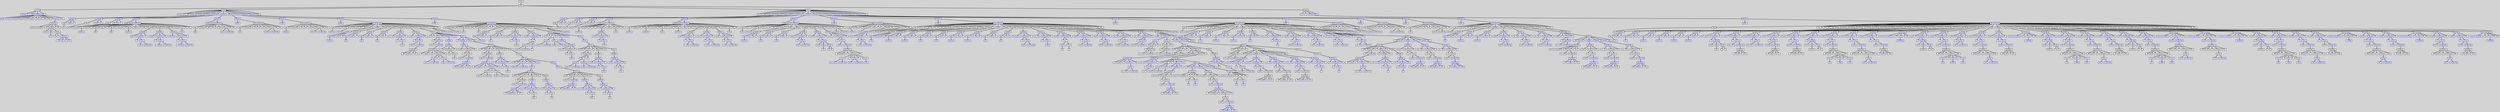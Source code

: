digraph {

	ordering=out;
	ranksep=.4;
	bgcolor="lightgrey"; node [shape=box, fixedsize=false, fontsize=12, fontname="Helvetica-bold", fontcolor="blue"
		width=.25, height=.25, color="black", fillcolor="white", style="filled, solid, bold"];
	edge [arrowsize=.5, color="black", style="bold"]

  n0 [label="Entry"];
  n1 [label="Start"];
  n1 [label="Start"];
  n2 [label="Classl"];
  n2 [label="Classl"];
  n3 [label="LinkedList"];
  n4 [label="{"];
  n5 [label="MainMethod"];
  n5 [label="MainMethod"];
  n6 [label="public"];
  n7 [label="static"];
  n8 [label="void"];
  n9 [label="main"];
  n10 [label="("];
  n11 [label="String"];
  n12 [label="["];
  n13 [label="]"];
  n14 [label="a"];
  n15 [label=")"];
  n16 [label="{"];
  n17 [label="Printstmt"];
  n17 [label="Printstmt"];
  n18 [label="Printstmt"];
  n18 [label="Printstmt"];
  n19 [label="System.out.println"];
  n20 [label="("];
  n21 [label="DeclObj"];
  n21 [label="DeclObj"];
  n22 [label="new"];
  n23 [label="Type"];
  n23 [label="Type"];
  n24 [label="LL"];
  n25 [label="DeclOr"];
  n25 [label="DeclOr"];
  n26 [label="("];
  n27 [label=")"];
  n28 [label="DotValues"];
  n28 [label="DotValues"];
  n29 [label="."];
  n30 [label="Start"];
  n31 [label="("];
  n32 [label=")"];
  n33 [label=")"];
  n34 [label=";"];
  n35 [label="}"];
  n36 [label="}"];
  n37 [label="Classl"];
  n37 [label="Classl"];
  n38 [label="Element"];
  n39 [label="{"];
  n40 [label="Initialize"];
  n40 [label="Initialize"];
  n41 [label="Initialize"];
  n41 [label="Initialize"];
  n42 [label="Type"];
  n42 [label="Type"];
  n43 [label="int"];
  n44 [label="Age"];
  n45 [label=";"];
  n46 [label="Initialize"];
  n46 [label="Initialize"];
  n47 [label="Initialize"];
  n47 [label="Initialize"];
  n48 [label="Type"];
  n48 [label="Type"];
  n49 [label="int"];
  n50 [label="Salary"];
  n51 [label=";"];
  n52 [label="Initialize"];
  n52 [label="Initialize"];
  n53 [label="Initialize"];
  n53 [label="Initialize"];
  n54 [label="Type"];
  n54 [label="Type"];
  n55 [label="boolean"];
  n56 [label="Married"];
  n57 [label=";"];
  n58 [label="Method"];
  n58 [label="Method"];
  n59 [label="Method"];
  n59 [label="Method"];
  n60 [label="public"];
  n61 [label="ReturnMethod"];
  n61 [label="ReturnMethod"];
  n62 [label="Type"];
  n62 [label="Type"];
  n63 [label="boolean"];
  n64 [label="Init"];
  n65 [label="("];
  n66 [label="Type"];
  n66 [label="Type"];
  n67 [label="int"];
  n68 [label="v_Age"];
  n69 [label=","];
  n70 [label="Type"];
  n70 [label="Type"];
  n71 [label="int"];
  n72 [label="v_Salary"];
  n73 [label=","];
  n74 [label="Type"];
  n74 [label="Type"];
  n75 [label="boolean"];
  n76 [label="v_Married"];
  n77 [label=")"];
  n78 [label="{"];
  n79 [label="Initialize"];
  n79 [label="Initialize"];
  n80 [label="Initialize"];
  n80 [label="Initialize"];
  n81 [label="Age"];
  n82 [label="Declaration"];
  n82 [label="Declaration"];
  n83 [label="="];
  n84 [label="Factor"];
  n84 [label="Factor"];
  n85 [label="v_Age"];
  n86 [label="ArrayOrObj"];
  n87 [label=";"];
  n88 [label="Initialize"];
  n88 [label="Initialize"];
  n89 [label="Initialize"];
  n89 [label="Initialize"];
  n90 [label="Salary"];
  n91 [label="Declaration"];
  n91 [label="Declaration"];
  n92 [label="="];
  n93 [label="Factor"];
  n93 [label="Factor"];
  n94 [label="v_Salary"];
  n95 [label="ArrayOrObj"];
  n96 [label=";"];
  n97 [label="Initialize"];
  n97 [label="Initialize"];
  n98 [label="Initialize"];
  n98 [label="Initialize"];
  n99 [label="Married"];
  n100 [label="Declaration"];
  n100 [label="Declaration"];
  n101 [label="="];
  n102 [label="Factor"];
  n102 [label="Factor"];
  n103 [label="v_Married"];
  n104 [label="ArrayOrObj"];
  n105 [label=";"];
  n106 [label="return"];
  n107 [label="Factor"];
  n107 [label="Factor"];
  n108 [label="true"];
  n109 [label=";"];
  n110 [label="}"];
  n111 [label="Method"];
  n111 [label="Method"];
  n112 [label="Method"];
  n112 [label="Method"];
  n113 [label="public"];
  n114 [label="ReturnMethod"];
  n114 [label="ReturnMethod"];
  n115 [label="Type"];
  n115 [label="Type"];
  n116 [label="int"];
  n117 [label="GetAge"];
  n118 [label="("];
  n119 [label=")"];
  n120 [label="{"];
  n121 [label="return"];
  n122 [label="Factor"];
  n122 [label="Factor"];
  n123 [label="Age"];
  n124 [label="ArrayOrObj"];
  n125 [label=";"];
  n126 [label="}"];
  n127 [label="Method"];
  n127 [label="Method"];
  n128 [label="Method"];
  n128 [label="Method"];
  n129 [label="public"];
  n130 [label="ReturnMethod"];
  n130 [label="ReturnMethod"];
  n131 [label="Type"];
  n131 [label="Type"];
  n132 [label="int"];
  n133 [label="GetSalary"];
  n134 [label="("];
  n135 [label=")"];
  n136 [label="{"];
  n137 [label="return"];
  n138 [label="Factor"];
  n138 [label="Factor"];
  n139 [label="Salary"];
  n140 [label="ArrayOrObj"];
  n141 [label=";"];
  n142 [label="}"];
  n143 [label="Method"];
  n143 [label="Method"];
  n144 [label="Method"];
  n144 [label="Method"];
  n145 [label="public"];
  n146 [label="ReturnMethod"];
  n146 [label="ReturnMethod"];
  n147 [label="Type"];
  n147 [label="Type"];
  n148 [label="boolean"];
  n149 [label="GetMarried"];
  n150 [label="("];
  n151 [label=")"];
  n152 [label="{"];
  n153 [label="return"];
  n154 [label="Factor"];
  n154 [label="Factor"];
  n155 [label="Married"];
  n156 [label="ArrayOrObj"];
  n157 [label=";"];
  n158 [label="}"];
  n159 [label="Method"];
  n159 [label="Method"];
  n160 [label="Method"];
  n160 [label="Method"];
  n161 [label="public"];
  n162 [label="ReturnMethod"];
  n162 [label="ReturnMethod"];
  n163 [label="Type"];
  n163 [label="Type"];
  n164 [label="boolean"];
  n165 [label="Equal"];
  n166 [label="("];
  n167 [label="Type"];
  n167 [label="Type"];
  n168 [label="Element"];
  n169 [label="other"];
  n170 [label=")"];
  n171 [label="{"];
  n172 [label="Initialize"];
  n172 [label="Initialize"];
  n173 [label="Initialize"];
  n173 [label="Initialize"];
  n174 [label="Type"];
  n174 [label="Type"];
  n175 [label="boolean"];
  n176 [label="ret_val"];
  n177 [label=";"];
  n178 [label="Initialize"];
  n178 [label="Initialize"];
  n179 [label="Initialize"];
  n179 [label="Initialize"];
  n180 [label="Type"];
  n180 [label="Type"];
  n181 [label="int"];
  n182 [label="aux01"];
  n183 [label=";"];
  n184 [label="Initialize"];
  n184 [label="Initialize"];
  n185 [label="Initialize"];
  n185 [label="Initialize"];
  n186 [label="Type"];
  n186 [label="Type"];
  n187 [label="int"];
  n188 [label="aux02"];
  n189 [label=";"];
  n190 [label="Initialize"];
  n190 [label="Initialize"];
  n191 [label="Initialize"];
  n191 [label="Initialize"];
  n192 [label="Type"];
  n192 [label="Type"];
  n193 [label="int"];
  n194 [label="nt"];
  n195 [label=";"];
  n196 [label="Initialize"];
  n196 [label="Initialize"];
  n197 [label="Initialize"];
  n197 [label="Initialize"];
  n198 [label="ret_val"];
  n199 [label="Declaration"];
  n199 [label="Declaration"];
  n200 [label="="];
  n201 [label="Factor"];
  n201 [label="Factor"];
  n202 [label="true"];
  n203 [label=";"];
  n204 [label="Initialize"];
  n204 [label="Initialize"];
  n205 [label="Initialize"];
  n205 [label="Initialize"];
  n206 [label="aux01"];
  n207 [label="Declaration"];
  n207 [label="Declaration"];
  n208 [label="="];
  n209 [label="Factor"];
  n209 [label="Factor"];
  n210 [label="other"];
  n211 [label="ArrayOrObj"];
  n211 [label="ArrayOrObj"];
  n212 [label="DotValues"];
  n212 [label="DotValues"];
  n213 [label="."];
  n214 [label="GetAge"];
  n215 [label="("];
  n216 [label=")"];
  n217 [label=";"];
  n218 [label="Ifstmt"];
  n218 [label="Ifstmt"];
  n219 [label="Ifstmt"];
  n219 [label="Ifstmt"];
  n220 [label="if"];
  n221 [label="("];
  n222 [label="Factor"];
  n222 [label="Factor"];
  n223 [label="!"];
  n224 [label="NotCond"];
  n224 [label="NotCond"];
  n225 [label="this"];
  n226 [label="ArrayOrObj"];
  n226 [label="ArrayOrObj"];
  n227 [label="DotValues"];
  n227 [label="DotValues"];
  n228 [label="."];
  n229 [label="Compare"];
  n230 [label="("];
  n231 [label="Parameters"];
  n231 [label="Parameters"];
  n232 [label="Factor"];
  n232 [label="Factor"];
  n233 [label="aux01"];
  n234 [label="ArrayOrObj"];
  n235 [label=","];
  n236 [label="Factor"];
  n236 [label="Factor"];
  n237 [label="Age"];
  n238 [label="ArrayOrObj"];
  n239 [label=")"];
  n240 [label=")"];
  n241 [label="Block"];
  n241 [label="Block"];
  n242 [label="Initialize"];
  n242 [label="Initialize"];
  n243 [label="Initialize"];
  n243 [label="Initialize"];
  n244 [label="ret_val"];
  n245 [label="Declaration"];
  n245 [label="Declaration"];
  n246 [label="="];
  n247 [label="Factor"];
  n247 [label="Factor"];
  n248 [label="false"];
  n249 [label=";"];
  n250 [label="else"];
  n251 [label="Block"];
  n251 [label="Block"];
  n252 [label="{"];
  n253 [label="Initialize"];
  n253 [label="Initialize"];
  n254 [label="Initialize"];
  n254 [label="Initialize"];
  n255 [label="aux02"];
  n256 [label="Declaration"];
  n256 [label="Declaration"];
  n257 [label="="];
  n258 [label="Factor"];
  n258 [label="Factor"];
  n259 [label="other"];
  n260 [label="ArrayOrObj"];
  n260 [label="ArrayOrObj"];
  n261 [label="DotValues"];
  n261 [label="DotValues"];
  n262 [label="."];
  n263 [label="GetSalary"];
  n264 [label="("];
  n265 [label=")"];
  n266 [label=";"];
  n267 [label="Ifstmt"];
  n267 [label="Ifstmt"];
  n268 [label="Ifstmt"];
  n268 [label="Ifstmt"];
  n269 [label="if"];
  n270 [label="("];
  n271 [label="Factor"];
  n271 [label="Factor"];
  n272 [label="!"];
  n273 [label="NotCond"];
  n273 [label="NotCond"];
  n274 [label="this"];
  n275 [label="ArrayOrObj"];
  n275 [label="ArrayOrObj"];
  n276 [label="DotValues"];
  n276 [label="DotValues"];
  n277 [label="."];
  n278 [label="Compare"];
  n279 [label="("];
  n280 [label="Parameters"];
  n280 [label="Parameters"];
  n281 [label="Factor"];
  n281 [label="Factor"];
  n282 [label="aux02"];
  n283 [label="ArrayOrObj"];
  n284 [label=","];
  n285 [label="Factor"];
  n285 [label="Factor"];
  n286 [label="Salary"];
  n287 [label="ArrayOrObj"];
  n288 [label=")"];
  n289 [label=")"];
  n290 [label="Block"];
  n290 [label="Block"];
  n291 [label="Initialize"];
  n291 [label="Initialize"];
  n292 [label="Initialize"];
  n292 [label="Initialize"];
  n293 [label="ret_val"];
  n294 [label="Declaration"];
  n294 [label="Declaration"];
  n295 [label="="];
  n296 [label="Factor"];
  n296 [label="Factor"];
  n297 [label="false"];
  n298 [label=";"];
  n299 [label="else"];
  n300 [label="Block"];
  n300 [label="Block"];
  n301 [label="Ifstmt"];
  n301 [label="Ifstmt"];
  n302 [label="Ifstmt"];
  n302 [label="Ifstmt"];
  n303 [label="if"];
  n304 [label="("];
  n305 [label="Factor"];
  n305 [label="Factor"];
  n306 [label="Married"];
  n307 [label="ArrayOrObj"];
  n308 [label=")"];
  n309 [label="Block"];
  n309 [label="Block"];
  n310 [label="Ifstmt"];
  n310 [label="Ifstmt"];
  n311 [label="Ifstmt"];
  n311 [label="Ifstmt"];
  n312 [label="if"];
  n313 [label="("];
  n314 [label="Factor"];
  n314 [label="Factor"];
  n315 [label="!"];
  n316 [label="NotCond"];
  n316 [label="NotCond"];
  n317 [label="other"];
  n318 [label="ArrayOrObj"];
  n318 [label="ArrayOrObj"];
  n319 [label="DotValues"];
  n319 [label="DotValues"];
  n320 [label="."];
  n321 [label="GetMarried"];
  n322 [label="("];
  n323 [label=")"];
  n324 [label=")"];
  n325 [label="Block"];
  n325 [label="Block"];
  n326 [label="Initialize"];
  n326 [label="Initialize"];
  n327 [label="Initialize"];
  n327 [label="Initialize"];
  n328 [label="ret_val"];
  n329 [label="Declaration"];
  n329 [label="Declaration"];
  n330 [label="="];
  n331 [label="Factor"];
  n331 [label="Factor"];
  n332 [label="false"];
  n333 [label=";"];
  n334 [label="else"];
  n335 [label="Block"];
  n335 [label="Block"];
  n336 [label="Initialize"];
  n336 [label="Initialize"];
  n337 [label="Initialize"];
  n337 [label="Initialize"];
  n338 [label="nt"];
  n339 [label="Declaration"];
  n339 [label="Declaration"];
  n340 [label="="];
  n341 [label="Factor"];
  n341 [label="Factor"];
  n342 [label="0"];
  n343 [label=";"];
  n344 [label="else"];
  n345 [label="Block"];
  n345 [label="Block"];
  n346 [label="Ifstmt"];
  n346 [label="Ifstmt"];
  n347 [label="Ifstmt"];
  n347 [label="Ifstmt"];
  n348 [label="if"];
  n349 [label="("];
  n350 [label="Factor"];
  n350 [label="Factor"];
  n351 [label="other"];
  n352 [label="ArrayOrObj"];
  n352 [label="ArrayOrObj"];
  n353 [label="DotValues"];
  n353 [label="DotValues"];
  n354 [label="."];
  n355 [label="GetMarried"];
  n356 [label="("];
  n357 [label=")"];
  n358 [label=")"];
  n359 [label="Block"];
  n359 [label="Block"];
  n360 [label="Initialize"];
  n360 [label="Initialize"];
  n361 [label="Initialize"];
  n361 [label="Initialize"];
  n362 [label="ret_val"];
  n363 [label="Declaration"];
  n363 [label="Declaration"];
  n364 [label="="];
  n365 [label="Factor"];
  n365 [label="Factor"];
  n366 [label="false"];
  n367 [label=";"];
  n368 [label="else"];
  n369 [label="Block"];
  n369 [label="Block"];
  n370 [label="Initialize"];
  n370 [label="Initialize"];
  n371 [label="Initialize"];
  n371 [label="Initialize"];
  n372 [label="nt"];
  n373 [label="Declaration"];
  n373 [label="Declaration"];
  n374 [label="="];
  n375 [label="Factor"];
  n375 [label="Factor"];
  n376 [label="0"];
  n377 [label=";"];
  n378 [label="}"];
  n379 [label="return"];
  n380 [label="Factor"];
  n380 [label="Factor"];
  n381 [label="ret_val"];
  n382 [label="ArrayOrObj"];
  n383 [label=";"];
  n384 [label="}"];
  n385 [label="Method"];
  n385 [label="Method"];
  n386 [label="Method"];
  n386 [label="Method"];
  n387 [label="public"];
  n388 [label="ReturnMethod"];
  n388 [label="ReturnMethod"];
  n389 [label="Type"];
  n389 [label="Type"];
  n390 [label="boolean"];
  n391 [label="Compare"];
  n392 [label="("];
  n393 [label="Type"];
  n393 [label="Type"];
  n394 [label="int"];
  n395 [label="num1"];
  n396 [label=","];
  n397 [label="Type"];
  n397 [label="Type"];
  n398 [label="int"];
  n399 [label="num2"];
  n400 [label=")"];
  n401 [label="{"];
  n402 [label="Initialize"];
  n402 [label="Initialize"];
  n403 [label="Initialize"];
  n403 [label="Initialize"];
  n404 [label="Type"];
  n404 [label="Type"];
  n405 [label="boolean"];
  n406 [label="retval"];
  n407 [label=";"];
  n408 [label="Initialize"];
  n408 [label="Initialize"];
  n409 [label="Initialize"];
  n409 [label="Initialize"];
  n410 [label="Type"];
  n410 [label="Type"];
  n411 [label="int"];
  n412 [label="aux02"];
  n413 [label=";"];
  n414 [label="Initialize"];
  n414 [label="Initialize"];
  n415 [label="Initialize"];
  n415 [label="Initialize"];
  n416 [label="retval"];
  n417 [label="Declaration"];
  n417 [label="Declaration"];
  n418 [label="="];
  n419 [label="Factor"];
  n419 [label="Factor"];
  n420 [label="false"];
  n421 [label=";"];
  n422 [label="Initialize"];
  n422 [label="Initialize"];
  n423 [label="Initialize"];
  n423 [label="Initialize"];
  n424 [label="aux02"];
  n425 [label="Declaration"];
  n425 [label="Declaration"];
  n426 [label="="];
  n427 [label="+"];
  n427 [label="+"];
  n428 [label="Factor"];
  n428 [label="Factor"];
  n429 [label="num2"];
  n430 [label="ArrayOrObj"];
  n431 [label="Factor"];
  n431 [label="Factor"];
  n432 [label="1"];
  n433 [label=";"];
  n434 [label="Ifstmt"];
  n434 [label="Ifstmt"];
  n435 [label="Ifstmt"];
  n435 [label="Ifstmt"];
  n436 [label="if"];
  n437 [label="("];
  n438 [label="<"];
  n438 [label="<"];
  n439 [label="Factor"];
  n439 [label="Factor"];
  n440 [label="num1"];
  n441 [label="ArrayOrObj"];
  n442 [label="Factor"];
  n442 [label="Factor"];
  n443 [label="num2"];
  n444 [label="ArrayOrObj"];
  n445 [label=")"];
  n446 [label="Block"];
  n446 [label="Block"];
  n447 [label="Initialize"];
  n447 [label="Initialize"];
  n448 [label="Initialize"];
  n448 [label="Initialize"];
  n449 [label="retval"];
  n450 [label="Declaration"];
  n450 [label="Declaration"];
  n451 [label="="];
  n452 [label="Factor"];
  n452 [label="Factor"];
  n453 [label="false"];
  n454 [label=";"];
  n455 [label="else"];
  n456 [label="Block"];
  n456 [label="Block"];
  n457 [label="Ifstmt"];
  n457 [label="Ifstmt"];
  n458 [label="Ifstmt"];
  n458 [label="Ifstmt"];
  n459 [label="if"];
  n460 [label="("];
  n461 [label="Factor"];
  n461 [label="Factor"];
  n462 [label="!"];
  n463 [label="NotCond"];
  n463 [label="NotCond"];
  n464 [label="("];
  n465 [label="<"];
  n465 [label="<"];
  n466 [label="Factor"];
  n466 [label="Factor"];
  n467 [label="num1"];
  n468 [label="ArrayOrObj"];
  n469 [label="Factor"];
  n469 [label="Factor"];
  n470 [label="aux02"];
  n471 [label="ArrayOrObj"];
  n472 [label=")"];
  n473 [label=")"];
  n474 [label="Block"];
  n474 [label="Block"];
  n475 [label="Initialize"];
  n475 [label="Initialize"];
  n476 [label="Initialize"];
  n476 [label="Initialize"];
  n477 [label="retval"];
  n478 [label="Declaration"];
  n478 [label="Declaration"];
  n479 [label="="];
  n480 [label="Factor"];
  n480 [label="Factor"];
  n481 [label="false"];
  n482 [label=";"];
  n483 [label="else"];
  n484 [label="Block"];
  n484 [label="Block"];
  n485 [label="Initialize"];
  n485 [label="Initialize"];
  n486 [label="Initialize"];
  n486 [label="Initialize"];
  n487 [label="retval"];
  n488 [label="Declaration"];
  n488 [label="Declaration"];
  n489 [label="="];
  n490 [label="Factor"];
  n490 [label="Factor"];
  n491 [label="true"];
  n492 [label=";"];
  n493 [label="return"];
  n494 [label="Factor"];
  n494 [label="Factor"];
  n495 [label="retval"];
  n496 [label="ArrayOrObj"];
  n497 [label=";"];
  n498 [label="}"];
  n499 [label="}"];
  n500 [label="Classl"];
  n500 [label="Classl"];
  n501 [label="List"];
  n502 [label="{"];
  n503 [label="Initialize"];
  n503 [label="Initialize"];
  n504 [label="Initialize"];
  n504 [label="Initialize"];
  n505 [label="Type"];
  n505 [label="Type"];
  n506 [label="Element"];
  n507 [label="elem"];
  n508 [label=";"];
  n509 [label="Initialize"];
  n509 [label="Initialize"];
  n510 [label="Initialize"];
  n510 [label="Initialize"];
  n511 [label="Type"];
  n511 [label="Type"];
  n512 [label="List"];
  n513 [label="next"];
  n514 [label=";"];
  n515 [label="Initialize"];
  n515 [label="Initialize"];
  n516 [label="Initialize"];
  n516 [label="Initialize"];
  n517 [label="Type"];
  n517 [label="Type"];
  n518 [label="boolean"];
  n519 [label="end"];
  n520 [label=";"];
  n521 [label="Method"];
  n521 [label="Method"];
  n522 [label="Method"];
  n522 [label="Method"];
  n523 [label="public"];
  n524 [label="ReturnMethod"];
  n524 [label="ReturnMethod"];
  n525 [label="Type"];
  n525 [label="Type"];
  n526 [label="boolean"];
  n527 [label="Init"];
  n528 [label="("];
  n529 [label=")"];
  n530 [label="{"];
  n531 [label="Initialize"];
  n531 [label="Initialize"];
  n532 [label="Initialize"];
  n532 [label="Initialize"];
  n533 [label="end"];
  n534 [label="Declaration"];
  n534 [label="Declaration"];
  n535 [label="="];
  n536 [label="Factor"];
  n536 [label="Factor"];
  n537 [label="true"];
  n538 [label=";"];
  n539 [label="return"];
  n540 [label="Factor"];
  n540 [label="Factor"];
  n541 [label="true"];
  n542 [label=";"];
  n543 [label="}"];
  n544 [label="Method"];
  n544 [label="Method"];
  n545 [label="Method"];
  n545 [label="Method"];
  n546 [label="public"];
  n547 [label="ReturnMethod"];
  n547 [label="ReturnMethod"];
  n548 [label="Type"];
  n548 [label="Type"];
  n549 [label="boolean"];
  n550 [label="InitNew"];
  n551 [label="("];
  n552 [label="Type"];
  n552 [label="Type"];
  n553 [label="Element"];
  n554 [label="v_elem"];
  n555 [label=","];
  n556 [label="Type"];
  n556 [label="Type"];
  n557 [label="List"];
  n558 [label="v_next"];
  n559 [label=","];
  n560 [label="Type"];
  n560 [label="Type"];
  n561 [label="boolean"];
  n562 [label="v_end"];
  n563 [label=")"];
  n564 [label="{"];
  n565 [label="Initialize"];
  n565 [label="Initialize"];
  n566 [label="Initialize"];
  n566 [label="Initialize"];
  n567 [label="end"];
  n568 [label="Declaration"];
  n568 [label="Declaration"];
  n569 [label="="];
  n570 [label="Factor"];
  n570 [label="Factor"];
  n571 [label="v_end"];
  n572 [label="ArrayOrObj"];
  n573 [label=";"];
  n574 [label="Initialize"];
  n574 [label="Initialize"];
  n575 [label="Initialize"];
  n575 [label="Initialize"];
  n576 [label="elem"];
  n577 [label="Declaration"];
  n577 [label="Declaration"];
  n578 [label="="];
  n579 [label="Factor"];
  n579 [label="Factor"];
  n580 [label="v_elem"];
  n581 [label="ArrayOrObj"];
  n582 [label=";"];
  n583 [label="Initialize"];
  n583 [label="Initialize"];
  n584 [label="Initialize"];
  n584 [label="Initialize"];
  n585 [label="next"];
  n586 [label="Declaration"];
  n586 [label="Declaration"];
  n587 [label="="];
  n588 [label="Factor"];
  n588 [label="Factor"];
  n589 [label="v_next"];
  n590 [label="ArrayOrObj"];
  n591 [label=";"];
  n592 [label="return"];
  n593 [label="Factor"];
  n593 [label="Factor"];
  n594 [label="true"];
  n595 [label=";"];
  n596 [label="}"];
  n597 [label="Method"];
  n597 [label="Method"];
  n598 [label="Method"];
  n598 [label="Method"];
  n599 [label="public"];
  n600 [label="ReturnMethod"];
  n600 [label="ReturnMethod"];
  n601 [label="Type"];
  n601 [label="Type"];
  n602 [label="List"];
  n603 [label="Insert"];
  n604 [label="("];
  n605 [label="Type"];
  n605 [label="Type"];
  n606 [label="Element"];
  n607 [label="new_elem"];
  n608 [label=")"];
  n609 [label="{"];
  n610 [label="Initialize"];
  n610 [label="Initialize"];
  n611 [label="Initialize"];
  n611 [label="Initialize"];
  n612 [label="Type"];
  n612 [label="Type"];
  n613 [label="boolean"];
  n614 [label="ret_val"];
  n615 [label=";"];
  n616 [label="Initialize"];
  n616 [label="Initialize"];
  n617 [label="Initialize"];
  n617 [label="Initialize"];
  n618 [label="Type"];
  n618 [label="Type"];
  n619 [label="List"];
  n620 [label="aux03"];
  n621 [label=";"];
  n622 [label="Initialize"];
  n622 [label="Initialize"];
  n623 [label="Initialize"];
  n623 [label="Initialize"];
  n624 [label="Type"];
  n624 [label="Type"];
  n625 [label="List"];
  n626 [label="aux02"];
  n627 [label=";"];
  n628 [label="Initialize"];
  n628 [label="Initialize"];
  n629 [label="Initialize"];
  n629 [label="Initialize"];
  n630 [label="aux03"];
  n631 [label="Declaration"];
  n631 [label="Declaration"];
  n632 [label="="];
  n633 [label="Factor"];
  n633 [label="Factor"];
  n634 [label="this"];
  n635 [label="ArrayOrObj"];
  n636 [label=";"];
  n637 [label="Initialize"];
  n637 [label="Initialize"];
  n638 [label="Initialize"];
  n638 [label="Initialize"];
  n639 [label="aux02"];
  n640 [label="Declaration"];
  n640 [label="Declaration"];
  n641 [label="="];
  n642 [label="DeclObj"];
  n642 [label="DeclObj"];
  n643 [label="new"];
  n644 [label="Type"];
  n644 [label="Type"];
  n645 [label="List"];
  n646 [label="DeclOr"];
  n646 [label="DeclOr"];
  n647 [label="("];
  n648 [label=")"];
  n649 [label=";"];
  n650 [label="Initialize"];
  n650 [label="Initialize"];
  n651 [label="Initialize"];
  n651 [label="Initialize"];
  n652 [label="ret_val"];
  n653 [label="Declaration"];
  n653 [label="Declaration"];
  n654 [label="="];
  n655 [label="Factor"];
  n655 [label="Factor"];
  n656 [label="aux02"];
  n657 [label="ArrayOrObj"];
  n657 [label="ArrayOrObj"];
  n658 [label="DotValues"];
  n658 [label="DotValues"];
  n659 [label="."];
  n660 [label="InitNew"];
  n661 [label="("];
  n662 [label="Parameters"];
  n662 [label="Parameters"];
  n663 [label="Factor"];
  n663 [label="Factor"];
  n664 [label="new_elem"];
  n665 [label="ArrayOrObj"];
  n666 [label=","];
  n667 [label="Factor"];
  n667 [label="Factor"];
  n668 [label="aux03"];
  n669 [label="ArrayOrObj"];
  n670 [label=","];
  n671 [label="Factor"];
  n671 [label="Factor"];
  n672 [label="false"];
  n673 [label=")"];
  n674 [label=";"];
  n675 [label="return"];
  n676 [label="Factor"];
  n676 [label="Factor"];
  n677 [label="aux02"];
  n678 [label="ArrayOrObj"];
  n679 [label=";"];
  n680 [label="}"];
  n681 [label="Method"];
  n681 [label="Method"];
  n682 [label="Method"];
  n682 [label="Method"];
  n683 [label="public"];
  n684 [label="ReturnMethod"];
  n684 [label="ReturnMethod"];
  n685 [label="Type"];
  n685 [label="Type"];
  n686 [label="boolean"];
  n687 [label="SetNext"];
  n688 [label="("];
  n689 [label="Type"];
  n689 [label="Type"];
  n690 [label="List"];
  n691 [label="v_next"];
  n692 [label=")"];
  n693 [label="{"];
  n694 [label="Initialize"];
  n694 [label="Initialize"];
  n695 [label="Initialize"];
  n695 [label="Initialize"];
  n696 [label="next"];
  n697 [label="Declaration"];
  n697 [label="Declaration"];
  n698 [label="="];
  n699 [label="Factor"];
  n699 [label="Factor"];
  n700 [label="v_next"];
  n701 [label="ArrayOrObj"];
  n702 [label=";"];
  n703 [label="return"];
  n704 [label="Factor"];
  n704 [label="Factor"];
  n705 [label="true"];
  n706 [label=";"];
  n707 [label="}"];
  n708 [label="Method"];
  n708 [label="Method"];
  n709 [label="Method"];
  n709 [label="Method"];
  n710 [label="public"];
  n711 [label="ReturnMethod"];
  n711 [label="ReturnMethod"];
  n712 [label="Type"];
  n712 [label="Type"];
  n713 [label="List"];
  n714 [label="Delete"];
  n715 [label="("];
  n716 [label="Type"];
  n716 [label="Type"];
  n717 [label="Element"];
  n718 [label="e"];
  n719 [label=")"];
  n720 [label="{"];
  n721 [label="Initialize"];
  n721 [label="Initialize"];
  n722 [label="Initialize"];
  n722 [label="Initialize"];
  n723 [label="Type"];
  n723 [label="Type"];
  n724 [label="List"];
  n725 [label="my_head"];
  n726 [label=";"];
  n727 [label="Initialize"];
  n727 [label="Initialize"];
  n728 [label="Initialize"];
  n728 [label="Initialize"];
  n729 [label="Type"];
  n729 [label="Type"];
  n730 [label="boolean"];
  n731 [label="ret_val"];
  n732 [label=";"];
  n733 [label="Initialize"];
  n733 [label="Initialize"];
  n734 [label="Initialize"];
  n734 [label="Initialize"];
  n735 [label="Type"];
  n735 [label="Type"];
  n736 [label="boolean"];
  n737 [label="aux05"];
  n738 [label=";"];
  n739 [label="Initialize"];
  n739 [label="Initialize"];
  n740 [label="Initialize"];
  n740 [label="Initialize"];
  n741 [label="Type"];
  n741 [label="Type"];
  n742 [label="List"];
  n743 [label="aux01"];
  n744 [label=";"];
  n745 [label="Initialize"];
  n745 [label="Initialize"];
  n746 [label="Initialize"];
  n746 [label="Initialize"];
  n747 [label="Type"];
  n747 [label="Type"];
  n748 [label="List"];
  n749 [label="prev"];
  n750 [label=";"];
  n751 [label="Initialize"];
  n751 [label="Initialize"];
  n752 [label="Initialize"];
  n752 [label="Initialize"];
  n753 [label="Type"];
  n753 [label="Type"];
  n754 [label="boolean"];
  n755 [label="var_end"];
  n756 [label=";"];
  n757 [label="Initialize"];
  n757 [label="Initialize"];
  n758 [label="Initialize"];
  n758 [label="Initialize"];
  n759 [label="Type"];
  n759 [label="Type"];
  n760 [label="Element"];
  n761 [label="var_elem"];
  n762 [label=";"];
  n763 [label="Initialize"];
  n763 [label="Initialize"];
  n764 [label="Initialize"];
  n764 [label="Initialize"];
  n765 [label="Type"];
  n765 [label="Type"];
  n766 [label="int"];
  n767 [label="aux04"];
  n768 [label=";"];
  n769 [label="Initialize"];
  n769 [label="Initialize"];
  n770 [label="Initialize"];
  n770 [label="Initialize"];
  n771 [label="Type"];
  n771 [label="Type"];
  n772 [label="int"];
  n773 [label="nt"];
  n774 [label=";"];
  n775 [label="Initialize"];
  n775 [label="Initialize"];
  n776 [label="Initialize"];
  n776 [label="Initialize"];
  n777 [label="my_head"];
  n778 [label="Declaration"];
  n778 [label="Declaration"];
  n779 [label="="];
  n780 [label="Factor"];
  n780 [label="Factor"];
  n781 [label="this"];
  n782 [label="ArrayOrObj"];
  n783 [label=";"];
  n784 [label="Initialize"];
  n784 [label="Initialize"];
  n785 [label="Initialize"];
  n785 [label="Initialize"];
  n786 [label="ret_val"];
  n787 [label="Declaration"];
  n787 [label="Declaration"];
  n788 [label="="];
  n789 [label="Factor"];
  n789 [label="Factor"];
  n790 [label="false"];
  n791 [label=";"];
  n792 [label="Initialize"];
  n792 [label="Initialize"];
  n793 [label="Initialize"];
  n793 [label="Initialize"];
  n794 [label="aux04"];
  n795 [label="Declaration"];
  n795 [label="Declaration"];
  n796 [label="="];
  n797 [label="-"];
  n797 [label="-"];
  n798 [label="Factor"];
  n798 [label="Factor"];
  n799 [label="0"];
  n800 [label="Factor"];
  n800 [label="Factor"];
  n801 [label="1"];
  n802 [label=";"];
  n803 [label="Initialize"];
  n803 [label="Initialize"];
  n804 [label="Initialize"];
  n804 [label="Initialize"];
  n805 [label="aux01"];
  n806 [label="Declaration"];
  n806 [label="Declaration"];
  n807 [label="="];
  n808 [label="Factor"];
  n808 [label="Factor"];
  n809 [label="this"];
  n810 [label="ArrayOrObj"];
  n811 [label=";"];
  n812 [label="Initialize"];
  n812 [label="Initialize"];
  n813 [label="Initialize"];
  n813 [label="Initialize"];
  n814 [label="prev"];
  n815 [label="Declaration"];
  n815 [label="Declaration"];
  n816 [label="="];
  n817 [label="Factor"];
  n817 [label="Factor"];
  n818 [label="this"];
  n819 [label="ArrayOrObj"];
  n820 [label=";"];
  n821 [label="Initialize"];
  n821 [label="Initialize"];
  n822 [label="Initialize"];
  n822 [label="Initialize"];
  n823 [label="var_end"];
  n824 [label="Declaration"];
  n824 [label="Declaration"];
  n825 [label="="];
  n826 [label="Factor"];
  n826 [label="Factor"];
  n827 [label="end"];
  n828 [label="ArrayOrObj"];
  n829 [label=";"];
  n830 [label="Initialize"];
  n830 [label="Initialize"];
  n831 [label="Initialize"];
  n831 [label="Initialize"];
  n832 [label="var_elem"];
  n833 [label="Declaration"];
  n833 [label="Declaration"];
  n834 [label="="];
  n835 [label="Factor"];
  n835 [label="Factor"];
  n836 [label="elem"];
  n837 [label="ArrayOrObj"];
  n838 [label=";"];
  n839 [label="Whilestmt"];
  n839 [label="Whilestmt"];
  n840 [label="While"];
  n840 [label="While"];
  n841 [label="while"];
  n842 [label="("];
  n843 [label="&&"];
  n843 [label="&&"];
  n844 [label="Factor"];
  n844 [label="Factor"];
  n845 [label="("];
  n846 [label="Factor"];
  n846 [label="Factor"];
  n847 [label="!"];
  n848 [label="NotCond"];
  n848 [label="NotCond"];
  n849 [label="var_end"];
  n850 [label="ArrayOrObj"];
  n851 [label=")"];
  n852 [label="Factor"];
  n852 [label="Factor"];
  n853 [label="("];
  n854 [label="Factor"];
  n854 [label="Factor"];
  n855 [label="!"];
  n856 [label="NotCond"];
  n856 [label="NotCond"];
  n857 [label="ret_val"];
  n858 [label="ArrayOrObj"];
  n859 [label=")"];
  n860 [label=")"];
  n861 [label="Block"];
  n861 [label="Block"];
  n862 [label="{"];
  n863 [label="Ifstmt"];
  n863 [label="Ifstmt"];
  n864 [label="Ifstmt"];
  n864 [label="Ifstmt"];
  n865 [label="if"];
  n866 [label="("];
  n867 [label="Factor"];
  n867 [label="Factor"];
  n868 [label="e"];
  n869 [label="ArrayOrObj"];
  n869 [label="ArrayOrObj"];
  n870 [label="DotValues"];
  n870 [label="DotValues"];
  n871 [label="."];
  n872 [label="Equal"];
  n873 [label="("];
  n874 [label="Parameters"];
  n874 [label="Parameters"];
  n875 [label="Factor"];
  n875 [label="Factor"];
  n876 [label="var_elem"];
  n877 [label="ArrayOrObj"];
  n878 [label=")"];
  n879 [label=")"];
  n880 [label="Block"];
  n880 [label="Block"];
  n881 [label="{"];
  n882 [label="Initialize"];
  n882 [label="Initialize"];
  n883 [label="Initialize"];
  n883 [label="Initialize"];
  n884 [label="ret_val"];
  n885 [label="Declaration"];
  n885 [label="Declaration"];
  n886 [label="="];
  n887 [label="Factor"];
  n887 [label="Factor"];
  n888 [label="true"];
  n889 [label=";"];
  n890 [label="Ifstmt"];
  n890 [label="Ifstmt"];
  n891 [label="Ifstmt"];
  n891 [label="Ifstmt"];
  n892 [label="if"];
  n893 [label="("];
  n894 [label="<"];
  n894 [label="<"];
  n895 [label="Factor"];
  n895 [label="Factor"];
  n896 [label="aux04"];
  n897 [label="ArrayOrObj"];
  n898 [label="Factor"];
  n898 [label="Factor"];
  n899 [label="0"];
  n900 [label=")"];
  n901 [label="Block"];
  n901 [label="Block"];
  n902 [label="{"];
  n903 [label="Initialize"];
  n903 [label="Initialize"];
  n904 [label="Initialize"];
  n904 [label="Initialize"];
  n905 [label="my_head"];
  n906 [label="Declaration"];
  n906 [label="Declaration"];
  n907 [label="="];
  n908 [label="Factor"];
  n908 [label="Factor"];
  n909 [label="aux01"];
  n910 [label="ArrayOrObj"];
  n910 [label="ArrayOrObj"];
  n911 [label="DotValues"];
  n911 [label="DotValues"];
  n912 [label="."];
  n913 [label="GetNext"];
  n914 [label="("];
  n915 [label=")"];
  n916 [label=";"];
  n917 [label="}"];
  n918 [label="else"];
  n919 [label="Block"];
  n919 [label="Block"];
  n920 [label="{"];
  n921 [label="Printstmt"];
  n921 [label="Printstmt"];
  n922 [label="Printstmt"];
  n922 [label="Printstmt"];
  n923 [label="System.out.println"];
  n924 [label="("];
  n925 [label="-"];
  n925 [label="-"];
  n926 [label="Factor"];
  n926 [label="Factor"];
  n927 [label="0"];
  n928 [label="Factor"];
  n928 [label="Factor"];
  n929 [label="555"];
  n930 [label=")"];
  n931 [label=";"];
  n932 [label="Initialize"];
  n932 [label="Initialize"];
  n933 [label="Initialize"];
  n933 [label="Initialize"];
  n934 [label="aux05"];
  n935 [label="Declaration"];
  n935 [label="Declaration"];
  n936 [label="="];
  n937 [label="Factor"];
  n937 [label="Factor"];
  n938 [label="prev"];
  n939 [label="ArrayOrObj"];
  n939 [label="ArrayOrObj"];
  n940 [label="DotValues"];
  n940 [label="DotValues"];
  n941 [label="."];
  n942 [label="SetNext"];
  n943 [label="("];
  n944 [label="Parameters"];
  n944 [label="Parameters"];
  n945 [label="Factor"];
  n945 [label="Factor"];
  n946 [label="aux01"];
  n947 [label="ArrayOrObj"];
  n947 [label="ArrayOrObj"];
  n948 [label="DotValues"];
  n948 [label="DotValues"];
  n949 [label="."];
  n950 [label="GetNext"];
  n951 [label="("];
  n952 [label=")"];
  n953 [label=")"];
  n954 [label=";"];
  n955 [label="Printstmt"];
  n955 [label="Printstmt"];
  n956 [label="Printstmt"];
  n956 [label="Printstmt"];
  n957 [label="System.out.println"];
  n958 [label="("];
  n959 [label="-"];
  n959 [label="-"];
  n960 [label="Factor"];
  n960 [label="Factor"];
  n961 [label="0"];
  n962 [label="Factor"];
  n962 [label="Factor"];
  n963 [label="555"];
  n964 [label=")"];
  n965 [label=";"];
  n966 [label="}"];
  n967 [label="}"];
  n968 [label="else"];
  n969 [label="Block"];
  n969 [label="Block"];
  n970 [label="Initialize"];
  n970 [label="Initialize"];
  n971 [label="Initialize"];
  n971 [label="Initialize"];
  n972 [label="nt"];
  n973 [label="Declaration"];
  n973 [label="Declaration"];
  n974 [label="="];
  n975 [label="Factor"];
  n975 [label="Factor"];
  n976 [label="0"];
  n977 [label=";"];
  n978 [label="Ifstmt"];
  n978 [label="Ifstmt"];
  n979 [label="Ifstmt"];
  n979 [label="Ifstmt"];
  n980 [label="if"];
  n981 [label="("];
  n982 [label="Factor"];
  n982 [label="Factor"];
  n983 [label="!"];
  n984 [label="NotCond"];
  n984 [label="NotCond"];
  n985 [label="ret_val"];
  n986 [label="ArrayOrObj"];
  n987 [label=")"];
  n988 [label="Block"];
  n988 [label="Block"];
  n989 [label="{"];
  n990 [label="Initialize"];
  n990 [label="Initialize"];
  n991 [label="Initialize"];
  n991 [label="Initialize"];
  n992 [label="prev"];
  n993 [label="Declaration"];
  n993 [label="Declaration"];
  n994 [label="="];
  n995 [label="Factor"];
  n995 [label="Factor"];
  n996 [label="aux01"];
  n997 [label="ArrayOrObj"];
  n998 [label=";"];
  n999 [label="Initialize"];
  n999 [label="Initialize"];
  n1000 [label="Initialize"];
  n1000 [label="Initialize"];
  n1001 [label="aux01"];
  n1002 [label="Declaration"];
  n1002 [label="Declaration"];
  n1003 [label="="];
  n1004 [label="Factor"];
  n1004 [label="Factor"];
  n1005 [label="aux01"];
  n1006 [label="ArrayOrObj"];
  n1006 [label="ArrayOrObj"];
  n1007 [label="DotValues"];
  n1007 [label="DotValues"];
  n1008 [label="."];
  n1009 [label="GetNext"];
  n1010 [label="("];
  n1011 [label=")"];
  n1012 [label=";"];
  n1013 [label="Initialize"];
  n1013 [label="Initialize"];
  n1014 [label="Initialize"];
  n1014 [label="Initialize"];
  n1015 [label="var_end"];
  n1016 [label="Declaration"];
  n1016 [label="Declaration"];
  n1017 [label="="];
  n1018 [label="Factor"];
  n1018 [label="Factor"];
  n1019 [label="aux01"];
  n1020 [label="ArrayOrObj"];
  n1020 [label="ArrayOrObj"];
  n1021 [label="DotValues"];
  n1021 [label="DotValues"];
  n1022 [label="."];
  n1023 [label="GetEnd"];
  n1024 [label="("];
  n1025 [label=")"];
  n1026 [label=";"];
  n1027 [label="Initialize"];
  n1027 [label="Initialize"];
  n1028 [label="Initialize"];
  n1028 [label="Initialize"];
  n1029 [label="var_elem"];
  n1030 [label="Declaration"];
  n1030 [label="Declaration"];
  n1031 [label="="];
  n1032 [label="Factor"];
  n1032 [label="Factor"];
  n1033 [label="aux01"];
  n1034 [label="ArrayOrObj"];
  n1034 [label="ArrayOrObj"];
  n1035 [label="DotValues"];
  n1035 [label="DotValues"];
  n1036 [label="."];
  n1037 [label="GetElem"];
  n1038 [label="("];
  n1039 [label=")"];
  n1040 [label=";"];
  n1041 [label="Initialize"];
  n1041 [label="Initialize"];
  n1042 [label="Initialize"];
  n1042 [label="Initialize"];
  n1043 [label="aux04"];
  n1044 [label="Declaration"];
  n1044 [label="Declaration"];
  n1045 [label="="];
  n1046 [label="Factor"];
  n1046 [label="Factor"];
  n1047 [label="1"];
  n1048 [label=";"];
  n1049 [label="}"];
  n1050 [label="else"];
  n1051 [label="Block"];
  n1051 [label="Block"];
  n1052 [label="Initialize"];
  n1052 [label="Initialize"];
  n1053 [label="Initialize"];
  n1053 [label="Initialize"];
  n1054 [label="nt"];
  n1055 [label="Declaration"];
  n1055 [label="Declaration"];
  n1056 [label="="];
  n1057 [label="Factor"];
  n1057 [label="Factor"];
  n1058 [label="0"];
  n1059 [label=";"];
  n1060 [label="}"];
  n1061 [label="return"];
  n1062 [label="Factor"];
  n1062 [label="Factor"];
  n1063 [label="my_head"];
  n1064 [label="ArrayOrObj"];
  n1065 [label=";"];
  n1066 [label="}"];
  n1067 [label="Method"];
  n1067 [label="Method"];
  n1068 [label="Method"];
  n1068 [label="Method"];
  n1069 [label="public"];
  n1070 [label="ReturnMethod"];
  n1070 [label="ReturnMethod"];
  n1071 [label="Type"];
  n1071 [label="Type"];
  n1072 [label="int"];
  n1073 [label="Search"];
  n1074 [label="("];
  n1075 [label="Type"];
  n1075 [label="Type"];
  n1076 [label="Element"];
  n1077 [label="e"];
  n1078 [label=")"];
  n1079 [label="{"];
  n1080 [label="Initialize"];
  n1080 [label="Initialize"];
  n1081 [label="Initialize"];
  n1081 [label="Initialize"];
  n1082 [label="Type"];
  n1082 [label="Type"];
  n1083 [label="int"];
  n1084 [label="int_ret_val"];
  n1085 [label=";"];
  n1086 [label="Initialize"];
  n1086 [label="Initialize"];
  n1087 [label="Initialize"];
  n1087 [label="Initialize"];
  n1088 [label="Type"];
  n1088 [label="Type"];
  n1089 [label="List"];
  n1090 [label="aux01"];
  n1091 [label=";"];
  n1092 [label="Initialize"];
  n1092 [label="Initialize"];
  n1093 [label="Initialize"];
  n1093 [label="Initialize"];
  n1094 [label="Type"];
  n1094 [label="Type"];
  n1095 [label="Element"];
  n1096 [label="var_elem"];
  n1097 [label=";"];
  n1098 [label="Initialize"];
  n1098 [label="Initialize"];
  n1099 [label="Initialize"];
  n1099 [label="Initialize"];
  n1100 [label="Type"];
  n1100 [label="Type"];
  n1101 [label="boolean"];
  n1102 [label="var_end"];
  n1103 [label=";"];
  n1104 [label="Initialize"];
  n1104 [label="Initialize"];
  n1105 [label="Initialize"];
  n1105 [label="Initialize"];
  n1106 [label="Type"];
  n1106 [label="Type"];
  n1107 [label="int"];
  n1108 [label="nt"];
  n1109 [label=";"];
  n1110 [label="Initialize"];
  n1110 [label="Initialize"];
  n1111 [label="Initialize"];
  n1111 [label="Initialize"];
  n1112 [label="int_ret_val"];
  n1113 [label="Declaration"];
  n1113 [label="Declaration"];
  n1114 [label="="];
  n1115 [label="Factor"];
  n1115 [label="Factor"];
  n1116 [label="0"];
  n1117 [label=";"];
  n1118 [label="Initialize"];
  n1118 [label="Initialize"];
  n1119 [label="Initialize"];
  n1119 [label="Initialize"];
  n1120 [label="aux01"];
  n1121 [label="Declaration"];
  n1121 [label="Declaration"];
  n1122 [label="="];
  n1123 [label="Factor"];
  n1123 [label="Factor"];
  n1124 [label="this"];
  n1125 [label="ArrayOrObj"];
  n1126 [label=";"];
  n1127 [label="Initialize"];
  n1127 [label="Initialize"];
  n1128 [label="Initialize"];
  n1128 [label="Initialize"];
  n1129 [label="var_end"];
  n1130 [label="Declaration"];
  n1130 [label="Declaration"];
  n1131 [label="="];
  n1132 [label="Factor"];
  n1132 [label="Factor"];
  n1133 [label="end"];
  n1134 [label="ArrayOrObj"];
  n1135 [label=";"];
  n1136 [label="Initialize"];
  n1136 [label="Initialize"];
  n1137 [label="Initialize"];
  n1137 [label="Initialize"];
  n1138 [label="var_elem"];
  n1139 [label="Declaration"];
  n1139 [label="Declaration"];
  n1140 [label="="];
  n1141 [label="Factor"];
  n1141 [label="Factor"];
  n1142 [label="elem"];
  n1143 [label="ArrayOrObj"];
  n1144 [label=";"];
  n1145 [label="Whilestmt"];
  n1145 [label="Whilestmt"];
  n1146 [label="While"];
  n1146 [label="While"];
  n1147 [label="while"];
  n1148 [label="("];
  n1149 [label="Factor"];
  n1149 [label="Factor"];
  n1150 [label="!"];
  n1151 [label="NotCond"];
  n1151 [label="NotCond"];
  n1152 [label="var_end"];
  n1153 [label="ArrayOrObj"];
  n1154 [label=")"];
  n1155 [label="Block"];
  n1155 [label="Block"];
  n1156 [label="{"];
  n1157 [label="Ifstmt"];
  n1157 [label="Ifstmt"];
  n1158 [label="Ifstmt"];
  n1158 [label="Ifstmt"];
  n1159 [label="if"];
  n1160 [label="("];
  n1161 [label="Factor"];
  n1161 [label="Factor"];
  n1162 [label="e"];
  n1163 [label="ArrayOrObj"];
  n1163 [label="ArrayOrObj"];
  n1164 [label="DotValues"];
  n1164 [label="DotValues"];
  n1165 [label="."];
  n1166 [label="Equal"];
  n1167 [label="("];
  n1168 [label="Parameters"];
  n1168 [label="Parameters"];
  n1169 [label="Factor"];
  n1169 [label="Factor"];
  n1170 [label="var_elem"];
  n1171 [label="ArrayOrObj"];
  n1172 [label=")"];
  n1173 [label=")"];
  n1174 [label="Block"];
  n1174 [label="Block"];
  n1175 [label="{"];
  n1176 [label="Initialize"];
  n1176 [label="Initialize"];
  n1177 [label="Initialize"];
  n1177 [label="Initialize"];
  n1178 [label="int_ret_val"];
  n1179 [label="Declaration"];
  n1179 [label="Declaration"];
  n1180 [label="="];
  n1181 [label="Factor"];
  n1181 [label="Factor"];
  n1182 [label="1"];
  n1183 [label=";"];
  n1184 [label="}"];
  n1185 [label="else"];
  n1186 [label="Block"];
  n1186 [label="Block"];
  n1187 [label="Initialize"];
  n1187 [label="Initialize"];
  n1188 [label="Initialize"];
  n1188 [label="Initialize"];
  n1189 [label="nt"];
  n1190 [label="Declaration"];
  n1190 [label="Declaration"];
  n1191 [label="="];
  n1192 [label="Factor"];
  n1192 [label="Factor"];
  n1193 [label="0"];
  n1194 [label=";"];
  n1195 [label="Initialize"];
  n1195 [label="Initialize"];
  n1196 [label="Initialize"];
  n1196 [label="Initialize"];
  n1197 [label="aux01"];
  n1198 [label="Declaration"];
  n1198 [label="Declaration"];
  n1199 [label="="];
  n1200 [label="Factor"];
  n1200 [label="Factor"];
  n1201 [label="aux01"];
  n1202 [label="ArrayOrObj"];
  n1202 [label="ArrayOrObj"];
  n1203 [label="DotValues"];
  n1203 [label="DotValues"];
  n1204 [label="."];
  n1205 [label="GetNext"];
  n1206 [label="("];
  n1207 [label=")"];
  n1208 [label=";"];
  n1209 [label="Initialize"];
  n1209 [label="Initialize"];
  n1210 [label="Initialize"];
  n1210 [label="Initialize"];
  n1211 [label="var_end"];
  n1212 [label="Declaration"];
  n1212 [label="Declaration"];
  n1213 [label="="];
  n1214 [label="Factor"];
  n1214 [label="Factor"];
  n1215 [label="aux01"];
  n1216 [label="ArrayOrObj"];
  n1216 [label="ArrayOrObj"];
  n1217 [label="DotValues"];
  n1217 [label="DotValues"];
  n1218 [label="."];
  n1219 [label="GetEnd"];
  n1220 [label="("];
  n1221 [label=")"];
  n1222 [label=";"];
  n1223 [label="Initialize"];
  n1223 [label="Initialize"];
  n1224 [label="Initialize"];
  n1224 [label="Initialize"];
  n1225 [label="var_elem"];
  n1226 [label="Declaration"];
  n1226 [label="Declaration"];
  n1227 [label="="];
  n1228 [label="Factor"];
  n1228 [label="Factor"];
  n1229 [label="aux01"];
  n1230 [label="ArrayOrObj"];
  n1230 [label="ArrayOrObj"];
  n1231 [label="DotValues"];
  n1231 [label="DotValues"];
  n1232 [label="."];
  n1233 [label="GetElem"];
  n1234 [label="("];
  n1235 [label=")"];
  n1236 [label=";"];
  n1237 [label="}"];
  n1238 [label="return"];
  n1239 [label="Factor"];
  n1239 [label="Factor"];
  n1240 [label="int_ret_val"];
  n1241 [label="ArrayOrObj"];
  n1242 [label=";"];
  n1243 [label="}"];
  n1244 [label="Method"];
  n1244 [label="Method"];
  n1245 [label="Method"];
  n1245 [label="Method"];
  n1246 [label="public"];
  n1247 [label="ReturnMethod"];
  n1247 [label="ReturnMethod"];
  n1248 [label="Type"];
  n1248 [label="Type"];
  n1249 [label="boolean"];
  n1250 [label="GetEnd"];
  n1251 [label="("];
  n1252 [label=")"];
  n1253 [label="{"];
  n1254 [label="return"];
  n1255 [label="Factor"];
  n1255 [label="Factor"];
  n1256 [label="end"];
  n1257 [label="ArrayOrObj"];
  n1258 [label=";"];
  n1259 [label="}"];
  n1260 [label="Method"];
  n1260 [label="Method"];
  n1261 [label="Method"];
  n1261 [label="Method"];
  n1262 [label="public"];
  n1263 [label="ReturnMethod"];
  n1263 [label="ReturnMethod"];
  n1264 [label="Type"];
  n1264 [label="Type"];
  n1265 [label="Element"];
  n1266 [label="GetElem"];
  n1267 [label="("];
  n1268 [label=")"];
  n1269 [label="{"];
  n1270 [label="return"];
  n1271 [label="Factor"];
  n1271 [label="Factor"];
  n1272 [label="elem"];
  n1273 [label="ArrayOrObj"];
  n1274 [label=";"];
  n1275 [label="}"];
  n1276 [label="Method"];
  n1276 [label="Method"];
  n1277 [label="Method"];
  n1277 [label="Method"];
  n1278 [label="public"];
  n1279 [label="ReturnMethod"];
  n1279 [label="ReturnMethod"];
  n1280 [label="Type"];
  n1280 [label="Type"];
  n1281 [label="List"];
  n1282 [label="GetNext"];
  n1283 [label="("];
  n1284 [label=")"];
  n1285 [label="{"];
  n1286 [label="return"];
  n1287 [label="Factor"];
  n1287 [label="Factor"];
  n1288 [label="next"];
  n1289 [label="ArrayOrObj"];
  n1290 [label=";"];
  n1291 [label="}"];
  n1292 [label="Method"];
  n1292 [label="Method"];
  n1293 [label="Method"];
  n1293 [label="Method"];
  n1294 [label="public"];
  n1295 [label="ReturnMethod"];
  n1295 [label="ReturnMethod"];
  n1296 [label="Type"];
  n1296 [label="Type"];
  n1297 [label="boolean"];
  n1298 [label="Print"];
  n1299 [label="("];
  n1300 [label=")"];
  n1301 [label="{"];
  n1302 [label="Initialize"];
  n1302 [label="Initialize"];
  n1303 [label="Initialize"];
  n1303 [label="Initialize"];
  n1304 [label="Type"];
  n1304 [label="Type"];
  n1305 [label="List"];
  n1306 [label="aux01"];
  n1307 [label=";"];
  n1308 [label="Initialize"];
  n1308 [label="Initialize"];
  n1309 [label="Initialize"];
  n1309 [label="Initialize"];
  n1310 [label="Type"];
  n1310 [label="Type"];
  n1311 [label="boolean"];
  n1312 [label="var_end"];
  n1313 [label=";"];
  n1314 [label="Initialize"];
  n1314 [label="Initialize"];
  n1315 [label="Initialize"];
  n1315 [label="Initialize"];
  n1316 [label="Type"];
  n1316 [label="Type"];
  n1317 [label="Element"];
  n1318 [label="var_elem"];
  n1319 [label=";"];
  n1320 [label="Initialize"];
  n1320 [label="Initialize"];
  n1321 [label="Initialize"];
  n1321 [label="Initialize"];
  n1322 [label="aux01"];
  n1323 [label="Declaration"];
  n1323 [label="Declaration"];
  n1324 [label="="];
  n1325 [label="Factor"];
  n1325 [label="Factor"];
  n1326 [label="this"];
  n1327 [label="ArrayOrObj"];
  n1328 [label=";"];
  n1329 [label="Initialize"];
  n1329 [label="Initialize"];
  n1330 [label="Initialize"];
  n1330 [label="Initialize"];
  n1331 [label="var_end"];
  n1332 [label="Declaration"];
  n1332 [label="Declaration"];
  n1333 [label="="];
  n1334 [label="Factor"];
  n1334 [label="Factor"];
  n1335 [label="end"];
  n1336 [label="ArrayOrObj"];
  n1337 [label=";"];
  n1338 [label="Initialize"];
  n1338 [label="Initialize"];
  n1339 [label="Initialize"];
  n1339 [label="Initialize"];
  n1340 [label="var_elem"];
  n1341 [label="Declaration"];
  n1341 [label="Declaration"];
  n1342 [label="="];
  n1343 [label="Factor"];
  n1343 [label="Factor"];
  n1344 [label="elem"];
  n1345 [label="ArrayOrObj"];
  n1346 [label=";"];
  n1347 [label="Whilestmt"];
  n1347 [label="Whilestmt"];
  n1348 [label="While"];
  n1348 [label="While"];
  n1349 [label="while"];
  n1350 [label="("];
  n1351 [label="Factor"];
  n1351 [label="Factor"];
  n1352 [label="!"];
  n1353 [label="NotCond"];
  n1353 [label="NotCond"];
  n1354 [label="var_end"];
  n1355 [label="ArrayOrObj"];
  n1356 [label=")"];
  n1357 [label="Block"];
  n1357 [label="Block"];
  n1358 [label="{"];
  n1359 [label="Printstmt"];
  n1359 [label="Printstmt"];
  n1360 [label="Printstmt"];
  n1360 [label="Printstmt"];
  n1361 [label="System.out.println"];
  n1362 [label="("];
  n1363 [label="Factor"];
  n1363 [label="Factor"];
  n1364 [label="var_elem"];
  n1365 [label="ArrayOrObj"];
  n1365 [label="ArrayOrObj"];
  n1366 [label="DotValues"];
  n1366 [label="DotValues"];
  n1367 [label="."];
  n1368 [label="GetAge"];
  n1369 [label="("];
  n1370 [label=")"];
  n1371 [label=")"];
  n1372 [label=";"];
  n1373 [label="Initialize"];
  n1373 [label="Initialize"];
  n1374 [label="Initialize"];
  n1374 [label="Initialize"];
  n1375 [label="aux01"];
  n1376 [label="Declaration"];
  n1376 [label="Declaration"];
  n1377 [label="="];
  n1378 [label="Factor"];
  n1378 [label="Factor"];
  n1379 [label="aux01"];
  n1380 [label="ArrayOrObj"];
  n1380 [label="ArrayOrObj"];
  n1381 [label="DotValues"];
  n1381 [label="DotValues"];
  n1382 [label="."];
  n1383 [label="GetNext"];
  n1384 [label="("];
  n1385 [label=")"];
  n1386 [label=";"];
  n1387 [label="Initialize"];
  n1387 [label="Initialize"];
  n1388 [label="Initialize"];
  n1388 [label="Initialize"];
  n1389 [label="var_end"];
  n1390 [label="Declaration"];
  n1390 [label="Declaration"];
  n1391 [label="="];
  n1392 [label="Factor"];
  n1392 [label="Factor"];
  n1393 [label="aux01"];
  n1394 [label="ArrayOrObj"];
  n1394 [label="ArrayOrObj"];
  n1395 [label="DotValues"];
  n1395 [label="DotValues"];
  n1396 [label="."];
  n1397 [label="GetEnd"];
  n1398 [label="("];
  n1399 [label=")"];
  n1400 [label=";"];
  n1401 [label="Initialize"];
  n1401 [label="Initialize"];
  n1402 [label="Initialize"];
  n1402 [label="Initialize"];
  n1403 [label="var_elem"];
  n1404 [label="Declaration"];
  n1404 [label="Declaration"];
  n1405 [label="="];
  n1406 [label="Factor"];
  n1406 [label="Factor"];
  n1407 [label="aux01"];
  n1408 [label="ArrayOrObj"];
  n1408 [label="ArrayOrObj"];
  n1409 [label="DotValues"];
  n1409 [label="DotValues"];
  n1410 [label="."];
  n1411 [label="GetElem"];
  n1412 [label="("];
  n1413 [label=")"];
  n1414 [label=";"];
  n1415 [label="}"];
  n1416 [label="return"];
  n1417 [label="Factor"];
  n1417 [label="Factor"];
  n1418 [label="true"];
  n1419 [label=";"];
  n1420 [label="}"];
  n1421 [label="}"];
  n1422 [label="Classl"];
  n1422 [label="Classl"];
  n1423 [label="LL"];
  n1424 [label="{"];
  n1425 [label="Method"];
  n1425 [label="Method"];
  n1426 [label="Method"];
  n1426 [label="Method"];
  n1427 [label="public"];
  n1428 [label="ReturnMethod"];
  n1428 [label="ReturnMethod"];
  n1429 [label="Type"];
  n1429 [label="Type"];
  n1430 [label="int"];
  n1431 [label="Start"];
  n1432 [label="("];
  n1433 [label=")"];
  n1434 [label="{"];
  n1435 [label="Initialize"];
  n1435 [label="Initialize"];
  n1436 [label="Initialize"];
  n1436 [label="Initialize"];
  n1437 [label="Type"];
  n1437 [label="Type"];
  n1438 [label="List"];
  n1439 [label="head"];
  n1440 [label=";"];
  n1441 [label="Initialize"];
  n1441 [label="Initialize"];
  n1442 [label="Initialize"];
  n1442 [label="Initialize"];
  n1443 [label="Type"];
  n1443 [label="Type"];
  n1444 [label="List"];
  n1445 [label="last_elem"];
  n1446 [label=";"];
  n1447 [label="Initialize"];
  n1447 [label="Initialize"];
  n1448 [label="Initialize"];
  n1448 [label="Initialize"];
  n1449 [label="Type"];
  n1449 [label="Type"];
  n1450 [label="boolean"];
  n1451 [label="aux01"];
  n1452 [label=";"];
  n1453 [label="Initialize"];
  n1453 [label="Initialize"];
  n1454 [label="Initialize"];
  n1454 [label="Initialize"];
  n1455 [label="Type"];
  n1455 [label="Type"];
  n1456 [label="Element"];
  n1457 [label="el01"];
  n1458 [label=";"];
  n1459 [label="Initialize"];
  n1459 [label="Initialize"];
  n1460 [label="Initialize"];
  n1460 [label="Initialize"];
  n1461 [label="Type"];
  n1461 [label="Type"];
  n1462 [label="Element"];
  n1463 [label="el02"];
  n1464 [label=";"];
  n1465 [label="Initialize"];
  n1465 [label="Initialize"];
  n1466 [label="Initialize"];
  n1466 [label="Initialize"];
  n1467 [label="Type"];
  n1467 [label="Type"];
  n1468 [label="Element"];
  n1469 [label="el03"];
  n1470 [label=";"];
  n1471 [label="Initialize"];
  n1471 [label="Initialize"];
  n1472 [label="Initialize"];
  n1472 [label="Initialize"];
  n1473 [label="last_elem"];
  n1474 [label="Declaration"];
  n1474 [label="Declaration"];
  n1475 [label="="];
  n1476 [label="DeclObj"];
  n1476 [label="DeclObj"];
  n1477 [label="new"];
  n1478 [label="Type"];
  n1478 [label="Type"];
  n1479 [label="List"];
  n1480 [label="DeclOr"];
  n1480 [label="DeclOr"];
  n1481 [label="("];
  n1482 [label=")"];
  n1483 [label=";"];
  n1484 [label="Initialize"];
  n1484 [label="Initialize"];
  n1485 [label="Initialize"];
  n1485 [label="Initialize"];
  n1486 [label="aux01"];
  n1487 [label="Declaration"];
  n1487 [label="Declaration"];
  n1488 [label="="];
  n1489 [label="Factor"];
  n1489 [label="Factor"];
  n1490 [label="last_elem"];
  n1491 [label="ArrayOrObj"];
  n1491 [label="ArrayOrObj"];
  n1492 [label="DotValues"];
  n1492 [label="DotValues"];
  n1493 [label="."];
  n1494 [label="Init"];
  n1495 [label="("];
  n1496 [label=")"];
  n1497 [label=";"];
  n1498 [label="Initialize"];
  n1498 [label="Initialize"];
  n1499 [label="Initialize"];
  n1499 [label="Initialize"];
  n1500 [label="head"];
  n1501 [label="Declaration"];
  n1501 [label="Declaration"];
  n1502 [label="="];
  n1503 [label="Factor"];
  n1503 [label="Factor"];
  n1504 [label="last_elem"];
  n1505 [label="ArrayOrObj"];
  n1506 [label=";"];
  n1507 [label="Initialize"];
  n1507 [label="Initialize"];
  n1508 [label="Initialize"];
  n1508 [label="Initialize"];
  n1509 [label="aux01"];
  n1510 [label="Declaration"];
  n1510 [label="Declaration"];
  n1511 [label="="];
  n1512 [label="Factor"];
  n1512 [label="Factor"];
  n1513 [label="head"];
  n1514 [label="ArrayOrObj"];
  n1514 [label="ArrayOrObj"];
  n1515 [label="DotValues"];
  n1515 [label="DotValues"];
  n1516 [label="."];
  n1517 [label="Init"];
  n1518 [label="("];
  n1519 [label=")"];
  n1520 [label=";"];
  n1521 [label="Initialize"];
  n1521 [label="Initialize"];
  n1522 [label="Initialize"];
  n1522 [label="Initialize"];
  n1523 [label="aux01"];
  n1524 [label="Declaration"];
  n1524 [label="Declaration"];
  n1525 [label="="];
  n1526 [label="Factor"];
  n1526 [label="Factor"];
  n1527 [label="head"];
  n1528 [label="ArrayOrObj"];
  n1528 [label="ArrayOrObj"];
  n1529 [label="DotValues"];
  n1529 [label="DotValues"];
  n1530 [label="."];
  n1531 [label="Print"];
  n1532 [label="("];
  n1533 [label=")"];
  n1534 [label=";"];
  n1535 [label="Initialize"];
  n1535 [label="Initialize"];
  n1536 [label="Initialize"];
  n1536 [label="Initialize"];
  n1537 [label="el01"];
  n1538 [label="Declaration"];
  n1538 [label="Declaration"];
  n1539 [label="="];
  n1540 [label="DeclObj"];
  n1540 [label="DeclObj"];
  n1541 [label="new"];
  n1542 [label="Type"];
  n1542 [label="Type"];
  n1543 [label="Element"];
  n1544 [label="DeclOr"];
  n1544 [label="DeclOr"];
  n1545 [label="("];
  n1546 [label=")"];
  n1547 [label=";"];
  n1548 [label="Initialize"];
  n1548 [label="Initialize"];
  n1549 [label="Initialize"];
  n1549 [label="Initialize"];
  n1550 [label="aux01"];
  n1551 [label="Declaration"];
  n1551 [label="Declaration"];
  n1552 [label="="];
  n1553 [label="Factor"];
  n1553 [label="Factor"];
  n1554 [label="el01"];
  n1555 [label="ArrayOrObj"];
  n1555 [label="ArrayOrObj"];
  n1556 [label="DotValues"];
  n1556 [label="DotValues"];
  n1557 [label="."];
  n1558 [label="Init"];
  n1559 [label="("];
  n1560 [label="Parameters"];
  n1560 [label="Parameters"];
  n1561 [label="Factor"];
  n1561 [label="Factor"];
  n1562 [label="25"];
  n1563 [label=","];
  n1564 [label="Factor"];
  n1564 [label="Factor"];
  n1565 [label="37000"];
  n1566 [label=","];
  n1567 [label="Factor"];
  n1567 [label="Factor"];
  n1568 [label="false"];
  n1569 [label=")"];
  n1570 [label=";"];
  n1571 [label="Initialize"];
  n1571 [label="Initialize"];
  n1572 [label="Initialize"];
  n1572 [label="Initialize"];
  n1573 [label="head"];
  n1574 [label="Declaration"];
  n1574 [label="Declaration"];
  n1575 [label="="];
  n1576 [label="Factor"];
  n1576 [label="Factor"];
  n1577 [label="head"];
  n1578 [label="ArrayOrObj"];
  n1578 [label="ArrayOrObj"];
  n1579 [label="DotValues"];
  n1579 [label="DotValues"];
  n1580 [label="."];
  n1581 [label="Insert"];
  n1582 [label="("];
  n1583 [label="Parameters"];
  n1583 [label="Parameters"];
  n1584 [label="Factor"];
  n1584 [label="Factor"];
  n1585 [label="el01"];
  n1586 [label="ArrayOrObj"];
  n1587 [label=")"];
  n1588 [label=";"];
  n1589 [label="Initialize"];
  n1589 [label="Initialize"];
  n1590 [label="Initialize"];
  n1590 [label="Initialize"];
  n1591 [label="aux01"];
  n1592 [label="Declaration"];
  n1592 [label="Declaration"];
  n1593 [label="="];
  n1594 [label="Factor"];
  n1594 [label="Factor"];
  n1595 [label="head"];
  n1596 [label="ArrayOrObj"];
  n1596 [label="ArrayOrObj"];
  n1597 [label="DotValues"];
  n1597 [label="DotValues"];
  n1598 [label="."];
  n1599 [label="Print"];
  n1600 [label="("];
  n1601 [label=")"];
  n1602 [label=";"];
  n1603 [label="Printstmt"];
  n1603 [label="Printstmt"];
  n1604 [label="Printstmt"];
  n1604 [label="Printstmt"];
  n1605 [label="System.out.println"];
  n1606 [label="("];
  n1607 [label="Factor"];
  n1607 [label="Factor"];
  n1608 [label="10000000"];
  n1609 [label=")"];
  n1610 [label=";"];
  n1611 [label="Initialize"];
  n1611 [label="Initialize"];
  n1612 [label="Initialize"];
  n1612 [label="Initialize"];
  n1613 [label="el01"];
  n1614 [label="Declaration"];
  n1614 [label="Declaration"];
  n1615 [label="="];
  n1616 [label="DeclObj"];
  n1616 [label="DeclObj"];
  n1617 [label="new"];
  n1618 [label="Type"];
  n1618 [label="Type"];
  n1619 [label="Element"];
  n1620 [label="DeclOr"];
  n1620 [label="DeclOr"];
  n1621 [label="("];
  n1622 [label=")"];
  n1623 [label=";"];
  n1624 [label="Initialize"];
  n1624 [label="Initialize"];
  n1625 [label="Initialize"];
  n1625 [label="Initialize"];
  n1626 [label="aux01"];
  n1627 [label="Declaration"];
  n1627 [label="Declaration"];
  n1628 [label="="];
  n1629 [label="Factor"];
  n1629 [label="Factor"];
  n1630 [label="el01"];
  n1631 [label="ArrayOrObj"];
  n1631 [label="ArrayOrObj"];
  n1632 [label="DotValues"];
  n1632 [label="DotValues"];
  n1633 [label="."];
  n1634 [label="Init"];
  n1635 [label="("];
  n1636 [label="Parameters"];
  n1636 [label="Parameters"];
  n1637 [label="Factor"];
  n1637 [label="Factor"];
  n1638 [label="39"];
  n1639 [label=","];
  n1640 [label="Factor"];
  n1640 [label="Factor"];
  n1641 [label="42000"];
  n1642 [label=","];
  n1643 [label="Factor"];
  n1643 [label="Factor"];
  n1644 [label="true"];
  n1645 [label=")"];
  n1646 [label=";"];
  n1647 [label="Initialize"];
  n1647 [label="Initialize"];
  n1648 [label="Initialize"];
  n1648 [label="Initialize"];
  n1649 [label="el02"];
  n1650 [label="Declaration"];
  n1650 [label="Declaration"];
  n1651 [label="="];
  n1652 [label="Factor"];
  n1652 [label="Factor"];
  n1653 [label="el01"];
  n1654 [label="ArrayOrObj"];
  n1655 [label=";"];
  n1656 [label="Initialize"];
  n1656 [label="Initialize"];
  n1657 [label="Initialize"];
  n1657 [label="Initialize"];
  n1658 [label="head"];
  n1659 [label="Declaration"];
  n1659 [label="Declaration"];
  n1660 [label="="];
  n1661 [label="Factor"];
  n1661 [label="Factor"];
  n1662 [label="head"];
  n1663 [label="ArrayOrObj"];
  n1663 [label="ArrayOrObj"];
  n1664 [label="DotValues"];
  n1664 [label="DotValues"];
  n1665 [label="."];
  n1666 [label="Insert"];
  n1667 [label="("];
  n1668 [label="Parameters"];
  n1668 [label="Parameters"];
  n1669 [label="Factor"];
  n1669 [label="Factor"];
  n1670 [label="el01"];
  n1671 [label="ArrayOrObj"];
  n1672 [label=")"];
  n1673 [label=";"];
  n1674 [label="Initialize"];
  n1674 [label="Initialize"];
  n1675 [label="Initialize"];
  n1675 [label="Initialize"];
  n1676 [label="aux01"];
  n1677 [label="Declaration"];
  n1677 [label="Declaration"];
  n1678 [label="="];
  n1679 [label="Factor"];
  n1679 [label="Factor"];
  n1680 [label="head"];
  n1681 [label="ArrayOrObj"];
  n1681 [label="ArrayOrObj"];
  n1682 [label="DotValues"];
  n1682 [label="DotValues"];
  n1683 [label="."];
  n1684 [label="Print"];
  n1685 [label="("];
  n1686 [label=")"];
  n1687 [label=";"];
  n1688 [label="Printstmt"];
  n1688 [label="Printstmt"];
  n1689 [label="Printstmt"];
  n1689 [label="Printstmt"];
  n1690 [label="System.out.println"];
  n1691 [label="("];
  n1692 [label="Factor"];
  n1692 [label="Factor"];
  n1693 [label="10000000"];
  n1694 [label=")"];
  n1695 [label=";"];
  n1696 [label="Initialize"];
  n1696 [label="Initialize"];
  n1697 [label="Initialize"];
  n1697 [label="Initialize"];
  n1698 [label="el01"];
  n1699 [label="Declaration"];
  n1699 [label="Declaration"];
  n1700 [label="="];
  n1701 [label="DeclObj"];
  n1701 [label="DeclObj"];
  n1702 [label="new"];
  n1703 [label="Type"];
  n1703 [label="Type"];
  n1704 [label="Element"];
  n1705 [label="DeclOr"];
  n1705 [label="DeclOr"];
  n1706 [label="("];
  n1707 [label=")"];
  n1708 [label=";"];
  n1709 [label="Initialize"];
  n1709 [label="Initialize"];
  n1710 [label="Initialize"];
  n1710 [label="Initialize"];
  n1711 [label="aux01"];
  n1712 [label="Declaration"];
  n1712 [label="Declaration"];
  n1713 [label="="];
  n1714 [label="Factor"];
  n1714 [label="Factor"];
  n1715 [label="el01"];
  n1716 [label="ArrayOrObj"];
  n1716 [label="ArrayOrObj"];
  n1717 [label="DotValues"];
  n1717 [label="DotValues"];
  n1718 [label="."];
  n1719 [label="Init"];
  n1720 [label="("];
  n1721 [label="Parameters"];
  n1721 [label="Parameters"];
  n1722 [label="Factor"];
  n1722 [label="Factor"];
  n1723 [label="22"];
  n1724 [label=","];
  n1725 [label="Factor"];
  n1725 [label="Factor"];
  n1726 [label="34000"];
  n1727 [label=","];
  n1728 [label="Factor"];
  n1728 [label="Factor"];
  n1729 [label="false"];
  n1730 [label=")"];
  n1731 [label=";"];
  n1732 [label="Initialize"];
  n1732 [label="Initialize"];
  n1733 [label="Initialize"];
  n1733 [label="Initialize"];
  n1734 [label="head"];
  n1735 [label="Declaration"];
  n1735 [label="Declaration"];
  n1736 [label="="];
  n1737 [label="Factor"];
  n1737 [label="Factor"];
  n1738 [label="head"];
  n1739 [label="ArrayOrObj"];
  n1739 [label="ArrayOrObj"];
  n1740 [label="DotValues"];
  n1740 [label="DotValues"];
  n1741 [label="."];
  n1742 [label="Insert"];
  n1743 [label="("];
  n1744 [label="Parameters"];
  n1744 [label="Parameters"];
  n1745 [label="Factor"];
  n1745 [label="Factor"];
  n1746 [label="el01"];
  n1747 [label="ArrayOrObj"];
  n1748 [label=")"];
  n1749 [label=";"];
  n1750 [label="Initialize"];
  n1750 [label="Initialize"];
  n1751 [label="Initialize"];
  n1751 [label="Initialize"];
  n1752 [label="aux01"];
  n1753 [label="Declaration"];
  n1753 [label="Declaration"];
  n1754 [label="="];
  n1755 [label="Factor"];
  n1755 [label="Factor"];
  n1756 [label="head"];
  n1757 [label="ArrayOrObj"];
  n1757 [label="ArrayOrObj"];
  n1758 [label="DotValues"];
  n1758 [label="DotValues"];
  n1759 [label="."];
  n1760 [label="Print"];
  n1761 [label="("];
  n1762 [label=")"];
  n1763 [label=";"];
  n1764 [label="Initialize"];
  n1764 [label="Initialize"];
  n1765 [label="Initialize"];
  n1765 [label="Initialize"];
  n1766 [label="el03"];
  n1767 [label="Declaration"];
  n1767 [label="Declaration"];
  n1768 [label="="];
  n1769 [label="DeclObj"];
  n1769 [label="DeclObj"];
  n1770 [label="new"];
  n1771 [label="Type"];
  n1771 [label="Type"];
  n1772 [label="Element"];
  n1773 [label="DeclOr"];
  n1773 [label="DeclOr"];
  n1774 [label="("];
  n1775 [label=")"];
  n1776 [label=";"];
  n1777 [label="Initialize"];
  n1777 [label="Initialize"];
  n1778 [label="Initialize"];
  n1778 [label="Initialize"];
  n1779 [label="aux01"];
  n1780 [label="Declaration"];
  n1780 [label="Declaration"];
  n1781 [label="="];
  n1782 [label="Factor"];
  n1782 [label="Factor"];
  n1783 [label="el03"];
  n1784 [label="ArrayOrObj"];
  n1784 [label="ArrayOrObj"];
  n1785 [label="DotValues"];
  n1785 [label="DotValues"];
  n1786 [label="."];
  n1787 [label="Init"];
  n1788 [label="("];
  n1789 [label="Parameters"];
  n1789 [label="Parameters"];
  n1790 [label="Factor"];
  n1790 [label="Factor"];
  n1791 [label="27"];
  n1792 [label=","];
  n1793 [label="Factor"];
  n1793 [label="Factor"];
  n1794 [label="34000"];
  n1795 [label=","];
  n1796 [label="Factor"];
  n1796 [label="Factor"];
  n1797 [label="false"];
  n1798 [label=")"];
  n1799 [label=";"];
  n1800 [label="Printstmt"];
  n1800 [label="Printstmt"];
  n1801 [label="Printstmt"];
  n1801 [label="Printstmt"];
  n1802 [label="System.out.println"];
  n1803 [label="("];
  n1804 [label="Factor"];
  n1804 [label="Factor"];
  n1805 [label="head"];
  n1806 [label="ArrayOrObj"];
  n1806 [label="ArrayOrObj"];
  n1807 [label="DotValues"];
  n1807 [label="DotValues"];
  n1808 [label="."];
  n1809 [label="Search"];
  n1810 [label="("];
  n1811 [label="Parameters"];
  n1811 [label="Parameters"];
  n1812 [label="Factor"];
  n1812 [label="Factor"];
  n1813 [label="el02"];
  n1814 [label="ArrayOrObj"];
  n1815 [label=")"];
  n1816 [label=")"];
  n1817 [label=";"];
  n1818 [label="Printstmt"];
  n1818 [label="Printstmt"];
  n1819 [label="Printstmt"];
  n1819 [label="Printstmt"];
  n1820 [label="System.out.println"];
  n1821 [label="("];
  n1822 [label="Factor"];
  n1822 [label="Factor"];
  n1823 [label="head"];
  n1824 [label="ArrayOrObj"];
  n1824 [label="ArrayOrObj"];
  n1825 [label="DotValues"];
  n1825 [label="DotValues"];
  n1826 [label="."];
  n1827 [label="Search"];
  n1828 [label="("];
  n1829 [label="Parameters"];
  n1829 [label="Parameters"];
  n1830 [label="Factor"];
  n1830 [label="Factor"];
  n1831 [label="el03"];
  n1832 [label="ArrayOrObj"];
  n1833 [label=")"];
  n1834 [label=")"];
  n1835 [label=";"];
  n1836 [label="Printstmt"];
  n1836 [label="Printstmt"];
  n1837 [label="Printstmt"];
  n1837 [label="Printstmt"];
  n1838 [label="System.out.println"];
  n1839 [label="("];
  n1840 [label="Factor"];
  n1840 [label="Factor"];
  n1841 [label="10000000"];
  n1842 [label=")"];
  n1843 [label=";"];
  n1844 [label="Initialize"];
  n1844 [label="Initialize"];
  n1845 [label="Initialize"];
  n1845 [label="Initialize"];
  n1846 [label="el01"];
  n1847 [label="Declaration"];
  n1847 [label="Declaration"];
  n1848 [label="="];
  n1849 [label="DeclObj"];
  n1849 [label="DeclObj"];
  n1850 [label="new"];
  n1851 [label="Type"];
  n1851 [label="Type"];
  n1852 [label="Element"];
  n1853 [label="DeclOr"];
  n1853 [label="DeclOr"];
  n1854 [label="("];
  n1855 [label=")"];
  n1856 [label=";"];
  n1857 [label="Initialize"];
  n1857 [label="Initialize"];
  n1858 [label="Initialize"];
  n1858 [label="Initialize"];
  n1859 [label="aux01"];
  n1860 [label="Declaration"];
  n1860 [label="Declaration"];
  n1861 [label="="];
  n1862 [label="Factor"];
  n1862 [label="Factor"];
  n1863 [label="el01"];
  n1864 [label="ArrayOrObj"];
  n1864 [label="ArrayOrObj"];
  n1865 [label="DotValues"];
  n1865 [label="DotValues"];
  n1866 [label="."];
  n1867 [label="Init"];
  n1868 [label="("];
  n1869 [label="Parameters"];
  n1869 [label="Parameters"];
  n1870 [label="Factor"];
  n1870 [label="Factor"];
  n1871 [label="28"];
  n1872 [label=","];
  n1873 [label="Factor"];
  n1873 [label="Factor"];
  n1874 [label="35000"];
  n1875 [label=","];
  n1876 [label="Factor"];
  n1876 [label="Factor"];
  n1877 [label="false"];
  n1878 [label=")"];
  n1879 [label=";"];
  n1880 [label="Initialize"];
  n1880 [label="Initialize"];
  n1881 [label="Initialize"];
  n1881 [label="Initialize"];
  n1882 [label="head"];
  n1883 [label="Declaration"];
  n1883 [label="Declaration"];
  n1884 [label="="];
  n1885 [label="Factor"];
  n1885 [label="Factor"];
  n1886 [label="head"];
  n1887 [label="ArrayOrObj"];
  n1887 [label="ArrayOrObj"];
  n1888 [label="DotValues"];
  n1888 [label="DotValues"];
  n1889 [label="."];
  n1890 [label="Insert"];
  n1891 [label="("];
  n1892 [label="Parameters"];
  n1892 [label="Parameters"];
  n1893 [label="Factor"];
  n1893 [label="Factor"];
  n1894 [label="el01"];
  n1895 [label="ArrayOrObj"];
  n1896 [label=")"];
  n1897 [label=";"];
  n1898 [label="Initialize"];
  n1898 [label="Initialize"];
  n1899 [label="Initialize"];
  n1899 [label="Initialize"];
  n1900 [label="aux01"];
  n1901 [label="Declaration"];
  n1901 [label="Declaration"];
  n1902 [label="="];
  n1903 [label="Factor"];
  n1903 [label="Factor"];
  n1904 [label="head"];
  n1905 [label="ArrayOrObj"];
  n1905 [label="ArrayOrObj"];
  n1906 [label="DotValues"];
  n1906 [label="DotValues"];
  n1907 [label="."];
  n1908 [label="Print"];
  n1909 [label="("];
  n1910 [label=")"];
  n1911 [label=";"];
  n1912 [label="Printstmt"];
  n1912 [label="Printstmt"];
  n1913 [label="Printstmt"];
  n1913 [label="Printstmt"];
  n1914 [label="System.out.println"];
  n1915 [label="("];
  n1916 [label="Factor"];
  n1916 [label="Factor"];
  n1917 [label="2220000"];
  n1918 [label=")"];
  n1919 [label=";"];
  n1920 [label="Initialize"];
  n1920 [label="Initialize"];
  n1921 [label="Initialize"];
  n1921 [label="Initialize"];
  n1922 [label="head"];
  n1923 [label="Declaration"];
  n1923 [label="Declaration"];
  n1924 [label="="];
  n1925 [label="Factor"];
  n1925 [label="Factor"];
  n1926 [label="head"];
  n1927 [label="ArrayOrObj"];
  n1927 [label="ArrayOrObj"];
  n1928 [label="DotValues"];
  n1928 [label="DotValues"];
  n1929 [label="."];
  n1930 [label="Delete"];
  n1931 [label="("];
  n1932 [label="Parameters"];
  n1932 [label="Parameters"];
  n1933 [label="Factor"];
  n1933 [label="Factor"];
  n1934 [label="el02"];
  n1935 [label="ArrayOrObj"];
  n1936 [label=")"];
  n1937 [label=";"];
  n1938 [label="Initialize"];
  n1938 [label="Initialize"];
  n1939 [label="Initialize"];
  n1939 [label="Initialize"];
  n1940 [label="aux01"];
  n1941 [label="Declaration"];
  n1941 [label="Declaration"];
  n1942 [label="="];
  n1943 [label="Factor"];
  n1943 [label="Factor"];
  n1944 [label="head"];
  n1945 [label="ArrayOrObj"];
  n1945 [label="ArrayOrObj"];
  n1946 [label="DotValues"];
  n1946 [label="DotValues"];
  n1947 [label="."];
  n1948 [label="Print"];
  n1949 [label="("];
  n1950 [label=")"];
  n1951 [label=";"];
  n1952 [label="Printstmt"];
  n1952 [label="Printstmt"];
  n1953 [label="Printstmt"];
  n1953 [label="Printstmt"];
  n1954 [label="System.out.println"];
  n1955 [label="("];
  n1956 [label="Factor"];
  n1956 [label="Factor"];
  n1957 [label="33300000"];
  n1958 [label=")"];
  n1959 [label=";"];
  n1960 [label="Initialize"];
  n1960 [label="Initialize"];
  n1961 [label="Initialize"];
  n1961 [label="Initialize"];
  n1962 [label="head"];
  n1963 [label="Declaration"];
  n1963 [label="Declaration"];
  n1964 [label="="];
  n1965 [label="Factor"];
  n1965 [label="Factor"];
  n1966 [label="head"];
  n1967 [label="ArrayOrObj"];
  n1967 [label="ArrayOrObj"];
  n1968 [label="DotValues"];
  n1968 [label="DotValues"];
  n1969 [label="."];
  n1970 [label="Delete"];
  n1971 [label="("];
  n1972 [label="Parameters"];
  n1972 [label="Parameters"];
  n1973 [label="Factor"];
  n1973 [label="Factor"];
  n1974 [label="el01"];
  n1975 [label="ArrayOrObj"];
  n1976 [label=")"];
  n1977 [label=";"];
  n1978 [label="Initialize"];
  n1978 [label="Initialize"];
  n1979 [label="Initialize"];
  n1979 [label="Initialize"];
  n1980 [label="aux01"];
  n1981 [label="Declaration"];
  n1981 [label="Declaration"];
  n1982 [label="="];
  n1983 [label="Factor"];
  n1983 [label="Factor"];
  n1984 [label="head"];
  n1985 [label="ArrayOrObj"];
  n1985 [label="ArrayOrObj"];
  n1986 [label="DotValues"];
  n1986 [label="DotValues"];
  n1987 [label="."];
  n1988 [label="Print"];
  n1989 [label="("];
  n1990 [label=")"];
  n1991 [label=";"];
  n1992 [label="Printstmt"];
  n1992 [label="Printstmt"];
  n1993 [label="Printstmt"];
  n1993 [label="Printstmt"];
  n1994 [label="System.out.println"];
  n1995 [label="("];
  n1996 [label="Factor"];
  n1996 [label="Factor"];
  n1997 [label="44440000"];
  n1998 [label=")"];
  n1999 [label=";"];
  n2000 [label="return"];
  n2001 [label="Factor"];
  n2001 [label="Factor"];
  n2002 [label="0"];
  n2003 [label=";"];
  n2004 [label="}"];
  n2005 [label="}"];

  n0 -> n1 // "Entry" -> "Start"
  n1 -> n2 // "Start" -> "Classl"
  n2 -> n3 // "Classl" -> "LinkedList"
  n2 -> n4 // "Classl" -> "{"
  n2 -> n5 // "Classl" -> "MainMethod"
  n5 -> n6 // "MainMethod" -> "public"
  n5 -> n7 // "MainMethod" -> "static"
  n5 -> n8 // "MainMethod" -> "void"
  n5 -> n9 // "MainMethod" -> "main"
  n5 -> n10 // "MainMethod" -> "("
  n5 -> n11 // "MainMethod" -> "String"
  n5 -> n12 // "MainMethod" -> "["
  n5 -> n13 // "MainMethod" -> "]"
  n5 -> n14 // "MainMethod" -> "a"
  n5 -> n15 // "MainMethod" -> ")"
  n5 -> n16 // "MainMethod" -> "{"
  n5 -> n17 // "MainMethod" -> "Printstmt"
  n17 -> n18 // "Printstmt" -> "Printstmt"
  n18 -> n19 // "Printstmt" -> "System.out.println"
  n18 -> n20 // "Printstmt" -> "("
  n18 -> n21 // "Printstmt" -> "DeclObj"
  n21 -> n22 // "DeclObj" -> "new"
  n21 -> n23 // "DeclObj" -> "Type"
  n23 -> n24 // "Type" -> "LL"
  n21 -> n25 // "DeclObj" -> "DeclOr"
  n25 -> n26 // "DeclOr" -> "("
  n25 -> n27 // "DeclOr" -> ")"
  n25 -> n28 // "DeclOr" -> "DotValues"
  n28 -> n29 // "DotValues" -> "."
  n28 -> n30 // "DotValues" -> "Start"
  n28 -> n31 // "DotValues" -> "("
  n28 -> n32 // "DotValues" -> ")"
  n18 -> n33 // "Printstmt" -> ")"
  n18 -> n34 // "Printstmt" -> ";"
  n5 -> n35 // "MainMethod" -> "}"
  n2 -> n36 // "Classl" -> "}"
  n1 -> n37 // "Start" -> "Classl"
  n37 -> n38 // "Classl" -> "Element"
  n37 -> n39 // "Classl" -> "{"
  n37 -> n40 // "Classl" -> "Initialize"
  n40 -> n41 // "Initialize" -> "Initialize"
  n41 -> n42 // "Initialize" -> "Type"
  n42 -> n43 // "Type" -> "int"
  n41 -> n44 // "Initialize" -> "Age"
  n41 -> n45 // "Initialize" -> ";"
  n37 -> n46 // "Classl" -> "Initialize"
  n46 -> n47 // "Initialize" -> "Initialize"
  n47 -> n48 // "Initialize" -> "Type"
  n48 -> n49 // "Type" -> "int"
  n47 -> n50 // "Initialize" -> "Salary"
  n47 -> n51 // "Initialize" -> ";"
  n37 -> n52 // "Classl" -> "Initialize"
  n52 -> n53 // "Initialize" -> "Initialize"
  n53 -> n54 // "Initialize" -> "Type"
  n54 -> n55 // "Type" -> "boolean"
  n53 -> n56 // "Initialize" -> "Married"
  n53 -> n57 // "Initialize" -> ";"
  n37 -> n58 // "Classl" -> "Method"
  n58 -> n59 // "Method" -> "Method"
  n59 -> n60 // "Method" -> "public"
  n59 -> n61 // "Method" -> "ReturnMethod"
  n61 -> n62 // "ReturnMethod" -> "Type"
  n62 -> n63 // "Type" -> "boolean"
  n61 -> n64 // "ReturnMethod" -> "Init"
  n61 -> n65 // "ReturnMethod" -> "("
  n61 -> n66 // "ReturnMethod" -> "Type"
  n66 -> n67 // "Type" -> "int"
  n61 -> n68 // "ReturnMethod" -> "v_Age"
  n61 -> n69 // "ReturnMethod" -> ","
  n61 -> n70 // "ReturnMethod" -> "Type"
  n70 -> n71 // "Type" -> "int"
  n61 -> n72 // "ReturnMethod" -> "v_Salary"
  n61 -> n73 // "ReturnMethod" -> ","
  n61 -> n74 // "ReturnMethod" -> "Type"
  n74 -> n75 // "Type" -> "boolean"
  n61 -> n76 // "ReturnMethod" -> "v_Married"
  n61 -> n77 // "ReturnMethod" -> ")"
  n61 -> n78 // "ReturnMethod" -> "{"
  n61 -> n79 // "ReturnMethod" -> "Initialize"
  n79 -> n80 // "Initialize" -> "Initialize"
  n80 -> n81 // "Initialize" -> "Age"
  n80 -> n82 // "Initialize" -> "Declaration"
  n82 -> n83 // "Declaration" -> "="
  n82 -> n84 // "Declaration" -> "Factor"
  n84 -> n85 // "Factor" -> "v_Age"
  n84 -> n86 // "Factor" -> "ArrayOrObj"
  n80 -> n87 // "Initialize" -> ";"
  n61 -> n88 // "ReturnMethod" -> "Initialize"
  n88 -> n89 // "Initialize" -> "Initialize"
  n89 -> n90 // "Initialize" -> "Salary"
  n89 -> n91 // "Initialize" -> "Declaration"
  n91 -> n92 // "Declaration" -> "="
  n91 -> n93 // "Declaration" -> "Factor"
  n93 -> n94 // "Factor" -> "v_Salary"
  n93 -> n95 // "Factor" -> "ArrayOrObj"
  n89 -> n96 // "Initialize" -> ";"
  n61 -> n97 // "ReturnMethod" -> "Initialize"
  n97 -> n98 // "Initialize" -> "Initialize"
  n98 -> n99 // "Initialize" -> "Married"
  n98 -> n100 // "Initialize" -> "Declaration"
  n100 -> n101 // "Declaration" -> "="
  n100 -> n102 // "Declaration" -> "Factor"
  n102 -> n103 // "Factor" -> "v_Married"
  n102 -> n104 // "Factor" -> "ArrayOrObj"
  n98 -> n105 // "Initialize" -> ";"
  n61 -> n106 // "ReturnMethod" -> "return"
  n61 -> n107 // "ReturnMethod" -> "Factor"
  n107 -> n108 // "Factor" -> "true"
  n61 -> n109 // "ReturnMethod" -> ";"
  n61 -> n110 // "ReturnMethod" -> "}"
  n37 -> n111 // "Classl" -> "Method"
  n111 -> n112 // "Method" -> "Method"
  n112 -> n113 // "Method" -> "public"
  n112 -> n114 // "Method" -> "ReturnMethod"
  n114 -> n115 // "ReturnMethod" -> "Type"
  n115 -> n116 // "Type" -> "int"
  n114 -> n117 // "ReturnMethod" -> "GetAge"
  n114 -> n118 // "ReturnMethod" -> "("
  n114 -> n119 // "ReturnMethod" -> ")"
  n114 -> n120 // "ReturnMethod" -> "{"
  n114 -> n121 // "ReturnMethod" -> "return"
  n114 -> n122 // "ReturnMethod" -> "Factor"
  n122 -> n123 // "Factor" -> "Age"
  n122 -> n124 // "Factor" -> "ArrayOrObj"
  n114 -> n125 // "ReturnMethod" -> ";"
  n114 -> n126 // "ReturnMethod" -> "}"
  n37 -> n127 // "Classl" -> "Method"
  n127 -> n128 // "Method" -> "Method"
  n128 -> n129 // "Method" -> "public"
  n128 -> n130 // "Method" -> "ReturnMethod"
  n130 -> n131 // "ReturnMethod" -> "Type"
  n131 -> n132 // "Type" -> "int"
  n130 -> n133 // "ReturnMethod" -> "GetSalary"
  n130 -> n134 // "ReturnMethod" -> "("
  n130 -> n135 // "ReturnMethod" -> ")"
  n130 -> n136 // "ReturnMethod" -> "{"
  n130 -> n137 // "ReturnMethod" -> "return"
  n130 -> n138 // "ReturnMethod" -> "Factor"
  n138 -> n139 // "Factor" -> "Salary"
  n138 -> n140 // "Factor" -> "ArrayOrObj"
  n130 -> n141 // "ReturnMethod" -> ";"
  n130 -> n142 // "ReturnMethod" -> "}"
  n37 -> n143 // "Classl" -> "Method"
  n143 -> n144 // "Method" -> "Method"
  n144 -> n145 // "Method" -> "public"
  n144 -> n146 // "Method" -> "ReturnMethod"
  n146 -> n147 // "ReturnMethod" -> "Type"
  n147 -> n148 // "Type" -> "boolean"
  n146 -> n149 // "ReturnMethod" -> "GetMarried"
  n146 -> n150 // "ReturnMethod" -> "("
  n146 -> n151 // "ReturnMethod" -> ")"
  n146 -> n152 // "ReturnMethod" -> "{"
  n146 -> n153 // "ReturnMethod" -> "return"
  n146 -> n154 // "ReturnMethod" -> "Factor"
  n154 -> n155 // "Factor" -> "Married"
  n154 -> n156 // "Factor" -> "ArrayOrObj"
  n146 -> n157 // "ReturnMethod" -> ";"
  n146 -> n158 // "ReturnMethod" -> "}"
  n37 -> n159 // "Classl" -> "Method"
  n159 -> n160 // "Method" -> "Method"
  n160 -> n161 // "Method" -> "public"
  n160 -> n162 // "Method" -> "ReturnMethod"
  n162 -> n163 // "ReturnMethod" -> "Type"
  n163 -> n164 // "Type" -> "boolean"
  n162 -> n165 // "ReturnMethod" -> "Equal"
  n162 -> n166 // "ReturnMethod" -> "("
  n162 -> n167 // "ReturnMethod" -> "Type"
  n167 -> n168 // "Type" -> "Element"
  n162 -> n169 // "ReturnMethod" -> "other"
  n162 -> n170 // "ReturnMethod" -> ")"
  n162 -> n171 // "ReturnMethod" -> "{"
  n162 -> n172 // "ReturnMethod" -> "Initialize"
  n172 -> n173 // "Initialize" -> "Initialize"
  n173 -> n174 // "Initialize" -> "Type"
  n174 -> n175 // "Type" -> "boolean"
  n173 -> n176 // "Initialize" -> "ret_val"
  n173 -> n177 // "Initialize" -> ";"
  n162 -> n178 // "ReturnMethod" -> "Initialize"
  n178 -> n179 // "Initialize" -> "Initialize"
  n179 -> n180 // "Initialize" -> "Type"
  n180 -> n181 // "Type" -> "int"
  n179 -> n182 // "Initialize" -> "aux01"
  n179 -> n183 // "Initialize" -> ";"
  n162 -> n184 // "ReturnMethod" -> "Initialize"
  n184 -> n185 // "Initialize" -> "Initialize"
  n185 -> n186 // "Initialize" -> "Type"
  n186 -> n187 // "Type" -> "int"
  n185 -> n188 // "Initialize" -> "aux02"
  n185 -> n189 // "Initialize" -> ";"
  n162 -> n190 // "ReturnMethod" -> "Initialize"
  n190 -> n191 // "Initialize" -> "Initialize"
  n191 -> n192 // "Initialize" -> "Type"
  n192 -> n193 // "Type" -> "int"
  n191 -> n194 // "Initialize" -> "nt"
  n191 -> n195 // "Initialize" -> ";"
  n162 -> n196 // "ReturnMethod" -> "Initialize"
  n196 -> n197 // "Initialize" -> "Initialize"
  n197 -> n198 // "Initialize" -> "ret_val"
  n197 -> n199 // "Initialize" -> "Declaration"
  n199 -> n200 // "Declaration" -> "="
  n199 -> n201 // "Declaration" -> "Factor"
  n201 -> n202 // "Factor" -> "true"
  n197 -> n203 // "Initialize" -> ";"
  n162 -> n204 // "ReturnMethod" -> "Initialize"
  n204 -> n205 // "Initialize" -> "Initialize"
  n205 -> n206 // "Initialize" -> "aux01"
  n205 -> n207 // "Initialize" -> "Declaration"
  n207 -> n208 // "Declaration" -> "="
  n207 -> n209 // "Declaration" -> "Factor"
  n209 -> n210 // "Factor" -> "other"
  n209 -> n211 // "Factor" -> "ArrayOrObj"
  n211 -> n212 // "ArrayOrObj" -> "DotValues"
  n212 -> n213 // "DotValues" -> "."
  n212 -> n214 // "DotValues" -> "GetAge"
  n212 -> n215 // "DotValues" -> "("
  n212 -> n216 // "DotValues" -> ")"
  n205 -> n217 // "Initialize" -> ";"
  n162 -> n218 // "ReturnMethod" -> "Ifstmt"
  n218 -> n219 // "Ifstmt" -> "Ifstmt"
  n219 -> n220 // "Ifstmt" -> "if"
  n219 -> n221 // "Ifstmt" -> "("
  n219 -> n222 // "Ifstmt" -> "Factor"
  n222 -> n223 // "Factor" -> "!"
  n222 -> n224 // "Factor" -> "NotCond"
  n224 -> n225 // "NotCond" -> "this"
  n224 -> n226 // "NotCond" -> "ArrayOrObj"
  n226 -> n227 // "ArrayOrObj" -> "DotValues"
  n227 -> n228 // "DotValues" -> "."
  n227 -> n229 // "DotValues" -> "Compare"
  n227 -> n230 // "DotValues" -> "("
  n227 -> n231 // "DotValues" -> "Parameters"
  n231 -> n232 // "Parameters" -> "Factor"
  n232 -> n233 // "Factor" -> "aux01"
  n232 -> n234 // "Factor" -> "ArrayOrObj"
  n231 -> n235 // "Parameters" -> ","
  n231 -> n236 // "Parameters" -> "Factor"
  n236 -> n237 // "Factor" -> "Age"
  n236 -> n238 // "Factor" -> "ArrayOrObj"
  n227 -> n239 // "DotValues" -> ")"
  n219 -> n240 // "Ifstmt" -> ")"
  n219 -> n241 // "Ifstmt" -> "Block"
  n241 -> n242 // "Block" -> "Initialize"
  n242 -> n243 // "Initialize" -> "Initialize"
  n243 -> n244 // "Initialize" -> "ret_val"
  n243 -> n245 // "Initialize" -> "Declaration"
  n245 -> n246 // "Declaration" -> "="
  n245 -> n247 // "Declaration" -> "Factor"
  n247 -> n248 // "Factor" -> "false"
  n243 -> n249 // "Initialize" -> ";"
  n219 -> n250 // "Ifstmt" -> "else"
  n219 -> n251 // "Ifstmt" -> "Block"
  n251 -> n252 // "Block" -> "{"
  n251 -> n253 // "Block" -> "Initialize"
  n253 -> n254 // "Initialize" -> "Initialize"
  n254 -> n255 // "Initialize" -> "aux02"
  n254 -> n256 // "Initialize" -> "Declaration"
  n256 -> n257 // "Declaration" -> "="
  n256 -> n258 // "Declaration" -> "Factor"
  n258 -> n259 // "Factor" -> "other"
  n258 -> n260 // "Factor" -> "ArrayOrObj"
  n260 -> n261 // "ArrayOrObj" -> "DotValues"
  n261 -> n262 // "DotValues" -> "."
  n261 -> n263 // "DotValues" -> "GetSalary"
  n261 -> n264 // "DotValues" -> "("
  n261 -> n265 // "DotValues" -> ")"
  n254 -> n266 // "Initialize" -> ";"
  n251 -> n267 // "Block" -> "Ifstmt"
  n267 -> n268 // "Ifstmt" -> "Ifstmt"
  n268 -> n269 // "Ifstmt" -> "if"
  n268 -> n270 // "Ifstmt" -> "("
  n268 -> n271 // "Ifstmt" -> "Factor"
  n271 -> n272 // "Factor" -> "!"
  n271 -> n273 // "Factor" -> "NotCond"
  n273 -> n274 // "NotCond" -> "this"
  n273 -> n275 // "NotCond" -> "ArrayOrObj"
  n275 -> n276 // "ArrayOrObj" -> "DotValues"
  n276 -> n277 // "DotValues" -> "."
  n276 -> n278 // "DotValues" -> "Compare"
  n276 -> n279 // "DotValues" -> "("
  n276 -> n280 // "DotValues" -> "Parameters"
  n280 -> n281 // "Parameters" -> "Factor"
  n281 -> n282 // "Factor" -> "aux02"
  n281 -> n283 // "Factor" -> "ArrayOrObj"
  n280 -> n284 // "Parameters" -> ","
  n280 -> n285 // "Parameters" -> "Factor"
  n285 -> n286 // "Factor" -> "Salary"
  n285 -> n287 // "Factor" -> "ArrayOrObj"
  n276 -> n288 // "DotValues" -> ")"
  n268 -> n289 // "Ifstmt" -> ")"
  n268 -> n290 // "Ifstmt" -> "Block"
  n290 -> n291 // "Block" -> "Initialize"
  n291 -> n292 // "Initialize" -> "Initialize"
  n292 -> n293 // "Initialize" -> "ret_val"
  n292 -> n294 // "Initialize" -> "Declaration"
  n294 -> n295 // "Declaration" -> "="
  n294 -> n296 // "Declaration" -> "Factor"
  n296 -> n297 // "Factor" -> "false"
  n292 -> n298 // "Initialize" -> ";"
  n268 -> n299 // "Ifstmt" -> "else"
  n268 -> n300 // "Ifstmt" -> "Block"
  n300 -> n301 // "Block" -> "Ifstmt"
  n301 -> n302 // "Ifstmt" -> "Ifstmt"
  n302 -> n303 // "Ifstmt" -> "if"
  n302 -> n304 // "Ifstmt" -> "("
  n302 -> n305 // "Ifstmt" -> "Factor"
  n305 -> n306 // "Factor" -> "Married"
  n305 -> n307 // "Factor" -> "ArrayOrObj"
  n302 -> n308 // "Ifstmt" -> ")"
  n302 -> n309 // "Ifstmt" -> "Block"
  n309 -> n310 // "Block" -> "Ifstmt"
  n310 -> n311 // "Ifstmt" -> "Ifstmt"
  n311 -> n312 // "Ifstmt" -> "if"
  n311 -> n313 // "Ifstmt" -> "("
  n311 -> n314 // "Ifstmt" -> "Factor"
  n314 -> n315 // "Factor" -> "!"
  n314 -> n316 // "Factor" -> "NotCond"
  n316 -> n317 // "NotCond" -> "other"
  n316 -> n318 // "NotCond" -> "ArrayOrObj"
  n318 -> n319 // "ArrayOrObj" -> "DotValues"
  n319 -> n320 // "DotValues" -> "."
  n319 -> n321 // "DotValues" -> "GetMarried"
  n319 -> n322 // "DotValues" -> "("
  n319 -> n323 // "DotValues" -> ")"
  n311 -> n324 // "Ifstmt" -> ")"
  n311 -> n325 // "Ifstmt" -> "Block"
  n325 -> n326 // "Block" -> "Initialize"
  n326 -> n327 // "Initialize" -> "Initialize"
  n327 -> n328 // "Initialize" -> "ret_val"
  n327 -> n329 // "Initialize" -> "Declaration"
  n329 -> n330 // "Declaration" -> "="
  n329 -> n331 // "Declaration" -> "Factor"
  n331 -> n332 // "Factor" -> "false"
  n327 -> n333 // "Initialize" -> ";"
  n311 -> n334 // "Ifstmt" -> "else"
  n311 -> n335 // "Ifstmt" -> "Block"
  n335 -> n336 // "Block" -> "Initialize"
  n336 -> n337 // "Initialize" -> "Initialize"
  n337 -> n338 // "Initialize" -> "nt"
  n337 -> n339 // "Initialize" -> "Declaration"
  n339 -> n340 // "Declaration" -> "="
  n339 -> n341 // "Declaration" -> "Factor"
  n341 -> n342 // "Factor" -> "0"
  n337 -> n343 // "Initialize" -> ";"
  n302 -> n344 // "Ifstmt" -> "else"
  n302 -> n345 // "Ifstmt" -> "Block"
  n345 -> n346 // "Block" -> "Ifstmt"
  n346 -> n347 // "Ifstmt" -> "Ifstmt"
  n347 -> n348 // "Ifstmt" -> "if"
  n347 -> n349 // "Ifstmt" -> "("
  n347 -> n350 // "Ifstmt" -> "Factor"
  n350 -> n351 // "Factor" -> "other"
  n350 -> n352 // "Factor" -> "ArrayOrObj"
  n352 -> n353 // "ArrayOrObj" -> "DotValues"
  n353 -> n354 // "DotValues" -> "."
  n353 -> n355 // "DotValues" -> "GetMarried"
  n353 -> n356 // "DotValues" -> "("
  n353 -> n357 // "DotValues" -> ")"
  n347 -> n358 // "Ifstmt" -> ")"
  n347 -> n359 // "Ifstmt" -> "Block"
  n359 -> n360 // "Block" -> "Initialize"
  n360 -> n361 // "Initialize" -> "Initialize"
  n361 -> n362 // "Initialize" -> "ret_val"
  n361 -> n363 // "Initialize" -> "Declaration"
  n363 -> n364 // "Declaration" -> "="
  n363 -> n365 // "Declaration" -> "Factor"
  n365 -> n366 // "Factor" -> "false"
  n361 -> n367 // "Initialize" -> ";"
  n347 -> n368 // "Ifstmt" -> "else"
  n347 -> n369 // "Ifstmt" -> "Block"
  n369 -> n370 // "Block" -> "Initialize"
  n370 -> n371 // "Initialize" -> "Initialize"
  n371 -> n372 // "Initialize" -> "nt"
  n371 -> n373 // "Initialize" -> "Declaration"
  n373 -> n374 // "Declaration" -> "="
  n373 -> n375 // "Declaration" -> "Factor"
  n375 -> n376 // "Factor" -> "0"
  n371 -> n377 // "Initialize" -> ";"
  n251 -> n378 // "Block" -> "}"
  n162 -> n379 // "ReturnMethod" -> "return"
  n162 -> n380 // "ReturnMethod" -> "Factor"
  n380 -> n381 // "Factor" -> "ret_val"
  n380 -> n382 // "Factor" -> "ArrayOrObj"
  n162 -> n383 // "ReturnMethod" -> ";"
  n162 -> n384 // "ReturnMethod" -> "}"
  n37 -> n385 // "Classl" -> "Method"
  n385 -> n386 // "Method" -> "Method"
  n386 -> n387 // "Method" -> "public"
  n386 -> n388 // "Method" -> "ReturnMethod"
  n388 -> n389 // "ReturnMethod" -> "Type"
  n389 -> n390 // "Type" -> "boolean"
  n388 -> n391 // "ReturnMethod" -> "Compare"
  n388 -> n392 // "ReturnMethod" -> "("
  n388 -> n393 // "ReturnMethod" -> "Type"
  n393 -> n394 // "Type" -> "int"
  n388 -> n395 // "ReturnMethod" -> "num1"
  n388 -> n396 // "ReturnMethod" -> ","
  n388 -> n397 // "ReturnMethod" -> "Type"
  n397 -> n398 // "Type" -> "int"
  n388 -> n399 // "ReturnMethod" -> "num2"
  n388 -> n400 // "ReturnMethod" -> ")"
  n388 -> n401 // "ReturnMethod" -> "{"
  n388 -> n402 // "ReturnMethod" -> "Initialize"
  n402 -> n403 // "Initialize" -> "Initialize"
  n403 -> n404 // "Initialize" -> "Type"
  n404 -> n405 // "Type" -> "boolean"
  n403 -> n406 // "Initialize" -> "retval"
  n403 -> n407 // "Initialize" -> ";"
  n388 -> n408 // "ReturnMethod" -> "Initialize"
  n408 -> n409 // "Initialize" -> "Initialize"
  n409 -> n410 // "Initialize" -> "Type"
  n410 -> n411 // "Type" -> "int"
  n409 -> n412 // "Initialize" -> "aux02"
  n409 -> n413 // "Initialize" -> ";"
  n388 -> n414 // "ReturnMethod" -> "Initialize"
  n414 -> n415 // "Initialize" -> "Initialize"
  n415 -> n416 // "Initialize" -> "retval"
  n415 -> n417 // "Initialize" -> "Declaration"
  n417 -> n418 // "Declaration" -> "="
  n417 -> n419 // "Declaration" -> "Factor"
  n419 -> n420 // "Factor" -> "false"
  n415 -> n421 // "Initialize" -> ";"
  n388 -> n422 // "ReturnMethod" -> "Initialize"
  n422 -> n423 // "Initialize" -> "Initialize"
  n423 -> n424 // "Initialize" -> "aux02"
  n423 -> n425 // "Initialize" -> "Declaration"
  n425 -> n426 // "Declaration" -> "="
  n425 -> n427 // "Declaration" -> "+"
  n427 -> n428 // "+" -> "Factor"
  n428 -> n429 // "Factor" -> "num2"
  n428 -> n430 // "Factor" -> "ArrayOrObj"
  n427 -> n431 // "+" -> "Factor"
  n431 -> n432 // "Factor" -> "1"
  n423 -> n433 // "Initialize" -> ";"
  n388 -> n434 // "ReturnMethod" -> "Ifstmt"
  n434 -> n435 // "Ifstmt" -> "Ifstmt"
  n435 -> n436 // "Ifstmt" -> "if"
  n435 -> n437 // "Ifstmt" -> "("
  n435 -> n438 // "Ifstmt" -> "<"
  n438 -> n439 // "<" -> "Factor"
  n439 -> n440 // "Factor" -> "num1"
  n439 -> n441 // "Factor" -> "ArrayOrObj"
  n438 -> n442 // "<" -> "Factor"
  n442 -> n443 // "Factor" -> "num2"
  n442 -> n444 // "Factor" -> "ArrayOrObj"
  n435 -> n445 // "Ifstmt" -> ")"
  n435 -> n446 // "Ifstmt" -> "Block"
  n446 -> n447 // "Block" -> "Initialize"
  n447 -> n448 // "Initialize" -> "Initialize"
  n448 -> n449 // "Initialize" -> "retval"
  n448 -> n450 // "Initialize" -> "Declaration"
  n450 -> n451 // "Declaration" -> "="
  n450 -> n452 // "Declaration" -> "Factor"
  n452 -> n453 // "Factor" -> "false"
  n448 -> n454 // "Initialize" -> ";"
  n435 -> n455 // "Ifstmt" -> "else"
  n435 -> n456 // "Ifstmt" -> "Block"
  n456 -> n457 // "Block" -> "Ifstmt"
  n457 -> n458 // "Ifstmt" -> "Ifstmt"
  n458 -> n459 // "Ifstmt" -> "if"
  n458 -> n460 // "Ifstmt" -> "("
  n458 -> n461 // "Ifstmt" -> "Factor"
  n461 -> n462 // "Factor" -> "!"
  n461 -> n463 // "Factor" -> "NotCond"
  n463 -> n464 // "NotCond" -> "("
  n463 -> n465 // "NotCond" -> "<"
  n465 -> n466 // "<" -> "Factor"
  n466 -> n467 // "Factor" -> "num1"
  n466 -> n468 // "Factor" -> "ArrayOrObj"
  n465 -> n469 // "<" -> "Factor"
  n469 -> n470 // "Factor" -> "aux02"
  n469 -> n471 // "Factor" -> "ArrayOrObj"
  n463 -> n472 // "NotCond" -> ")"
  n458 -> n473 // "Ifstmt" -> ")"
  n458 -> n474 // "Ifstmt" -> "Block"
  n474 -> n475 // "Block" -> "Initialize"
  n475 -> n476 // "Initialize" -> "Initialize"
  n476 -> n477 // "Initialize" -> "retval"
  n476 -> n478 // "Initialize" -> "Declaration"
  n478 -> n479 // "Declaration" -> "="
  n478 -> n480 // "Declaration" -> "Factor"
  n480 -> n481 // "Factor" -> "false"
  n476 -> n482 // "Initialize" -> ";"
  n458 -> n483 // "Ifstmt" -> "else"
  n458 -> n484 // "Ifstmt" -> "Block"
  n484 -> n485 // "Block" -> "Initialize"
  n485 -> n486 // "Initialize" -> "Initialize"
  n486 -> n487 // "Initialize" -> "retval"
  n486 -> n488 // "Initialize" -> "Declaration"
  n488 -> n489 // "Declaration" -> "="
  n488 -> n490 // "Declaration" -> "Factor"
  n490 -> n491 // "Factor" -> "true"
  n486 -> n492 // "Initialize" -> ";"
  n388 -> n493 // "ReturnMethod" -> "return"
  n388 -> n494 // "ReturnMethod" -> "Factor"
  n494 -> n495 // "Factor" -> "retval"
  n494 -> n496 // "Factor" -> "ArrayOrObj"
  n388 -> n497 // "ReturnMethod" -> ";"
  n388 -> n498 // "ReturnMethod" -> "}"
  n37 -> n499 // "Classl" -> "}"
  n1 -> n500 // "Start" -> "Classl"
  n500 -> n501 // "Classl" -> "List"
  n500 -> n502 // "Classl" -> "{"
  n500 -> n503 // "Classl" -> "Initialize"
  n503 -> n504 // "Initialize" -> "Initialize"
  n504 -> n505 // "Initialize" -> "Type"
  n505 -> n506 // "Type" -> "Element"
  n504 -> n507 // "Initialize" -> "elem"
  n504 -> n508 // "Initialize" -> ";"
  n500 -> n509 // "Classl" -> "Initialize"
  n509 -> n510 // "Initialize" -> "Initialize"
  n510 -> n511 // "Initialize" -> "Type"
  n511 -> n512 // "Type" -> "List"
  n510 -> n513 // "Initialize" -> "next"
  n510 -> n514 // "Initialize" -> ";"
  n500 -> n515 // "Classl" -> "Initialize"
  n515 -> n516 // "Initialize" -> "Initialize"
  n516 -> n517 // "Initialize" -> "Type"
  n517 -> n518 // "Type" -> "boolean"
  n516 -> n519 // "Initialize" -> "end"
  n516 -> n520 // "Initialize" -> ";"
  n500 -> n521 // "Classl" -> "Method"
  n521 -> n522 // "Method" -> "Method"
  n522 -> n523 // "Method" -> "public"
  n522 -> n524 // "Method" -> "ReturnMethod"
  n524 -> n525 // "ReturnMethod" -> "Type"
  n525 -> n526 // "Type" -> "boolean"
  n524 -> n527 // "ReturnMethod" -> "Init"
  n524 -> n528 // "ReturnMethod" -> "("
  n524 -> n529 // "ReturnMethod" -> ")"
  n524 -> n530 // "ReturnMethod" -> "{"
  n524 -> n531 // "ReturnMethod" -> "Initialize"
  n531 -> n532 // "Initialize" -> "Initialize"
  n532 -> n533 // "Initialize" -> "end"
  n532 -> n534 // "Initialize" -> "Declaration"
  n534 -> n535 // "Declaration" -> "="
  n534 -> n536 // "Declaration" -> "Factor"
  n536 -> n537 // "Factor" -> "true"
  n532 -> n538 // "Initialize" -> ";"
  n524 -> n539 // "ReturnMethod" -> "return"
  n524 -> n540 // "ReturnMethod" -> "Factor"
  n540 -> n541 // "Factor" -> "true"
  n524 -> n542 // "ReturnMethod" -> ";"
  n524 -> n543 // "ReturnMethod" -> "}"
  n500 -> n544 // "Classl" -> "Method"
  n544 -> n545 // "Method" -> "Method"
  n545 -> n546 // "Method" -> "public"
  n545 -> n547 // "Method" -> "ReturnMethod"
  n547 -> n548 // "ReturnMethod" -> "Type"
  n548 -> n549 // "Type" -> "boolean"
  n547 -> n550 // "ReturnMethod" -> "InitNew"
  n547 -> n551 // "ReturnMethod" -> "("
  n547 -> n552 // "ReturnMethod" -> "Type"
  n552 -> n553 // "Type" -> "Element"
  n547 -> n554 // "ReturnMethod" -> "v_elem"
  n547 -> n555 // "ReturnMethod" -> ","
  n547 -> n556 // "ReturnMethod" -> "Type"
  n556 -> n557 // "Type" -> "List"
  n547 -> n558 // "ReturnMethod" -> "v_next"
  n547 -> n559 // "ReturnMethod" -> ","
  n547 -> n560 // "ReturnMethod" -> "Type"
  n560 -> n561 // "Type" -> "boolean"
  n547 -> n562 // "ReturnMethod" -> "v_end"
  n547 -> n563 // "ReturnMethod" -> ")"
  n547 -> n564 // "ReturnMethod" -> "{"
  n547 -> n565 // "ReturnMethod" -> "Initialize"
  n565 -> n566 // "Initialize" -> "Initialize"
  n566 -> n567 // "Initialize" -> "end"
  n566 -> n568 // "Initialize" -> "Declaration"
  n568 -> n569 // "Declaration" -> "="
  n568 -> n570 // "Declaration" -> "Factor"
  n570 -> n571 // "Factor" -> "v_end"
  n570 -> n572 // "Factor" -> "ArrayOrObj"
  n566 -> n573 // "Initialize" -> ";"
  n547 -> n574 // "ReturnMethod" -> "Initialize"
  n574 -> n575 // "Initialize" -> "Initialize"
  n575 -> n576 // "Initialize" -> "elem"
  n575 -> n577 // "Initialize" -> "Declaration"
  n577 -> n578 // "Declaration" -> "="
  n577 -> n579 // "Declaration" -> "Factor"
  n579 -> n580 // "Factor" -> "v_elem"
  n579 -> n581 // "Factor" -> "ArrayOrObj"
  n575 -> n582 // "Initialize" -> ";"
  n547 -> n583 // "ReturnMethod" -> "Initialize"
  n583 -> n584 // "Initialize" -> "Initialize"
  n584 -> n585 // "Initialize" -> "next"
  n584 -> n586 // "Initialize" -> "Declaration"
  n586 -> n587 // "Declaration" -> "="
  n586 -> n588 // "Declaration" -> "Factor"
  n588 -> n589 // "Factor" -> "v_next"
  n588 -> n590 // "Factor" -> "ArrayOrObj"
  n584 -> n591 // "Initialize" -> ";"
  n547 -> n592 // "ReturnMethod" -> "return"
  n547 -> n593 // "ReturnMethod" -> "Factor"
  n593 -> n594 // "Factor" -> "true"
  n547 -> n595 // "ReturnMethod" -> ";"
  n547 -> n596 // "ReturnMethod" -> "}"
  n500 -> n597 // "Classl" -> "Method"
  n597 -> n598 // "Method" -> "Method"
  n598 -> n599 // "Method" -> "public"
  n598 -> n600 // "Method" -> "ReturnMethod"
  n600 -> n601 // "ReturnMethod" -> "Type"
  n601 -> n602 // "Type" -> "List"
  n600 -> n603 // "ReturnMethod" -> "Insert"
  n600 -> n604 // "ReturnMethod" -> "("
  n600 -> n605 // "ReturnMethod" -> "Type"
  n605 -> n606 // "Type" -> "Element"
  n600 -> n607 // "ReturnMethod" -> "new_elem"
  n600 -> n608 // "ReturnMethod" -> ")"
  n600 -> n609 // "ReturnMethod" -> "{"
  n600 -> n610 // "ReturnMethod" -> "Initialize"
  n610 -> n611 // "Initialize" -> "Initialize"
  n611 -> n612 // "Initialize" -> "Type"
  n612 -> n613 // "Type" -> "boolean"
  n611 -> n614 // "Initialize" -> "ret_val"
  n611 -> n615 // "Initialize" -> ";"
  n600 -> n616 // "ReturnMethod" -> "Initialize"
  n616 -> n617 // "Initialize" -> "Initialize"
  n617 -> n618 // "Initialize" -> "Type"
  n618 -> n619 // "Type" -> "List"
  n617 -> n620 // "Initialize" -> "aux03"
  n617 -> n621 // "Initialize" -> ";"
  n600 -> n622 // "ReturnMethod" -> "Initialize"
  n622 -> n623 // "Initialize" -> "Initialize"
  n623 -> n624 // "Initialize" -> "Type"
  n624 -> n625 // "Type" -> "List"
  n623 -> n626 // "Initialize" -> "aux02"
  n623 -> n627 // "Initialize" -> ";"
  n600 -> n628 // "ReturnMethod" -> "Initialize"
  n628 -> n629 // "Initialize" -> "Initialize"
  n629 -> n630 // "Initialize" -> "aux03"
  n629 -> n631 // "Initialize" -> "Declaration"
  n631 -> n632 // "Declaration" -> "="
  n631 -> n633 // "Declaration" -> "Factor"
  n633 -> n634 // "Factor" -> "this"
  n633 -> n635 // "Factor" -> "ArrayOrObj"
  n629 -> n636 // "Initialize" -> ";"
  n600 -> n637 // "ReturnMethod" -> "Initialize"
  n637 -> n638 // "Initialize" -> "Initialize"
  n638 -> n639 // "Initialize" -> "aux02"
  n638 -> n640 // "Initialize" -> "Declaration"
  n640 -> n641 // "Declaration" -> "="
  n640 -> n642 // "Declaration" -> "DeclObj"
  n642 -> n643 // "DeclObj" -> "new"
  n642 -> n644 // "DeclObj" -> "Type"
  n644 -> n645 // "Type" -> "List"
  n642 -> n646 // "DeclObj" -> "DeclOr"
  n646 -> n647 // "DeclOr" -> "("
  n646 -> n648 // "DeclOr" -> ")"
  n638 -> n649 // "Initialize" -> ";"
  n600 -> n650 // "ReturnMethod" -> "Initialize"
  n650 -> n651 // "Initialize" -> "Initialize"
  n651 -> n652 // "Initialize" -> "ret_val"
  n651 -> n653 // "Initialize" -> "Declaration"
  n653 -> n654 // "Declaration" -> "="
  n653 -> n655 // "Declaration" -> "Factor"
  n655 -> n656 // "Factor" -> "aux02"
  n655 -> n657 // "Factor" -> "ArrayOrObj"
  n657 -> n658 // "ArrayOrObj" -> "DotValues"
  n658 -> n659 // "DotValues" -> "."
  n658 -> n660 // "DotValues" -> "InitNew"
  n658 -> n661 // "DotValues" -> "("
  n658 -> n662 // "DotValues" -> "Parameters"
  n662 -> n663 // "Parameters" -> "Factor"
  n663 -> n664 // "Factor" -> "new_elem"
  n663 -> n665 // "Factor" -> "ArrayOrObj"
  n662 -> n666 // "Parameters" -> ","
  n662 -> n667 // "Parameters" -> "Factor"
  n667 -> n668 // "Factor" -> "aux03"
  n667 -> n669 // "Factor" -> "ArrayOrObj"
  n662 -> n670 // "Parameters" -> ","
  n662 -> n671 // "Parameters" -> "Factor"
  n671 -> n672 // "Factor" -> "false"
  n658 -> n673 // "DotValues" -> ")"
  n651 -> n674 // "Initialize" -> ";"
  n600 -> n675 // "ReturnMethod" -> "return"
  n600 -> n676 // "ReturnMethod" -> "Factor"
  n676 -> n677 // "Factor" -> "aux02"
  n676 -> n678 // "Factor" -> "ArrayOrObj"
  n600 -> n679 // "ReturnMethod" -> ";"
  n600 -> n680 // "ReturnMethod" -> "}"
  n500 -> n681 // "Classl" -> "Method"
  n681 -> n682 // "Method" -> "Method"
  n682 -> n683 // "Method" -> "public"
  n682 -> n684 // "Method" -> "ReturnMethod"
  n684 -> n685 // "ReturnMethod" -> "Type"
  n685 -> n686 // "Type" -> "boolean"
  n684 -> n687 // "ReturnMethod" -> "SetNext"
  n684 -> n688 // "ReturnMethod" -> "("
  n684 -> n689 // "ReturnMethod" -> "Type"
  n689 -> n690 // "Type" -> "List"
  n684 -> n691 // "ReturnMethod" -> "v_next"
  n684 -> n692 // "ReturnMethod" -> ")"
  n684 -> n693 // "ReturnMethod" -> "{"
  n684 -> n694 // "ReturnMethod" -> "Initialize"
  n694 -> n695 // "Initialize" -> "Initialize"
  n695 -> n696 // "Initialize" -> "next"
  n695 -> n697 // "Initialize" -> "Declaration"
  n697 -> n698 // "Declaration" -> "="
  n697 -> n699 // "Declaration" -> "Factor"
  n699 -> n700 // "Factor" -> "v_next"
  n699 -> n701 // "Factor" -> "ArrayOrObj"
  n695 -> n702 // "Initialize" -> ";"
  n684 -> n703 // "ReturnMethod" -> "return"
  n684 -> n704 // "ReturnMethod" -> "Factor"
  n704 -> n705 // "Factor" -> "true"
  n684 -> n706 // "ReturnMethod" -> ";"
  n684 -> n707 // "ReturnMethod" -> "}"
  n500 -> n708 // "Classl" -> "Method"
  n708 -> n709 // "Method" -> "Method"
  n709 -> n710 // "Method" -> "public"
  n709 -> n711 // "Method" -> "ReturnMethod"
  n711 -> n712 // "ReturnMethod" -> "Type"
  n712 -> n713 // "Type" -> "List"
  n711 -> n714 // "ReturnMethod" -> "Delete"
  n711 -> n715 // "ReturnMethod" -> "("
  n711 -> n716 // "ReturnMethod" -> "Type"
  n716 -> n717 // "Type" -> "Element"
  n711 -> n718 // "ReturnMethod" -> "e"
  n711 -> n719 // "ReturnMethod" -> ")"
  n711 -> n720 // "ReturnMethod" -> "{"
  n711 -> n721 // "ReturnMethod" -> "Initialize"
  n721 -> n722 // "Initialize" -> "Initialize"
  n722 -> n723 // "Initialize" -> "Type"
  n723 -> n724 // "Type" -> "List"
  n722 -> n725 // "Initialize" -> "my_head"
  n722 -> n726 // "Initialize" -> ";"
  n711 -> n727 // "ReturnMethod" -> "Initialize"
  n727 -> n728 // "Initialize" -> "Initialize"
  n728 -> n729 // "Initialize" -> "Type"
  n729 -> n730 // "Type" -> "boolean"
  n728 -> n731 // "Initialize" -> "ret_val"
  n728 -> n732 // "Initialize" -> ";"
  n711 -> n733 // "ReturnMethod" -> "Initialize"
  n733 -> n734 // "Initialize" -> "Initialize"
  n734 -> n735 // "Initialize" -> "Type"
  n735 -> n736 // "Type" -> "boolean"
  n734 -> n737 // "Initialize" -> "aux05"
  n734 -> n738 // "Initialize" -> ";"
  n711 -> n739 // "ReturnMethod" -> "Initialize"
  n739 -> n740 // "Initialize" -> "Initialize"
  n740 -> n741 // "Initialize" -> "Type"
  n741 -> n742 // "Type" -> "List"
  n740 -> n743 // "Initialize" -> "aux01"
  n740 -> n744 // "Initialize" -> ";"
  n711 -> n745 // "ReturnMethod" -> "Initialize"
  n745 -> n746 // "Initialize" -> "Initialize"
  n746 -> n747 // "Initialize" -> "Type"
  n747 -> n748 // "Type" -> "List"
  n746 -> n749 // "Initialize" -> "prev"
  n746 -> n750 // "Initialize" -> ";"
  n711 -> n751 // "ReturnMethod" -> "Initialize"
  n751 -> n752 // "Initialize" -> "Initialize"
  n752 -> n753 // "Initialize" -> "Type"
  n753 -> n754 // "Type" -> "boolean"
  n752 -> n755 // "Initialize" -> "var_end"
  n752 -> n756 // "Initialize" -> ";"
  n711 -> n757 // "ReturnMethod" -> "Initialize"
  n757 -> n758 // "Initialize" -> "Initialize"
  n758 -> n759 // "Initialize" -> "Type"
  n759 -> n760 // "Type" -> "Element"
  n758 -> n761 // "Initialize" -> "var_elem"
  n758 -> n762 // "Initialize" -> ";"
  n711 -> n763 // "ReturnMethod" -> "Initialize"
  n763 -> n764 // "Initialize" -> "Initialize"
  n764 -> n765 // "Initialize" -> "Type"
  n765 -> n766 // "Type" -> "int"
  n764 -> n767 // "Initialize" -> "aux04"
  n764 -> n768 // "Initialize" -> ";"
  n711 -> n769 // "ReturnMethod" -> "Initialize"
  n769 -> n770 // "Initialize" -> "Initialize"
  n770 -> n771 // "Initialize" -> "Type"
  n771 -> n772 // "Type" -> "int"
  n770 -> n773 // "Initialize" -> "nt"
  n770 -> n774 // "Initialize" -> ";"
  n711 -> n775 // "ReturnMethod" -> "Initialize"
  n775 -> n776 // "Initialize" -> "Initialize"
  n776 -> n777 // "Initialize" -> "my_head"
  n776 -> n778 // "Initialize" -> "Declaration"
  n778 -> n779 // "Declaration" -> "="
  n778 -> n780 // "Declaration" -> "Factor"
  n780 -> n781 // "Factor" -> "this"
  n780 -> n782 // "Factor" -> "ArrayOrObj"
  n776 -> n783 // "Initialize" -> ";"
  n711 -> n784 // "ReturnMethod" -> "Initialize"
  n784 -> n785 // "Initialize" -> "Initialize"
  n785 -> n786 // "Initialize" -> "ret_val"
  n785 -> n787 // "Initialize" -> "Declaration"
  n787 -> n788 // "Declaration" -> "="
  n787 -> n789 // "Declaration" -> "Factor"
  n789 -> n790 // "Factor" -> "false"
  n785 -> n791 // "Initialize" -> ";"
  n711 -> n792 // "ReturnMethod" -> "Initialize"
  n792 -> n793 // "Initialize" -> "Initialize"
  n793 -> n794 // "Initialize" -> "aux04"
  n793 -> n795 // "Initialize" -> "Declaration"
  n795 -> n796 // "Declaration" -> "="
  n795 -> n797 // "Declaration" -> "-"
  n797 -> n798 // "-" -> "Factor"
  n798 -> n799 // "Factor" -> "0"
  n797 -> n800 // "-" -> "Factor"
  n800 -> n801 // "Factor" -> "1"
  n793 -> n802 // "Initialize" -> ";"
  n711 -> n803 // "ReturnMethod" -> "Initialize"
  n803 -> n804 // "Initialize" -> "Initialize"
  n804 -> n805 // "Initialize" -> "aux01"
  n804 -> n806 // "Initialize" -> "Declaration"
  n806 -> n807 // "Declaration" -> "="
  n806 -> n808 // "Declaration" -> "Factor"
  n808 -> n809 // "Factor" -> "this"
  n808 -> n810 // "Factor" -> "ArrayOrObj"
  n804 -> n811 // "Initialize" -> ";"
  n711 -> n812 // "ReturnMethod" -> "Initialize"
  n812 -> n813 // "Initialize" -> "Initialize"
  n813 -> n814 // "Initialize" -> "prev"
  n813 -> n815 // "Initialize" -> "Declaration"
  n815 -> n816 // "Declaration" -> "="
  n815 -> n817 // "Declaration" -> "Factor"
  n817 -> n818 // "Factor" -> "this"
  n817 -> n819 // "Factor" -> "ArrayOrObj"
  n813 -> n820 // "Initialize" -> ";"
  n711 -> n821 // "ReturnMethod" -> "Initialize"
  n821 -> n822 // "Initialize" -> "Initialize"
  n822 -> n823 // "Initialize" -> "var_end"
  n822 -> n824 // "Initialize" -> "Declaration"
  n824 -> n825 // "Declaration" -> "="
  n824 -> n826 // "Declaration" -> "Factor"
  n826 -> n827 // "Factor" -> "end"
  n826 -> n828 // "Factor" -> "ArrayOrObj"
  n822 -> n829 // "Initialize" -> ";"
  n711 -> n830 // "ReturnMethod" -> "Initialize"
  n830 -> n831 // "Initialize" -> "Initialize"
  n831 -> n832 // "Initialize" -> "var_elem"
  n831 -> n833 // "Initialize" -> "Declaration"
  n833 -> n834 // "Declaration" -> "="
  n833 -> n835 // "Declaration" -> "Factor"
  n835 -> n836 // "Factor" -> "elem"
  n835 -> n837 // "Factor" -> "ArrayOrObj"
  n831 -> n838 // "Initialize" -> ";"
  n711 -> n839 // "ReturnMethod" -> "Whilestmt"
  n839 -> n840 // "Whilestmt" -> "While"
  n840 -> n841 // "While" -> "while"
  n840 -> n842 // "While" -> "("
  n840 -> n843 // "While" -> "&&"
  n843 -> n844 // "&&" -> "Factor"
  n844 -> n845 // "Factor" -> "("
  n844 -> n846 // "Factor" -> "Factor"
  n846 -> n847 // "Factor" -> "!"
  n846 -> n848 // "Factor" -> "NotCond"
  n848 -> n849 // "NotCond" -> "var_end"
  n848 -> n850 // "NotCond" -> "ArrayOrObj"
  n844 -> n851 // "Factor" -> ")"
  n843 -> n852 // "&&" -> "Factor"
  n852 -> n853 // "Factor" -> "("
  n852 -> n854 // "Factor" -> "Factor"
  n854 -> n855 // "Factor" -> "!"
  n854 -> n856 // "Factor" -> "NotCond"
  n856 -> n857 // "NotCond" -> "ret_val"
  n856 -> n858 // "NotCond" -> "ArrayOrObj"
  n852 -> n859 // "Factor" -> ")"
  n840 -> n860 // "While" -> ")"
  n840 -> n861 // "While" -> "Block"
  n861 -> n862 // "Block" -> "{"
  n861 -> n863 // "Block" -> "Ifstmt"
  n863 -> n864 // "Ifstmt" -> "Ifstmt"
  n864 -> n865 // "Ifstmt" -> "if"
  n864 -> n866 // "Ifstmt" -> "("
  n864 -> n867 // "Ifstmt" -> "Factor"
  n867 -> n868 // "Factor" -> "e"
  n867 -> n869 // "Factor" -> "ArrayOrObj"
  n869 -> n870 // "ArrayOrObj" -> "DotValues"
  n870 -> n871 // "DotValues" -> "."
  n870 -> n872 // "DotValues" -> "Equal"
  n870 -> n873 // "DotValues" -> "("
  n870 -> n874 // "DotValues" -> "Parameters"
  n874 -> n875 // "Parameters" -> "Factor"
  n875 -> n876 // "Factor" -> "var_elem"
  n875 -> n877 // "Factor" -> "ArrayOrObj"
  n870 -> n878 // "DotValues" -> ")"
  n864 -> n879 // "Ifstmt" -> ")"
  n864 -> n880 // "Ifstmt" -> "Block"
  n880 -> n881 // "Block" -> "{"
  n880 -> n882 // "Block" -> "Initialize"
  n882 -> n883 // "Initialize" -> "Initialize"
  n883 -> n884 // "Initialize" -> "ret_val"
  n883 -> n885 // "Initialize" -> "Declaration"
  n885 -> n886 // "Declaration" -> "="
  n885 -> n887 // "Declaration" -> "Factor"
  n887 -> n888 // "Factor" -> "true"
  n883 -> n889 // "Initialize" -> ";"
  n880 -> n890 // "Block" -> "Ifstmt"
  n890 -> n891 // "Ifstmt" -> "Ifstmt"
  n891 -> n892 // "Ifstmt" -> "if"
  n891 -> n893 // "Ifstmt" -> "("
  n891 -> n894 // "Ifstmt" -> "<"
  n894 -> n895 // "<" -> "Factor"
  n895 -> n896 // "Factor" -> "aux04"
  n895 -> n897 // "Factor" -> "ArrayOrObj"
  n894 -> n898 // "<" -> "Factor"
  n898 -> n899 // "Factor" -> "0"
  n891 -> n900 // "Ifstmt" -> ")"
  n891 -> n901 // "Ifstmt" -> "Block"
  n901 -> n902 // "Block" -> "{"
  n901 -> n903 // "Block" -> "Initialize"
  n903 -> n904 // "Initialize" -> "Initialize"
  n904 -> n905 // "Initialize" -> "my_head"
  n904 -> n906 // "Initialize" -> "Declaration"
  n906 -> n907 // "Declaration" -> "="
  n906 -> n908 // "Declaration" -> "Factor"
  n908 -> n909 // "Factor" -> "aux01"
  n908 -> n910 // "Factor" -> "ArrayOrObj"
  n910 -> n911 // "ArrayOrObj" -> "DotValues"
  n911 -> n912 // "DotValues" -> "."
  n911 -> n913 // "DotValues" -> "GetNext"
  n911 -> n914 // "DotValues" -> "("
  n911 -> n915 // "DotValues" -> ")"
  n904 -> n916 // "Initialize" -> ";"
  n901 -> n917 // "Block" -> "}"
  n891 -> n918 // "Ifstmt" -> "else"
  n891 -> n919 // "Ifstmt" -> "Block"
  n919 -> n920 // "Block" -> "{"
  n919 -> n921 // "Block" -> "Printstmt"
  n921 -> n922 // "Printstmt" -> "Printstmt"
  n922 -> n923 // "Printstmt" -> "System.out.println"
  n922 -> n924 // "Printstmt" -> "("
  n922 -> n925 // "Printstmt" -> "-"
  n925 -> n926 // "-" -> "Factor"
  n926 -> n927 // "Factor" -> "0"
  n925 -> n928 // "-" -> "Factor"
  n928 -> n929 // "Factor" -> "555"
  n922 -> n930 // "Printstmt" -> ")"
  n922 -> n931 // "Printstmt" -> ";"
  n919 -> n932 // "Block" -> "Initialize"
  n932 -> n933 // "Initialize" -> "Initialize"
  n933 -> n934 // "Initialize" -> "aux05"
  n933 -> n935 // "Initialize" -> "Declaration"
  n935 -> n936 // "Declaration" -> "="
  n935 -> n937 // "Declaration" -> "Factor"
  n937 -> n938 // "Factor" -> "prev"
  n937 -> n939 // "Factor" -> "ArrayOrObj"
  n939 -> n940 // "ArrayOrObj" -> "DotValues"
  n940 -> n941 // "DotValues" -> "."
  n940 -> n942 // "DotValues" -> "SetNext"
  n940 -> n943 // "DotValues" -> "("
  n940 -> n944 // "DotValues" -> "Parameters"
  n944 -> n945 // "Parameters" -> "Factor"
  n945 -> n946 // "Factor" -> "aux01"
  n945 -> n947 // "Factor" -> "ArrayOrObj"
  n947 -> n948 // "ArrayOrObj" -> "DotValues"
  n948 -> n949 // "DotValues" -> "."
  n948 -> n950 // "DotValues" -> "GetNext"
  n948 -> n951 // "DotValues" -> "("
  n948 -> n952 // "DotValues" -> ")"
  n940 -> n953 // "DotValues" -> ")"
  n933 -> n954 // "Initialize" -> ";"
  n919 -> n955 // "Block" -> "Printstmt"
  n955 -> n956 // "Printstmt" -> "Printstmt"
  n956 -> n957 // "Printstmt" -> "System.out.println"
  n956 -> n958 // "Printstmt" -> "("
  n956 -> n959 // "Printstmt" -> "-"
  n959 -> n960 // "-" -> "Factor"
  n960 -> n961 // "Factor" -> "0"
  n959 -> n962 // "-" -> "Factor"
  n962 -> n963 // "Factor" -> "555"
  n956 -> n964 // "Printstmt" -> ")"
  n956 -> n965 // "Printstmt" -> ";"
  n919 -> n966 // "Block" -> "}"
  n880 -> n967 // "Block" -> "}"
  n864 -> n968 // "Ifstmt" -> "else"
  n864 -> n969 // "Ifstmt" -> "Block"
  n969 -> n970 // "Block" -> "Initialize"
  n970 -> n971 // "Initialize" -> "Initialize"
  n971 -> n972 // "Initialize" -> "nt"
  n971 -> n973 // "Initialize" -> "Declaration"
  n973 -> n974 // "Declaration" -> "="
  n973 -> n975 // "Declaration" -> "Factor"
  n975 -> n976 // "Factor" -> "0"
  n971 -> n977 // "Initialize" -> ";"
  n861 -> n978 // "Block" -> "Ifstmt"
  n978 -> n979 // "Ifstmt" -> "Ifstmt"
  n979 -> n980 // "Ifstmt" -> "if"
  n979 -> n981 // "Ifstmt" -> "("
  n979 -> n982 // "Ifstmt" -> "Factor"
  n982 -> n983 // "Factor" -> "!"
  n982 -> n984 // "Factor" -> "NotCond"
  n984 -> n985 // "NotCond" -> "ret_val"
  n984 -> n986 // "NotCond" -> "ArrayOrObj"
  n979 -> n987 // "Ifstmt" -> ")"
  n979 -> n988 // "Ifstmt" -> "Block"
  n988 -> n989 // "Block" -> "{"
  n988 -> n990 // "Block" -> "Initialize"
  n990 -> n991 // "Initialize" -> "Initialize"
  n991 -> n992 // "Initialize" -> "prev"
  n991 -> n993 // "Initialize" -> "Declaration"
  n993 -> n994 // "Declaration" -> "="
  n993 -> n995 // "Declaration" -> "Factor"
  n995 -> n996 // "Factor" -> "aux01"
  n995 -> n997 // "Factor" -> "ArrayOrObj"
  n991 -> n998 // "Initialize" -> ";"
  n988 -> n999 // "Block" -> "Initialize"
  n999 -> n1000 // "Initialize" -> "Initialize"
  n1000 -> n1001 // "Initialize" -> "aux01"
  n1000 -> n1002 // "Initialize" -> "Declaration"
  n1002 -> n1003 // "Declaration" -> "="
  n1002 -> n1004 // "Declaration" -> "Factor"
  n1004 -> n1005 // "Factor" -> "aux01"
  n1004 -> n1006 // "Factor" -> "ArrayOrObj"
  n1006 -> n1007 // "ArrayOrObj" -> "DotValues"
  n1007 -> n1008 // "DotValues" -> "."
  n1007 -> n1009 // "DotValues" -> "GetNext"
  n1007 -> n1010 // "DotValues" -> "("
  n1007 -> n1011 // "DotValues" -> ")"
  n1000 -> n1012 // "Initialize" -> ";"
  n988 -> n1013 // "Block" -> "Initialize"
  n1013 -> n1014 // "Initialize" -> "Initialize"
  n1014 -> n1015 // "Initialize" -> "var_end"
  n1014 -> n1016 // "Initialize" -> "Declaration"
  n1016 -> n1017 // "Declaration" -> "="
  n1016 -> n1018 // "Declaration" -> "Factor"
  n1018 -> n1019 // "Factor" -> "aux01"
  n1018 -> n1020 // "Factor" -> "ArrayOrObj"
  n1020 -> n1021 // "ArrayOrObj" -> "DotValues"
  n1021 -> n1022 // "DotValues" -> "."
  n1021 -> n1023 // "DotValues" -> "GetEnd"
  n1021 -> n1024 // "DotValues" -> "("
  n1021 -> n1025 // "DotValues" -> ")"
  n1014 -> n1026 // "Initialize" -> ";"
  n988 -> n1027 // "Block" -> "Initialize"
  n1027 -> n1028 // "Initialize" -> "Initialize"
  n1028 -> n1029 // "Initialize" -> "var_elem"
  n1028 -> n1030 // "Initialize" -> "Declaration"
  n1030 -> n1031 // "Declaration" -> "="
  n1030 -> n1032 // "Declaration" -> "Factor"
  n1032 -> n1033 // "Factor" -> "aux01"
  n1032 -> n1034 // "Factor" -> "ArrayOrObj"
  n1034 -> n1035 // "ArrayOrObj" -> "DotValues"
  n1035 -> n1036 // "DotValues" -> "."
  n1035 -> n1037 // "DotValues" -> "GetElem"
  n1035 -> n1038 // "DotValues" -> "("
  n1035 -> n1039 // "DotValues" -> ")"
  n1028 -> n1040 // "Initialize" -> ";"
  n988 -> n1041 // "Block" -> "Initialize"
  n1041 -> n1042 // "Initialize" -> "Initialize"
  n1042 -> n1043 // "Initialize" -> "aux04"
  n1042 -> n1044 // "Initialize" -> "Declaration"
  n1044 -> n1045 // "Declaration" -> "="
  n1044 -> n1046 // "Declaration" -> "Factor"
  n1046 -> n1047 // "Factor" -> "1"
  n1042 -> n1048 // "Initialize" -> ";"
  n988 -> n1049 // "Block" -> "}"
  n979 -> n1050 // "Ifstmt" -> "else"
  n979 -> n1051 // "Ifstmt" -> "Block"
  n1051 -> n1052 // "Block" -> "Initialize"
  n1052 -> n1053 // "Initialize" -> "Initialize"
  n1053 -> n1054 // "Initialize" -> "nt"
  n1053 -> n1055 // "Initialize" -> "Declaration"
  n1055 -> n1056 // "Declaration" -> "="
  n1055 -> n1057 // "Declaration" -> "Factor"
  n1057 -> n1058 // "Factor" -> "0"
  n1053 -> n1059 // "Initialize" -> ";"
  n861 -> n1060 // "Block" -> "}"
  n711 -> n1061 // "ReturnMethod" -> "return"
  n711 -> n1062 // "ReturnMethod" -> "Factor"
  n1062 -> n1063 // "Factor" -> "my_head"
  n1062 -> n1064 // "Factor" -> "ArrayOrObj"
  n711 -> n1065 // "ReturnMethod" -> ";"
  n711 -> n1066 // "ReturnMethod" -> "}"
  n500 -> n1067 // "Classl" -> "Method"
  n1067 -> n1068 // "Method" -> "Method"
  n1068 -> n1069 // "Method" -> "public"
  n1068 -> n1070 // "Method" -> "ReturnMethod"
  n1070 -> n1071 // "ReturnMethod" -> "Type"
  n1071 -> n1072 // "Type" -> "int"
  n1070 -> n1073 // "ReturnMethod" -> "Search"
  n1070 -> n1074 // "ReturnMethod" -> "("
  n1070 -> n1075 // "ReturnMethod" -> "Type"
  n1075 -> n1076 // "Type" -> "Element"
  n1070 -> n1077 // "ReturnMethod" -> "e"
  n1070 -> n1078 // "ReturnMethod" -> ")"
  n1070 -> n1079 // "ReturnMethod" -> "{"
  n1070 -> n1080 // "ReturnMethod" -> "Initialize"
  n1080 -> n1081 // "Initialize" -> "Initialize"
  n1081 -> n1082 // "Initialize" -> "Type"
  n1082 -> n1083 // "Type" -> "int"
  n1081 -> n1084 // "Initialize" -> "int_ret_val"
  n1081 -> n1085 // "Initialize" -> ";"
  n1070 -> n1086 // "ReturnMethod" -> "Initialize"
  n1086 -> n1087 // "Initialize" -> "Initialize"
  n1087 -> n1088 // "Initialize" -> "Type"
  n1088 -> n1089 // "Type" -> "List"
  n1087 -> n1090 // "Initialize" -> "aux01"
  n1087 -> n1091 // "Initialize" -> ";"
  n1070 -> n1092 // "ReturnMethod" -> "Initialize"
  n1092 -> n1093 // "Initialize" -> "Initialize"
  n1093 -> n1094 // "Initialize" -> "Type"
  n1094 -> n1095 // "Type" -> "Element"
  n1093 -> n1096 // "Initialize" -> "var_elem"
  n1093 -> n1097 // "Initialize" -> ";"
  n1070 -> n1098 // "ReturnMethod" -> "Initialize"
  n1098 -> n1099 // "Initialize" -> "Initialize"
  n1099 -> n1100 // "Initialize" -> "Type"
  n1100 -> n1101 // "Type" -> "boolean"
  n1099 -> n1102 // "Initialize" -> "var_end"
  n1099 -> n1103 // "Initialize" -> ";"
  n1070 -> n1104 // "ReturnMethod" -> "Initialize"
  n1104 -> n1105 // "Initialize" -> "Initialize"
  n1105 -> n1106 // "Initialize" -> "Type"
  n1106 -> n1107 // "Type" -> "int"
  n1105 -> n1108 // "Initialize" -> "nt"
  n1105 -> n1109 // "Initialize" -> ";"
  n1070 -> n1110 // "ReturnMethod" -> "Initialize"
  n1110 -> n1111 // "Initialize" -> "Initialize"
  n1111 -> n1112 // "Initialize" -> "int_ret_val"
  n1111 -> n1113 // "Initialize" -> "Declaration"
  n1113 -> n1114 // "Declaration" -> "="
  n1113 -> n1115 // "Declaration" -> "Factor"
  n1115 -> n1116 // "Factor" -> "0"
  n1111 -> n1117 // "Initialize" -> ";"
  n1070 -> n1118 // "ReturnMethod" -> "Initialize"
  n1118 -> n1119 // "Initialize" -> "Initialize"
  n1119 -> n1120 // "Initialize" -> "aux01"
  n1119 -> n1121 // "Initialize" -> "Declaration"
  n1121 -> n1122 // "Declaration" -> "="
  n1121 -> n1123 // "Declaration" -> "Factor"
  n1123 -> n1124 // "Factor" -> "this"
  n1123 -> n1125 // "Factor" -> "ArrayOrObj"
  n1119 -> n1126 // "Initialize" -> ";"
  n1070 -> n1127 // "ReturnMethod" -> "Initialize"
  n1127 -> n1128 // "Initialize" -> "Initialize"
  n1128 -> n1129 // "Initialize" -> "var_end"
  n1128 -> n1130 // "Initialize" -> "Declaration"
  n1130 -> n1131 // "Declaration" -> "="
  n1130 -> n1132 // "Declaration" -> "Factor"
  n1132 -> n1133 // "Factor" -> "end"
  n1132 -> n1134 // "Factor" -> "ArrayOrObj"
  n1128 -> n1135 // "Initialize" -> ";"
  n1070 -> n1136 // "ReturnMethod" -> "Initialize"
  n1136 -> n1137 // "Initialize" -> "Initialize"
  n1137 -> n1138 // "Initialize" -> "var_elem"
  n1137 -> n1139 // "Initialize" -> "Declaration"
  n1139 -> n1140 // "Declaration" -> "="
  n1139 -> n1141 // "Declaration" -> "Factor"
  n1141 -> n1142 // "Factor" -> "elem"
  n1141 -> n1143 // "Factor" -> "ArrayOrObj"
  n1137 -> n1144 // "Initialize" -> ";"
  n1070 -> n1145 // "ReturnMethod" -> "Whilestmt"
  n1145 -> n1146 // "Whilestmt" -> "While"
  n1146 -> n1147 // "While" -> "while"
  n1146 -> n1148 // "While" -> "("
  n1146 -> n1149 // "While" -> "Factor"
  n1149 -> n1150 // "Factor" -> "!"
  n1149 -> n1151 // "Factor" -> "NotCond"
  n1151 -> n1152 // "NotCond" -> "var_end"
  n1151 -> n1153 // "NotCond" -> "ArrayOrObj"
  n1146 -> n1154 // "While" -> ")"
  n1146 -> n1155 // "While" -> "Block"
  n1155 -> n1156 // "Block" -> "{"
  n1155 -> n1157 // "Block" -> "Ifstmt"
  n1157 -> n1158 // "Ifstmt" -> "Ifstmt"
  n1158 -> n1159 // "Ifstmt" -> "if"
  n1158 -> n1160 // "Ifstmt" -> "("
  n1158 -> n1161 // "Ifstmt" -> "Factor"
  n1161 -> n1162 // "Factor" -> "e"
  n1161 -> n1163 // "Factor" -> "ArrayOrObj"
  n1163 -> n1164 // "ArrayOrObj" -> "DotValues"
  n1164 -> n1165 // "DotValues" -> "."
  n1164 -> n1166 // "DotValues" -> "Equal"
  n1164 -> n1167 // "DotValues" -> "("
  n1164 -> n1168 // "DotValues" -> "Parameters"
  n1168 -> n1169 // "Parameters" -> "Factor"
  n1169 -> n1170 // "Factor" -> "var_elem"
  n1169 -> n1171 // "Factor" -> "ArrayOrObj"
  n1164 -> n1172 // "DotValues" -> ")"
  n1158 -> n1173 // "Ifstmt" -> ")"
  n1158 -> n1174 // "Ifstmt" -> "Block"
  n1174 -> n1175 // "Block" -> "{"
  n1174 -> n1176 // "Block" -> "Initialize"
  n1176 -> n1177 // "Initialize" -> "Initialize"
  n1177 -> n1178 // "Initialize" -> "int_ret_val"
  n1177 -> n1179 // "Initialize" -> "Declaration"
  n1179 -> n1180 // "Declaration" -> "="
  n1179 -> n1181 // "Declaration" -> "Factor"
  n1181 -> n1182 // "Factor" -> "1"
  n1177 -> n1183 // "Initialize" -> ";"
  n1174 -> n1184 // "Block" -> "}"
  n1158 -> n1185 // "Ifstmt" -> "else"
  n1158 -> n1186 // "Ifstmt" -> "Block"
  n1186 -> n1187 // "Block" -> "Initialize"
  n1187 -> n1188 // "Initialize" -> "Initialize"
  n1188 -> n1189 // "Initialize" -> "nt"
  n1188 -> n1190 // "Initialize" -> "Declaration"
  n1190 -> n1191 // "Declaration" -> "="
  n1190 -> n1192 // "Declaration" -> "Factor"
  n1192 -> n1193 // "Factor" -> "0"
  n1188 -> n1194 // "Initialize" -> ";"
  n1155 -> n1195 // "Block" -> "Initialize"
  n1195 -> n1196 // "Initialize" -> "Initialize"
  n1196 -> n1197 // "Initialize" -> "aux01"
  n1196 -> n1198 // "Initialize" -> "Declaration"
  n1198 -> n1199 // "Declaration" -> "="
  n1198 -> n1200 // "Declaration" -> "Factor"
  n1200 -> n1201 // "Factor" -> "aux01"
  n1200 -> n1202 // "Factor" -> "ArrayOrObj"
  n1202 -> n1203 // "ArrayOrObj" -> "DotValues"
  n1203 -> n1204 // "DotValues" -> "."
  n1203 -> n1205 // "DotValues" -> "GetNext"
  n1203 -> n1206 // "DotValues" -> "("
  n1203 -> n1207 // "DotValues" -> ")"
  n1196 -> n1208 // "Initialize" -> ";"
  n1155 -> n1209 // "Block" -> "Initialize"
  n1209 -> n1210 // "Initialize" -> "Initialize"
  n1210 -> n1211 // "Initialize" -> "var_end"
  n1210 -> n1212 // "Initialize" -> "Declaration"
  n1212 -> n1213 // "Declaration" -> "="
  n1212 -> n1214 // "Declaration" -> "Factor"
  n1214 -> n1215 // "Factor" -> "aux01"
  n1214 -> n1216 // "Factor" -> "ArrayOrObj"
  n1216 -> n1217 // "ArrayOrObj" -> "DotValues"
  n1217 -> n1218 // "DotValues" -> "."
  n1217 -> n1219 // "DotValues" -> "GetEnd"
  n1217 -> n1220 // "DotValues" -> "("
  n1217 -> n1221 // "DotValues" -> ")"
  n1210 -> n1222 // "Initialize" -> ";"
  n1155 -> n1223 // "Block" -> "Initialize"
  n1223 -> n1224 // "Initialize" -> "Initialize"
  n1224 -> n1225 // "Initialize" -> "var_elem"
  n1224 -> n1226 // "Initialize" -> "Declaration"
  n1226 -> n1227 // "Declaration" -> "="
  n1226 -> n1228 // "Declaration" -> "Factor"
  n1228 -> n1229 // "Factor" -> "aux01"
  n1228 -> n1230 // "Factor" -> "ArrayOrObj"
  n1230 -> n1231 // "ArrayOrObj" -> "DotValues"
  n1231 -> n1232 // "DotValues" -> "."
  n1231 -> n1233 // "DotValues" -> "GetElem"
  n1231 -> n1234 // "DotValues" -> "("
  n1231 -> n1235 // "DotValues" -> ")"
  n1224 -> n1236 // "Initialize" -> ";"
  n1155 -> n1237 // "Block" -> "}"
  n1070 -> n1238 // "ReturnMethod" -> "return"
  n1070 -> n1239 // "ReturnMethod" -> "Factor"
  n1239 -> n1240 // "Factor" -> "int_ret_val"
  n1239 -> n1241 // "Factor" -> "ArrayOrObj"
  n1070 -> n1242 // "ReturnMethod" -> ";"
  n1070 -> n1243 // "ReturnMethod" -> "}"
  n500 -> n1244 // "Classl" -> "Method"
  n1244 -> n1245 // "Method" -> "Method"
  n1245 -> n1246 // "Method" -> "public"
  n1245 -> n1247 // "Method" -> "ReturnMethod"
  n1247 -> n1248 // "ReturnMethod" -> "Type"
  n1248 -> n1249 // "Type" -> "boolean"
  n1247 -> n1250 // "ReturnMethod" -> "GetEnd"
  n1247 -> n1251 // "ReturnMethod" -> "("
  n1247 -> n1252 // "ReturnMethod" -> ")"
  n1247 -> n1253 // "ReturnMethod" -> "{"
  n1247 -> n1254 // "ReturnMethod" -> "return"
  n1247 -> n1255 // "ReturnMethod" -> "Factor"
  n1255 -> n1256 // "Factor" -> "end"
  n1255 -> n1257 // "Factor" -> "ArrayOrObj"
  n1247 -> n1258 // "ReturnMethod" -> ";"
  n1247 -> n1259 // "ReturnMethod" -> "}"
  n500 -> n1260 // "Classl" -> "Method"
  n1260 -> n1261 // "Method" -> "Method"
  n1261 -> n1262 // "Method" -> "public"
  n1261 -> n1263 // "Method" -> "ReturnMethod"
  n1263 -> n1264 // "ReturnMethod" -> "Type"
  n1264 -> n1265 // "Type" -> "Element"
  n1263 -> n1266 // "ReturnMethod" -> "GetElem"
  n1263 -> n1267 // "ReturnMethod" -> "("
  n1263 -> n1268 // "ReturnMethod" -> ")"
  n1263 -> n1269 // "ReturnMethod" -> "{"
  n1263 -> n1270 // "ReturnMethod" -> "return"
  n1263 -> n1271 // "ReturnMethod" -> "Factor"
  n1271 -> n1272 // "Factor" -> "elem"
  n1271 -> n1273 // "Factor" -> "ArrayOrObj"
  n1263 -> n1274 // "ReturnMethod" -> ";"
  n1263 -> n1275 // "ReturnMethod" -> "}"
  n500 -> n1276 // "Classl" -> "Method"
  n1276 -> n1277 // "Method" -> "Method"
  n1277 -> n1278 // "Method" -> "public"
  n1277 -> n1279 // "Method" -> "ReturnMethod"
  n1279 -> n1280 // "ReturnMethod" -> "Type"
  n1280 -> n1281 // "Type" -> "List"
  n1279 -> n1282 // "ReturnMethod" -> "GetNext"
  n1279 -> n1283 // "ReturnMethod" -> "("
  n1279 -> n1284 // "ReturnMethod" -> ")"
  n1279 -> n1285 // "ReturnMethod" -> "{"
  n1279 -> n1286 // "ReturnMethod" -> "return"
  n1279 -> n1287 // "ReturnMethod" -> "Factor"
  n1287 -> n1288 // "Factor" -> "next"
  n1287 -> n1289 // "Factor" -> "ArrayOrObj"
  n1279 -> n1290 // "ReturnMethod" -> ";"
  n1279 -> n1291 // "ReturnMethod" -> "}"
  n500 -> n1292 // "Classl" -> "Method"
  n1292 -> n1293 // "Method" -> "Method"
  n1293 -> n1294 // "Method" -> "public"
  n1293 -> n1295 // "Method" -> "ReturnMethod"
  n1295 -> n1296 // "ReturnMethod" -> "Type"
  n1296 -> n1297 // "Type" -> "boolean"
  n1295 -> n1298 // "ReturnMethod" -> "Print"
  n1295 -> n1299 // "ReturnMethod" -> "("
  n1295 -> n1300 // "ReturnMethod" -> ")"
  n1295 -> n1301 // "ReturnMethod" -> "{"
  n1295 -> n1302 // "ReturnMethod" -> "Initialize"
  n1302 -> n1303 // "Initialize" -> "Initialize"
  n1303 -> n1304 // "Initialize" -> "Type"
  n1304 -> n1305 // "Type" -> "List"
  n1303 -> n1306 // "Initialize" -> "aux01"
  n1303 -> n1307 // "Initialize" -> ";"
  n1295 -> n1308 // "ReturnMethod" -> "Initialize"
  n1308 -> n1309 // "Initialize" -> "Initialize"
  n1309 -> n1310 // "Initialize" -> "Type"
  n1310 -> n1311 // "Type" -> "boolean"
  n1309 -> n1312 // "Initialize" -> "var_end"
  n1309 -> n1313 // "Initialize" -> ";"
  n1295 -> n1314 // "ReturnMethod" -> "Initialize"
  n1314 -> n1315 // "Initialize" -> "Initialize"
  n1315 -> n1316 // "Initialize" -> "Type"
  n1316 -> n1317 // "Type" -> "Element"
  n1315 -> n1318 // "Initialize" -> "var_elem"
  n1315 -> n1319 // "Initialize" -> ";"
  n1295 -> n1320 // "ReturnMethod" -> "Initialize"
  n1320 -> n1321 // "Initialize" -> "Initialize"
  n1321 -> n1322 // "Initialize" -> "aux01"
  n1321 -> n1323 // "Initialize" -> "Declaration"
  n1323 -> n1324 // "Declaration" -> "="
  n1323 -> n1325 // "Declaration" -> "Factor"
  n1325 -> n1326 // "Factor" -> "this"
  n1325 -> n1327 // "Factor" -> "ArrayOrObj"
  n1321 -> n1328 // "Initialize" -> ";"
  n1295 -> n1329 // "ReturnMethod" -> "Initialize"
  n1329 -> n1330 // "Initialize" -> "Initialize"
  n1330 -> n1331 // "Initialize" -> "var_end"
  n1330 -> n1332 // "Initialize" -> "Declaration"
  n1332 -> n1333 // "Declaration" -> "="
  n1332 -> n1334 // "Declaration" -> "Factor"
  n1334 -> n1335 // "Factor" -> "end"
  n1334 -> n1336 // "Factor" -> "ArrayOrObj"
  n1330 -> n1337 // "Initialize" -> ";"
  n1295 -> n1338 // "ReturnMethod" -> "Initialize"
  n1338 -> n1339 // "Initialize" -> "Initialize"
  n1339 -> n1340 // "Initialize" -> "var_elem"
  n1339 -> n1341 // "Initialize" -> "Declaration"
  n1341 -> n1342 // "Declaration" -> "="
  n1341 -> n1343 // "Declaration" -> "Factor"
  n1343 -> n1344 // "Factor" -> "elem"
  n1343 -> n1345 // "Factor" -> "ArrayOrObj"
  n1339 -> n1346 // "Initialize" -> ";"
  n1295 -> n1347 // "ReturnMethod" -> "Whilestmt"
  n1347 -> n1348 // "Whilestmt" -> "While"
  n1348 -> n1349 // "While" -> "while"
  n1348 -> n1350 // "While" -> "("
  n1348 -> n1351 // "While" -> "Factor"
  n1351 -> n1352 // "Factor" -> "!"
  n1351 -> n1353 // "Factor" -> "NotCond"
  n1353 -> n1354 // "NotCond" -> "var_end"
  n1353 -> n1355 // "NotCond" -> "ArrayOrObj"
  n1348 -> n1356 // "While" -> ")"
  n1348 -> n1357 // "While" -> "Block"
  n1357 -> n1358 // "Block" -> "{"
  n1357 -> n1359 // "Block" -> "Printstmt"
  n1359 -> n1360 // "Printstmt" -> "Printstmt"
  n1360 -> n1361 // "Printstmt" -> "System.out.println"
  n1360 -> n1362 // "Printstmt" -> "("
  n1360 -> n1363 // "Printstmt" -> "Factor"
  n1363 -> n1364 // "Factor" -> "var_elem"
  n1363 -> n1365 // "Factor" -> "ArrayOrObj"
  n1365 -> n1366 // "ArrayOrObj" -> "DotValues"
  n1366 -> n1367 // "DotValues" -> "."
  n1366 -> n1368 // "DotValues" -> "GetAge"
  n1366 -> n1369 // "DotValues" -> "("
  n1366 -> n1370 // "DotValues" -> ")"
  n1360 -> n1371 // "Printstmt" -> ")"
  n1360 -> n1372 // "Printstmt" -> ";"
  n1357 -> n1373 // "Block" -> "Initialize"
  n1373 -> n1374 // "Initialize" -> "Initialize"
  n1374 -> n1375 // "Initialize" -> "aux01"
  n1374 -> n1376 // "Initialize" -> "Declaration"
  n1376 -> n1377 // "Declaration" -> "="
  n1376 -> n1378 // "Declaration" -> "Factor"
  n1378 -> n1379 // "Factor" -> "aux01"
  n1378 -> n1380 // "Factor" -> "ArrayOrObj"
  n1380 -> n1381 // "ArrayOrObj" -> "DotValues"
  n1381 -> n1382 // "DotValues" -> "."
  n1381 -> n1383 // "DotValues" -> "GetNext"
  n1381 -> n1384 // "DotValues" -> "("
  n1381 -> n1385 // "DotValues" -> ")"
  n1374 -> n1386 // "Initialize" -> ";"
  n1357 -> n1387 // "Block" -> "Initialize"
  n1387 -> n1388 // "Initialize" -> "Initialize"
  n1388 -> n1389 // "Initialize" -> "var_end"
  n1388 -> n1390 // "Initialize" -> "Declaration"
  n1390 -> n1391 // "Declaration" -> "="
  n1390 -> n1392 // "Declaration" -> "Factor"
  n1392 -> n1393 // "Factor" -> "aux01"
  n1392 -> n1394 // "Factor" -> "ArrayOrObj"
  n1394 -> n1395 // "ArrayOrObj" -> "DotValues"
  n1395 -> n1396 // "DotValues" -> "."
  n1395 -> n1397 // "DotValues" -> "GetEnd"
  n1395 -> n1398 // "DotValues" -> "("
  n1395 -> n1399 // "DotValues" -> ")"
  n1388 -> n1400 // "Initialize" -> ";"
  n1357 -> n1401 // "Block" -> "Initialize"
  n1401 -> n1402 // "Initialize" -> "Initialize"
  n1402 -> n1403 // "Initialize" -> "var_elem"
  n1402 -> n1404 // "Initialize" -> "Declaration"
  n1404 -> n1405 // "Declaration" -> "="
  n1404 -> n1406 // "Declaration" -> "Factor"
  n1406 -> n1407 // "Factor" -> "aux01"
  n1406 -> n1408 // "Factor" -> "ArrayOrObj"
  n1408 -> n1409 // "ArrayOrObj" -> "DotValues"
  n1409 -> n1410 // "DotValues" -> "."
  n1409 -> n1411 // "DotValues" -> "GetElem"
  n1409 -> n1412 // "DotValues" -> "("
  n1409 -> n1413 // "DotValues" -> ")"
  n1402 -> n1414 // "Initialize" -> ";"
  n1357 -> n1415 // "Block" -> "}"
  n1295 -> n1416 // "ReturnMethod" -> "return"
  n1295 -> n1417 // "ReturnMethod" -> "Factor"
  n1417 -> n1418 // "Factor" -> "true"
  n1295 -> n1419 // "ReturnMethod" -> ";"
  n1295 -> n1420 // "ReturnMethod" -> "}"
  n500 -> n1421 // "Classl" -> "}"
  n1 -> n1422 // "Start" -> "Classl"
  n1422 -> n1423 // "Classl" -> "LL"
  n1422 -> n1424 // "Classl" -> "{"
  n1422 -> n1425 // "Classl" -> "Method"
  n1425 -> n1426 // "Method" -> "Method"
  n1426 -> n1427 // "Method" -> "public"
  n1426 -> n1428 // "Method" -> "ReturnMethod"
  n1428 -> n1429 // "ReturnMethod" -> "Type"
  n1429 -> n1430 // "Type" -> "int"
  n1428 -> n1431 // "ReturnMethod" -> "Start"
  n1428 -> n1432 // "ReturnMethod" -> "("
  n1428 -> n1433 // "ReturnMethod" -> ")"
  n1428 -> n1434 // "ReturnMethod" -> "{"
  n1428 -> n1435 // "ReturnMethod" -> "Initialize"
  n1435 -> n1436 // "Initialize" -> "Initialize"
  n1436 -> n1437 // "Initialize" -> "Type"
  n1437 -> n1438 // "Type" -> "List"
  n1436 -> n1439 // "Initialize" -> "head"
  n1436 -> n1440 // "Initialize" -> ";"
  n1428 -> n1441 // "ReturnMethod" -> "Initialize"
  n1441 -> n1442 // "Initialize" -> "Initialize"
  n1442 -> n1443 // "Initialize" -> "Type"
  n1443 -> n1444 // "Type" -> "List"
  n1442 -> n1445 // "Initialize" -> "last_elem"
  n1442 -> n1446 // "Initialize" -> ";"
  n1428 -> n1447 // "ReturnMethod" -> "Initialize"
  n1447 -> n1448 // "Initialize" -> "Initialize"
  n1448 -> n1449 // "Initialize" -> "Type"
  n1449 -> n1450 // "Type" -> "boolean"
  n1448 -> n1451 // "Initialize" -> "aux01"
  n1448 -> n1452 // "Initialize" -> ";"
  n1428 -> n1453 // "ReturnMethod" -> "Initialize"
  n1453 -> n1454 // "Initialize" -> "Initialize"
  n1454 -> n1455 // "Initialize" -> "Type"
  n1455 -> n1456 // "Type" -> "Element"
  n1454 -> n1457 // "Initialize" -> "el01"
  n1454 -> n1458 // "Initialize" -> ";"
  n1428 -> n1459 // "ReturnMethod" -> "Initialize"
  n1459 -> n1460 // "Initialize" -> "Initialize"
  n1460 -> n1461 // "Initialize" -> "Type"
  n1461 -> n1462 // "Type" -> "Element"
  n1460 -> n1463 // "Initialize" -> "el02"
  n1460 -> n1464 // "Initialize" -> ";"
  n1428 -> n1465 // "ReturnMethod" -> "Initialize"
  n1465 -> n1466 // "Initialize" -> "Initialize"
  n1466 -> n1467 // "Initialize" -> "Type"
  n1467 -> n1468 // "Type" -> "Element"
  n1466 -> n1469 // "Initialize" -> "el03"
  n1466 -> n1470 // "Initialize" -> ";"
  n1428 -> n1471 // "ReturnMethod" -> "Initialize"
  n1471 -> n1472 // "Initialize" -> "Initialize"
  n1472 -> n1473 // "Initialize" -> "last_elem"
  n1472 -> n1474 // "Initialize" -> "Declaration"
  n1474 -> n1475 // "Declaration" -> "="
  n1474 -> n1476 // "Declaration" -> "DeclObj"
  n1476 -> n1477 // "DeclObj" -> "new"
  n1476 -> n1478 // "DeclObj" -> "Type"
  n1478 -> n1479 // "Type" -> "List"
  n1476 -> n1480 // "DeclObj" -> "DeclOr"
  n1480 -> n1481 // "DeclOr" -> "("
  n1480 -> n1482 // "DeclOr" -> ")"
  n1472 -> n1483 // "Initialize" -> ";"
  n1428 -> n1484 // "ReturnMethod" -> "Initialize"
  n1484 -> n1485 // "Initialize" -> "Initialize"
  n1485 -> n1486 // "Initialize" -> "aux01"
  n1485 -> n1487 // "Initialize" -> "Declaration"
  n1487 -> n1488 // "Declaration" -> "="
  n1487 -> n1489 // "Declaration" -> "Factor"
  n1489 -> n1490 // "Factor" -> "last_elem"
  n1489 -> n1491 // "Factor" -> "ArrayOrObj"
  n1491 -> n1492 // "ArrayOrObj" -> "DotValues"
  n1492 -> n1493 // "DotValues" -> "."
  n1492 -> n1494 // "DotValues" -> "Init"
  n1492 -> n1495 // "DotValues" -> "("
  n1492 -> n1496 // "DotValues" -> ")"
  n1485 -> n1497 // "Initialize" -> ";"
  n1428 -> n1498 // "ReturnMethod" -> "Initialize"
  n1498 -> n1499 // "Initialize" -> "Initialize"
  n1499 -> n1500 // "Initialize" -> "head"
  n1499 -> n1501 // "Initialize" -> "Declaration"
  n1501 -> n1502 // "Declaration" -> "="
  n1501 -> n1503 // "Declaration" -> "Factor"
  n1503 -> n1504 // "Factor" -> "last_elem"
  n1503 -> n1505 // "Factor" -> "ArrayOrObj"
  n1499 -> n1506 // "Initialize" -> ";"
  n1428 -> n1507 // "ReturnMethod" -> "Initialize"
  n1507 -> n1508 // "Initialize" -> "Initialize"
  n1508 -> n1509 // "Initialize" -> "aux01"
  n1508 -> n1510 // "Initialize" -> "Declaration"
  n1510 -> n1511 // "Declaration" -> "="
  n1510 -> n1512 // "Declaration" -> "Factor"
  n1512 -> n1513 // "Factor" -> "head"
  n1512 -> n1514 // "Factor" -> "ArrayOrObj"
  n1514 -> n1515 // "ArrayOrObj" -> "DotValues"
  n1515 -> n1516 // "DotValues" -> "."
  n1515 -> n1517 // "DotValues" -> "Init"
  n1515 -> n1518 // "DotValues" -> "("
  n1515 -> n1519 // "DotValues" -> ")"
  n1508 -> n1520 // "Initialize" -> ";"
  n1428 -> n1521 // "ReturnMethod" -> "Initialize"
  n1521 -> n1522 // "Initialize" -> "Initialize"
  n1522 -> n1523 // "Initialize" -> "aux01"
  n1522 -> n1524 // "Initialize" -> "Declaration"
  n1524 -> n1525 // "Declaration" -> "="
  n1524 -> n1526 // "Declaration" -> "Factor"
  n1526 -> n1527 // "Factor" -> "head"
  n1526 -> n1528 // "Factor" -> "ArrayOrObj"
  n1528 -> n1529 // "ArrayOrObj" -> "DotValues"
  n1529 -> n1530 // "DotValues" -> "."
  n1529 -> n1531 // "DotValues" -> "Print"
  n1529 -> n1532 // "DotValues" -> "("
  n1529 -> n1533 // "DotValues" -> ")"
  n1522 -> n1534 // "Initialize" -> ";"
  n1428 -> n1535 // "ReturnMethod" -> "Initialize"
  n1535 -> n1536 // "Initialize" -> "Initialize"
  n1536 -> n1537 // "Initialize" -> "el01"
  n1536 -> n1538 // "Initialize" -> "Declaration"
  n1538 -> n1539 // "Declaration" -> "="
  n1538 -> n1540 // "Declaration" -> "DeclObj"
  n1540 -> n1541 // "DeclObj" -> "new"
  n1540 -> n1542 // "DeclObj" -> "Type"
  n1542 -> n1543 // "Type" -> "Element"
  n1540 -> n1544 // "DeclObj" -> "DeclOr"
  n1544 -> n1545 // "DeclOr" -> "("
  n1544 -> n1546 // "DeclOr" -> ")"
  n1536 -> n1547 // "Initialize" -> ";"
  n1428 -> n1548 // "ReturnMethod" -> "Initialize"
  n1548 -> n1549 // "Initialize" -> "Initialize"
  n1549 -> n1550 // "Initialize" -> "aux01"
  n1549 -> n1551 // "Initialize" -> "Declaration"
  n1551 -> n1552 // "Declaration" -> "="
  n1551 -> n1553 // "Declaration" -> "Factor"
  n1553 -> n1554 // "Factor" -> "el01"
  n1553 -> n1555 // "Factor" -> "ArrayOrObj"
  n1555 -> n1556 // "ArrayOrObj" -> "DotValues"
  n1556 -> n1557 // "DotValues" -> "."
  n1556 -> n1558 // "DotValues" -> "Init"
  n1556 -> n1559 // "DotValues" -> "("
  n1556 -> n1560 // "DotValues" -> "Parameters"
  n1560 -> n1561 // "Parameters" -> "Factor"
  n1561 -> n1562 // "Factor" -> "25"
  n1560 -> n1563 // "Parameters" -> ","
  n1560 -> n1564 // "Parameters" -> "Factor"
  n1564 -> n1565 // "Factor" -> "37000"
  n1560 -> n1566 // "Parameters" -> ","
  n1560 -> n1567 // "Parameters" -> "Factor"
  n1567 -> n1568 // "Factor" -> "false"
  n1556 -> n1569 // "DotValues" -> ")"
  n1549 -> n1570 // "Initialize" -> ";"
  n1428 -> n1571 // "ReturnMethod" -> "Initialize"
  n1571 -> n1572 // "Initialize" -> "Initialize"
  n1572 -> n1573 // "Initialize" -> "head"
  n1572 -> n1574 // "Initialize" -> "Declaration"
  n1574 -> n1575 // "Declaration" -> "="
  n1574 -> n1576 // "Declaration" -> "Factor"
  n1576 -> n1577 // "Factor" -> "head"
  n1576 -> n1578 // "Factor" -> "ArrayOrObj"
  n1578 -> n1579 // "ArrayOrObj" -> "DotValues"
  n1579 -> n1580 // "DotValues" -> "."
  n1579 -> n1581 // "DotValues" -> "Insert"
  n1579 -> n1582 // "DotValues" -> "("
  n1579 -> n1583 // "DotValues" -> "Parameters"
  n1583 -> n1584 // "Parameters" -> "Factor"
  n1584 -> n1585 // "Factor" -> "el01"
  n1584 -> n1586 // "Factor" -> "ArrayOrObj"
  n1579 -> n1587 // "DotValues" -> ")"
  n1572 -> n1588 // "Initialize" -> ";"
  n1428 -> n1589 // "ReturnMethod" -> "Initialize"
  n1589 -> n1590 // "Initialize" -> "Initialize"
  n1590 -> n1591 // "Initialize" -> "aux01"
  n1590 -> n1592 // "Initialize" -> "Declaration"
  n1592 -> n1593 // "Declaration" -> "="
  n1592 -> n1594 // "Declaration" -> "Factor"
  n1594 -> n1595 // "Factor" -> "head"
  n1594 -> n1596 // "Factor" -> "ArrayOrObj"
  n1596 -> n1597 // "ArrayOrObj" -> "DotValues"
  n1597 -> n1598 // "DotValues" -> "."
  n1597 -> n1599 // "DotValues" -> "Print"
  n1597 -> n1600 // "DotValues" -> "("
  n1597 -> n1601 // "DotValues" -> ")"
  n1590 -> n1602 // "Initialize" -> ";"
  n1428 -> n1603 // "ReturnMethod" -> "Printstmt"
  n1603 -> n1604 // "Printstmt" -> "Printstmt"
  n1604 -> n1605 // "Printstmt" -> "System.out.println"
  n1604 -> n1606 // "Printstmt" -> "("
  n1604 -> n1607 // "Printstmt" -> "Factor"
  n1607 -> n1608 // "Factor" -> "10000000"
  n1604 -> n1609 // "Printstmt" -> ")"
  n1604 -> n1610 // "Printstmt" -> ";"
  n1428 -> n1611 // "ReturnMethod" -> "Initialize"
  n1611 -> n1612 // "Initialize" -> "Initialize"
  n1612 -> n1613 // "Initialize" -> "el01"
  n1612 -> n1614 // "Initialize" -> "Declaration"
  n1614 -> n1615 // "Declaration" -> "="
  n1614 -> n1616 // "Declaration" -> "DeclObj"
  n1616 -> n1617 // "DeclObj" -> "new"
  n1616 -> n1618 // "DeclObj" -> "Type"
  n1618 -> n1619 // "Type" -> "Element"
  n1616 -> n1620 // "DeclObj" -> "DeclOr"
  n1620 -> n1621 // "DeclOr" -> "("
  n1620 -> n1622 // "DeclOr" -> ")"
  n1612 -> n1623 // "Initialize" -> ";"
  n1428 -> n1624 // "ReturnMethod" -> "Initialize"
  n1624 -> n1625 // "Initialize" -> "Initialize"
  n1625 -> n1626 // "Initialize" -> "aux01"
  n1625 -> n1627 // "Initialize" -> "Declaration"
  n1627 -> n1628 // "Declaration" -> "="
  n1627 -> n1629 // "Declaration" -> "Factor"
  n1629 -> n1630 // "Factor" -> "el01"
  n1629 -> n1631 // "Factor" -> "ArrayOrObj"
  n1631 -> n1632 // "ArrayOrObj" -> "DotValues"
  n1632 -> n1633 // "DotValues" -> "."
  n1632 -> n1634 // "DotValues" -> "Init"
  n1632 -> n1635 // "DotValues" -> "("
  n1632 -> n1636 // "DotValues" -> "Parameters"
  n1636 -> n1637 // "Parameters" -> "Factor"
  n1637 -> n1638 // "Factor" -> "39"
  n1636 -> n1639 // "Parameters" -> ","
  n1636 -> n1640 // "Parameters" -> "Factor"
  n1640 -> n1641 // "Factor" -> "42000"
  n1636 -> n1642 // "Parameters" -> ","
  n1636 -> n1643 // "Parameters" -> "Factor"
  n1643 -> n1644 // "Factor" -> "true"
  n1632 -> n1645 // "DotValues" -> ")"
  n1625 -> n1646 // "Initialize" -> ";"
  n1428 -> n1647 // "ReturnMethod" -> "Initialize"
  n1647 -> n1648 // "Initialize" -> "Initialize"
  n1648 -> n1649 // "Initialize" -> "el02"
  n1648 -> n1650 // "Initialize" -> "Declaration"
  n1650 -> n1651 // "Declaration" -> "="
  n1650 -> n1652 // "Declaration" -> "Factor"
  n1652 -> n1653 // "Factor" -> "el01"
  n1652 -> n1654 // "Factor" -> "ArrayOrObj"
  n1648 -> n1655 // "Initialize" -> ";"
  n1428 -> n1656 // "ReturnMethod" -> "Initialize"
  n1656 -> n1657 // "Initialize" -> "Initialize"
  n1657 -> n1658 // "Initialize" -> "head"
  n1657 -> n1659 // "Initialize" -> "Declaration"
  n1659 -> n1660 // "Declaration" -> "="
  n1659 -> n1661 // "Declaration" -> "Factor"
  n1661 -> n1662 // "Factor" -> "head"
  n1661 -> n1663 // "Factor" -> "ArrayOrObj"
  n1663 -> n1664 // "ArrayOrObj" -> "DotValues"
  n1664 -> n1665 // "DotValues" -> "."
  n1664 -> n1666 // "DotValues" -> "Insert"
  n1664 -> n1667 // "DotValues" -> "("
  n1664 -> n1668 // "DotValues" -> "Parameters"
  n1668 -> n1669 // "Parameters" -> "Factor"
  n1669 -> n1670 // "Factor" -> "el01"
  n1669 -> n1671 // "Factor" -> "ArrayOrObj"
  n1664 -> n1672 // "DotValues" -> ")"
  n1657 -> n1673 // "Initialize" -> ";"
  n1428 -> n1674 // "ReturnMethod" -> "Initialize"
  n1674 -> n1675 // "Initialize" -> "Initialize"
  n1675 -> n1676 // "Initialize" -> "aux01"
  n1675 -> n1677 // "Initialize" -> "Declaration"
  n1677 -> n1678 // "Declaration" -> "="
  n1677 -> n1679 // "Declaration" -> "Factor"
  n1679 -> n1680 // "Factor" -> "head"
  n1679 -> n1681 // "Factor" -> "ArrayOrObj"
  n1681 -> n1682 // "ArrayOrObj" -> "DotValues"
  n1682 -> n1683 // "DotValues" -> "."
  n1682 -> n1684 // "DotValues" -> "Print"
  n1682 -> n1685 // "DotValues" -> "("
  n1682 -> n1686 // "DotValues" -> ")"
  n1675 -> n1687 // "Initialize" -> ";"
  n1428 -> n1688 // "ReturnMethod" -> "Printstmt"
  n1688 -> n1689 // "Printstmt" -> "Printstmt"
  n1689 -> n1690 // "Printstmt" -> "System.out.println"
  n1689 -> n1691 // "Printstmt" -> "("
  n1689 -> n1692 // "Printstmt" -> "Factor"
  n1692 -> n1693 // "Factor" -> "10000000"
  n1689 -> n1694 // "Printstmt" -> ")"
  n1689 -> n1695 // "Printstmt" -> ";"
  n1428 -> n1696 // "ReturnMethod" -> "Initialize"
  n1696 -> n1697 // "Initialize" -> "Initialize"
  n1697 -> n1698 // "Initialize" -> "el01"
  n1697 -> n1699 // "Initialize" -> "Declaration"
  n1699 -> n1700 // "Declaration" -> "="
  n1699 -> n1701 // "Declaration" -> "DeclObj"
  n1701 -> n1702 // "DeclObj" -> "new"
  n1701 -> n1703 // "DeclObj" -> "Type"
  n1703 -> n1704 // "Type" -> "Element"
  n1701 -> n1705 // "DeclObj" -> "DeclOr"
  n1705 -> n1706 // "DeclOr" -> "("
  n1705 -> n1707 // "DeclOr" -> ")"
  n1697 -> n1708 // "Initialize" -> ";"
  n1428 -> n1709 // "ReturnMethod" -> "Initialize"
  n1709 -> n1710 // "Initialize" -> "Initialize"
  n1710 -> n1711 // "Initialize" -> "aux01"
  n1710 -> n1712 // "Initialize" -> "Declaration"
  n1712 -> n1713 // "Declaration" -> "="
  n1712 -> n1714 // "Declaration" -> "Factor"
  n1714 -> n1715 // "Factor" -> "el01"
  n1714 -> n1716 // "Factor" -> "ArrayOrObj"
  n1716 -> n1717 // "ArrayOrObj" -> "DotValues"
  n1717 -> n1718 // "DotValues" -> "."
  n1717 -> n1719 // "DotValues" -> "Init"
  n1717 -> n1720 // "DotValues" -> "("
  n1717 -> n1721 // "DotValues" -> "Parameters"
  n1721 -> n1722 // "Parameters" -> "Factor"
  n1722 -> n1723 // "Factor" -> "22"
  n1721 -> n1724 // "Parameters" -> ","
  n1721 -> n1725 // "Parameters" -> "Factor"
  n1725 -> n1726 // "Factor" -> "34000"
  n1721 -> n1727 // "Parameters" -> ","
  n1721 -> n1728 // "Parameters" -> "Factor"
  n1728 -> n1729 // "Factor" -> "false"
  n1717 -> n1730 // "DotValues" -> ")"
  n1710 -> n1731 // "Initialize" -> ";"
  n1428 -> n1732 // "ReturnMethod" -> "Initialize"
  n1732 -> n1733 // "Initialize" -> "Initialize"
  n1733 -> n1734 // "Initialize" -> "head"
  n1733 -> n1735 // "Initialize" -> "Declaration"
  n1735 -> n1736 // "Declaration" -> "="
  n1735 -> n1737 // "Declaration" -> "Factor"
  n1737 -> n1738 // "Factor" -> "head"
  n1737 -> n1739 // "Factor" -> "ArrayOrObj"
  n1739 -> n1740 // "ArrayOrObj" -> "DotValues"
  n1740 -> n1741 // "DotValues" -> "."
  n1740 -> n1742 // "DotValues" -> "Insert"
  n1740 -> n1743 // "DotValues" -> "("
  n1740 -> n1744 // "DotValues" -> "Parameters"
  n1744 -> n1745 // "Parameters" -> "Factor"
  n1745 -> n1746 // "Factor" -> "el01"
  n1745 -> n1747 // "Factor" -> "ArrayOrObj"
  n1740 -> n1748 // "DotValues" -> ")"
  n1733 -> n1749 // "Initialize" -> ";"
  n1428 -> n1750 // "ReturnMethod" -> "Initialize"
  n1750 -> n1751 // "Initialize" -> "Initialize"
  n1751 -> n1752 // "Initialize" -> "aux01"
  n1751 -> n1753 // "Initialize" -> "Declaration"
  n1753 -> n1754 // "Declaration" -> "="
  n1753 -> n1755 // "Declaration" -> "Factor"
  n1755 -> n1756 // "Factor" -> "head"
  n1755 -> n1757 // "Factor" -> "ArrayOrObj"
  n1757 -> n1758 // "ArrayOrObj" -> "DotValues"
  n1758 -> n1759 // "DotValues" -> "."
  n1758 -> n1760 // "DotValues" -> "Print"
  n1758 -> n1761 // "DotValues" -> "("
  n1758 -> n1762 // "DotValues" -> ")"
  n1751 -> n1763 // "Initialize" -> ";"
  n1428 -> n1764 // "ReturnMethod" -> "Initialize"
  n1764 -> n1765 // "Initialize" -> "Initialize"
  n1765 -> n1766 // "Initialize" -> "el03"
  n1765 -> n1767 // "Initialize" -> "Declaration"
  n1767 -> n1768 // "Declaration" -> "="
  n1767 -> n1769 // "Declaration" -> "DeclObj"
  n1769 -> n1770 // "DeclObj" -> "new"
  n1769 -> n1771 // "DeclObj" -> "Type"
  n1771 -> n1772 // "Type" -> "Element"
  n1769 -> n1773 // "DeclObj" -> "DeclOr"
  n1773 -> n1774 // "DeclOr" -> "("
  n1773 -> n1775 // "DeclOr" -> ")"
  n1765 -> n1776 // "Initialize" -> ";"
  n1428 -> n1777 // "ReturnMethod" -> "Initialize"
  n1777 -> n1778 // "Initialize" -> "Initialize"
  n1778 -> n1779 // "Initialize" -> "aux01"
  n1778 -> n1780 // "Initialize" -> "Declaration"
  n1780 -> n1781 // "Declaration" -> "="
  n1780 -> n1782 // "Declaration" -> "Factor"
  n1782 -> n1783 // "Factor" -> "el03"
  n1782 -> n1784 // "Factor" -> "ArrayOrObj"
  n1784 -> n1785 // "ArrayOrObj" -> "DotValues"
  n1785 -> n1786 // "DotValues" -> "."
  n1785 -> n1787 // "DotValues" -> "Init"
  n1785 -> n1788 // "DotValues" -> "("
  n1785 -> n1789 // "DotValues" -> "Parameters"
  n1789 -> n1790 // "Parameters" -> "Factor"
  n1790 -> n1791 // "Factor" -> "27"
  n1789 -> n1792 // "Parameters" -> ","
  n1789 -> n1793 // "Parameters" -> "Factor"
  n1793 -> n1794 // "Factor" -> "34000"
  n1789 -> n1795 // "Parameters" -> ","
  n1789 -> n1796 // "Parameters" -> "Factor"
  n1796 -> n1797 // "Factor" -> "false"
  n1785 -> n1798 // "DotValues" -> ")"
  n1778 -> n1799 // "Initialize" -> ";"
  n1428 -> n1800 // "ReturnMethod" -> "Printstmt"
  n1800 -> n1801 // "Printstmt" -> "Printstmt"
  n1801 -> n1802 // "Printstmt" -> "System.out.println"
  n1801 -> n1803 // "Printstmt" -> "("
  n1801 -> n1804 // "Printstmt" -> "Factor"
  n1804 -> n1805 // "Factor" -> "head"
  n1804 -> n1806 // "Factor" -> "ArrayOrObj"
  n1806 -> n1807 // "ArrayOrObj" -> "DotValues"
  n1807 -> n1808 // "DotValues" -> "."
  n1807 -> n1809 // "DotValues" -> "Search"
  n1807 -> n1810 // "DotValues" -> "("
  n1807 -> n1811 // "DotValues" -> "Parameters"
  n1811 -> n1812 // "Parameters" -> "Factor"
  n1812 -> n1813 // "Factor" -> "el02"
  n1812 -> n1814 // "Factor" -> "ArrayOrObj"
  n1807 -> n1815 // "DotValues" -> ")"
  n1801 -> n1816 // "Printstmt" -> ")"
  n1801 -> n1817 // "Printstmt" -> ";"
  n1428 -> n1818 // "ReturnMethod" -> "Printstmt"
  n1818 -> n1819 // "Printstmt" -> "Printstmt"
  n1819 -> n1820 // "Printstmt" -> "System.out.println"
  n1819 -> n1821 // "Printstmt" -> "("
  n1819 -> n1822 // "Printstmt" -> "Factor"
  n1822 -> n1823 // "Factor" -> "head"
  n1822 -> n1824 // "Factor" -> "ArrayOrObj"
  n1824 -> n1825 // "ArrayOrObj" -> "DotValues"
  n1825 -> n1826 // "DotValues" -> "."
  n1825 -> n1827 // "DotValues" -> "Search"
  n1825 -> n1828 // "DotValues" -> "("
  n1825 -> n1829 // "DotValues" -> "Parameters"
  n1829 -> n1830 // "Parameters" -> "Factor"
  n1830 -> n1831 // "Factor" -> "el03"
  n1830 -> n1832 // "Factor" -> "ArrayOrObj"
  n1825 -> n1833 // "DotValues" -> ")"
  n1819 -> n1834 // "Printstmt" -> ")"
  n1819 -> n1835 // "Printstmt" -> ";"
  n1428 -> n1836 // "ReturnMethod" -> "Printstmt"
  n1836 -> n1837 // "Printstmt" -> "Printstmt"
  n1837 -> n1838 // "Printstmt" -> "System.out.println"
  n1837 -> n1839 // "Printstmt" -> "("
  n1837 -> n1840 // "Printstmt" -> "Factor"
  n1840 -> n1841 // "Factor" -> "10000000"
  n1837 -> n1842 // "Printstmt" -> ")"
  n1837 -> n1843 // "Printstmt" -> ";"
  n1428 -> n1844 // "ReturnMethod" -> "Initialize"
  n1844 -> n1845 // "Initialize" -> "Initialize"
  n1845 -> n1846 // "Initialize" -> "el01"
  n1845 -> n1847 // "Initialize" -> "Declaration"
  n1847 -> n1848 // "Declaration" -> "="
  n1847 -> n1849 // "Declaration" -> "DeclObj"
  n1849 -> n1850 // "DeclObj" -> "new"
  n1849 -> n1851 // "DeclObj" -> "Type"
  n1851 -> n1852 // "Type" -> "Element"
  n1849 -> n1853 // "DeclObj" -> "DeclOr"
  n1853 -> n1854 // "DeclOr" -> "("
  n1853 -> n1855 // "DeclOr" -> ")"
  n1845 -> n1856 // "Initialize" -> ";"
  n1428 -> n1857 // "ReturnMethod" -> "Initialize"
  n1857 -> n1858 // "Initialize" -> "Initialize"
  n1858 -> n1859 // "Initialize" -> "aux01"
  n1858 -> n1860 // "Initialize" -> "Declaration"
  n1860 -> n1861 // "Declaration" -> "="
  n1860 -> n1862 // "Declaration" -> "Factor"
  n1862 -> n1863 // "Factor" -> "el01"
  n1862 -> n1864 // "Factor" -> "ArrayOrObj"
  n1864 -> n1865 // "ArrayOrObj" -> "DotValues"
  n1865 -> n1866 // "DotValues" -> "."
  n1865 -> n1867 // "DotValues" -> "Init"
  n1865 -> n1868 // "DotValues" -> "("
  n1865 -> n1869 // "DotValues" -> "Parameters"
  n1869 -> n1870 // "Parameters" -> "Factor"
  n1870 -> n1871 // "Factor" -> "28"
  n1869 -> n1872 // "Parameters" -> ","
  n1869 -> n1873 // "Parameters" -> "Factor"
  n1873 -> n1874 // "Factor" -> "35000"
  n1869 -> n1875 // "Parameters" -> ","
  n1869 -> n1876 // "Parameters" -> "Factor"
  n1876 -> n1877 // "Factor" -> "false"
  n1865 -> n1878 // "DotValues" -> ")"
  n1858 -> n1879 // "Initialize" -> ";"
  n1428 -> n1880 // "ReturnMethod" -> "Initialize"
  n1880 -> n1881 // "Initialize" -> "Initialize"
  n1881 -> n1882 // "Initialize" -> "head"
  n1881 -> n1883 // "Initialize" -> "Declaration"
  n1883 -> n1884 // "Declaration" -> "="
  n1883 -> n1885 // "Declaration" -> "Factor"
  n1885 -> n1886 // "Factor" -> "head"
  n1885 -> n1887 // "Factor" -> "ArrayOrObj"
  n1887 -> n1888 // "ArrayOrObj" -> "DotValues"
  n1888 -> n1889 // "DotValues" -> "."
  n1888 -> n1890 // "DotValues" -> "Insert"
  n1888 -> n1891 // "DotValues" -> "("
  n1888 -> n1892 // "DotValues" -> "Parameters"
  n1892 -> n1893 // "Parameters" -> "Factor"
  n1893 -> n1894 // "Factor" -> "el01"
  n1893 -> n1895 // "Factor" -> "ArrayOrObj"
  n1888 -> n1896 // "DotValues" -> ")"
  n1881 -> n1897 // "Initialize" -> ";"
  n1428 -> n1898 // "ReturnMethod" -> "Initialize"
  n1898 -> n1899 // "Initialize" -> "Initialize"
  n1899 -> n1900 // "Initialize" -> "aux01"
  n1899 -> n1901 // "Initialize" -> "Declaration"
  n1901 -> n1902 // "Declaration" -> "="
  n1901 -> n1903 // "Declaration" -> "Factor"
  n1903 -> n1904 // "Factor" -> "head"
  n1903 -> n1905 // "Factor" -> "ArrayOrObj"
  n1905 -> n1906 // "ArrayOrObj" -> "DotValues"
  n1906 -> n1907 // "DotValues" -> "."
  n1906 -> n1908 // "DotValues" -> "Print"
  n1906 -> n1909 // "DotValues" -> "("
  n1906 -> n1910 // "DotValues" -> ")"
  n1899 -> n1911 // "Initialize" -> ";"
  n1428 -> n1912 // "ReturnMethod" -> "Printstmt"
  n1912 -> n1913 // "Printstmt" -> "Printstmt"
  n1913 -> n1914 // "Printstmt" -> "System.out.println"
  n1913 -> n1915 // "Printstmt" -> "("
  n1913 -> n1916 // "Printstmt" -> "Factor"
  n1916 -> n1917 // "Factor" -> "2220000"
  n1913 -> n1918 // "Printstmt" -> ")"
  n1913 -> n1919 // "Printstmt" -> ";"
  n1428 -> n1920 // "ReturnMethod" -> "Initialize"
  n1920 -> n1921 // "Initialize" -> "Initialize"
  n1921 -> n1922 // "Initialize" -> "head"
  n1921 -> n1923 // "Initialize" -> "Declaration"
  n1923 -> n1924 // "Declaration" -> "="
  n1923 -> n1925 // "Declaration" -> "Factor"
  n1925 -> n1926 // "Factor" -> "head"
  n1925 -> n1927 // "Factor" -> "ArrayOrObj"
  n1927 -> n1928 // "ArrayOrObj" -> "DotValues"
  n1928 -> n1929 // "DotValues" -> "."
  n1928 -> n1930 // "DotValues" -> "Delete"
  n1928 -> n1931 // "DotValues" -> "("
  n1928 -> n1932 // "DotValues" -> "Parameters"
  n1932 -> n1933 // "Parameters" -> "Factor"
  n1933 -> n1934 // "Factor" -> "el02"
  n1933 -> n1935 // "Factor" -> "ArrayOrObj"
  n1928 -> n1936 // "DotValues" -> ")"
  n1921 -> n1937 // "Initialize" -> ";"
  n1428 -> n1938 // "ReturnMethod" -> "Initialize"
  n1938 -> n1939 // "Initialize" -> "Initialize"
  n1939 -> n1940 // "Initialize" -> "aux01"
  n1939 -> n1941 // "Initialize" -> "Declaration"
  n1941 -> n1942 // "Declaration" -> "="
  n1941 -> n1943 // "Declaration" -> "Factor"
  n1943 -> n1944 // "Factor" -> "head"
  n1943 -> n1945 // "Factor" -> "ArrayOrObj"
  n1945 -> n1946 // "ArrayOrObj" -> "DotValues"
  n1946 -> n1947 // "DotValues" -> "."
  n1946 -> n1948 // "DotValues" -> "Print"
  n1946 -> n1949 // "DotValues" -> "("
  n1946 -> n1950 // "DotValues" -> ")"
  n1939 -> n1951 // "Initialize" -> ";"
  n1428 -> n1952 // "ReturnMethod" -> "Printstmt"
  n1952 -> n1953 // "Printstmt" -> "Printstmt"
  n1953 -> n1954 // "Printstmt" -> "System.out.println"
  n1953 -> n1955 // "Printstmt" -> "("
  n1953 -> n1956 // "Printstmt" -> "Factor"
  n1956 -> n1957 // "Factor" -> "33300000"
  n1953 -> n1958 // "Printstmt" -> ")"
  n1953 -> n1959 // "Printstmt" -> ";"
  n1428 -> n1960 // "ReturnMethod" -> "Initialize"
  n1960 -> n1961 // "Initialize" -> "Initialize"
  n1961 -> n1962 // "Initialize" -> "head"
  n1961 -> n1963 // "Initialize" -> "Declaration"
  n1963 -> n1964 // "Declaration" -> "="
  n1963 -> n1965 // "Declaration" -> "Factor"
  n1965 -> n1966 // "Factor" -> "head"
  n1965 -> n1967 // "Factor" -> "ArrayOrObj"
  n1967 -> n1968 // "ArrayOrObj" -> "DotValues"
  n1968 -> n1969 // "DotValues" -> "."
  n1968 -> n1970 // "DotValues" -> "Delete"
  n1968 -> n1971 // "DotValues" -> "("
  n1968 -> n1972 // "DotValues" -> "Parameters"
  n1972 -> n1973 // "Parameters" -> "Factor"
  n1973 -> n1974 // "Factor" -> "el01"
  n1973 -> n1975 // "Factor" -> "ArrayOrObj"
  n1968 -> n1976 // "DotValues" -> ")"
  n1961 -> n1977 // "Initialize" -> ";"
  n1428 -> n1978 // "ReturnMethod" -> "Initialize"
  n1978 -> n1979 // "Initialize" -> "Initialize"
  n1979 -> n1980 // "Initialize" -> "aux01"
  n1979 -> n1981 // "Initialize" -> "Declaration"
  n1981 -> n1982 // "Declaration" -> "="
  n1981 -> n1983 // "Declaration" -> "Factor"
  n1983 -> n1984 // "Factor" -> "head"
  n1983 -> n1985 // "Factor" -> "ArrayOrObj"
  n1985 -> n1986 // "ArrayOrObj" -> "DotValues"
  n1986 -> n1987 // "DotValues" -> "."
  n1986 -> n1988 // "DotValues" -> "Print"
  n1986 -> n1989 // "DotValues" -> "("
  n1986 -> n1990 // "DotValues" -> ")"
  n1979 -> n1991 // "Initialize" -> ";"
  n1428 -> n1992 // "ReturnMethod" -> "Printstmt"
  n1992 -> n1993 // "Printstmt" -> "Printstmt"
  n1993 -> n1994 // "Printstmt" -> "System.out.println"
  n1993 -> n1995 // "Printstmt" -> "("
  n1993 -> n1996 // "Printstmt" -> "Factor"
  n1996 -> n1997 // "Factor" -> "44440000"
  n1993 -> n1998 // "Printstmt" -> ")"
  n1993 -> n1999 // "Printstmt" -> ";"
  n1428 -> n2000 // "ReturnMethod" -> "return"
  n1428 -> n2001 // "ReturnMethod" -> "Factor"
  n2001 -> n2002 // "Factor" -> "0"
  n1428 -> n2003 // "ReturnMethod" -> ";"
  n1428 -> n2004 // "ReturnMethod" -> "}"
  n1422 -> n2005 // "Classl" -> "}"

}

